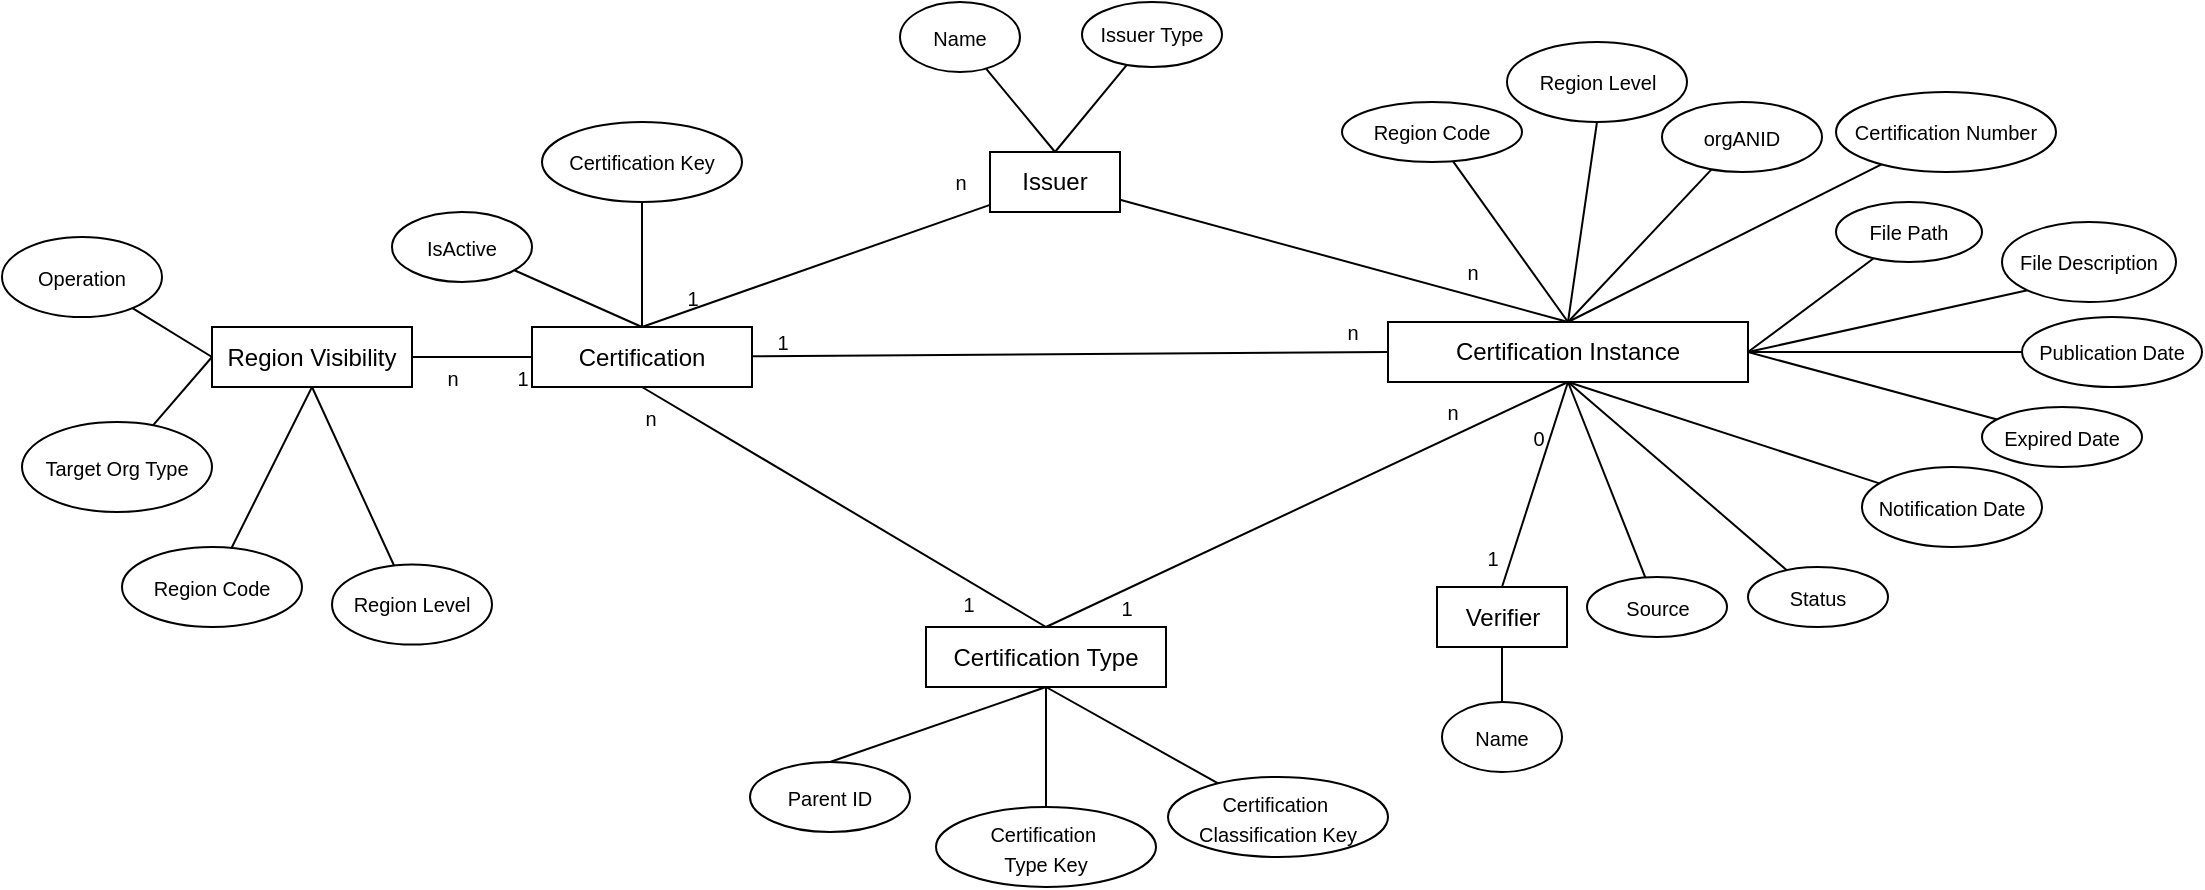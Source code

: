 <mxfile version="20.5.3" type="github" pages="8">
  <diagram id="ghnVkD6tve0hE08AzQ6Q" name="E-R">
    <mxGraphModel dx="1181" dy="645" grid="1" gridSize="10" guides="1" tooltips="1" connect="1" arrows="1" fold="1" page="1" pageScale="1" pageWidth="827" pageHeight="1169" math="0" shadow="0">
      <root>
        <mxCell id="0" />
        <mxCell id="1" parent="0" />
        <mxCell id="LWZ2hF4-umTnwbfKRss7-1" value="Certification" style="whiteSpace=wrap;html=1;align=center;" parent="1" vertex="1">
          <mxGeometry x="305" y="222.5" width="110" height="30" as="geometry" />
        </mxCell>
        <mxCell id="LWZ2hF4-umTnwbfKRss7-3" value="Certification Instance" style="whiteSpace=wrap;html=1;align=center;" parent="1" vertex="1">
          <mxGeometry x="733" y="220" width="180" height="30" as="geometry" />
        </mxCell>
        <mxCell id="E6MKo3onYPKLwcyL540l-29" style="edgeStyle=none;rounded=0;orthogonalLoop=1;jettySize=auto;html=1;entryX=0;entryY=0.5;entryDx=0;entryDy=0;fontSize=10;endArrow=none;endFill=0;" parent="1" source="LWZ2hF4-umTnwbfKRss7-1" target="LWZ2hF4-umTnwbfKRss7-3" edge="1">
          <mxGeometry relative="1" as="geometry" />
        </mxCell>
        <mxCell id="LWZ2hF4-umTnwbfKRss7-13" style="rounded=0;orthogonalLoop=1;jettySize=auto;html=1;endArrow=none;endFill=0;entryX=0.5;entryY=0;entryDx=0;entryDy=0;" parent="1" source="LWZ2hF4-umTnwbfKRss7-4" target="LWZ2hF4-umTnwbfKRss7-3" edge="1">
          <mxGeometry relative="1" as="geometry">
            <mxPoint x="773" y="215" as="targetPoint" />
          </mxGeometry>
        </mxCell>
        <mxCell id="LWZ2hF4-umTnwbfKRss7-4" value="&lt;font style=&quot;font-size: 10px;&quot;&gt;orgANID&lt;/font&gt;" style="ellipse;whiteSpace=wrap;html=1;align=center;" parent="1" vertex="1">
          <mxGeometry x="870" y="110" width="80" height="35" as="geometry" />
        </mxCell>
        <mxCell id="E6MKo3onYPKLwcyL540l-15" style="edgeStyle=none;rounded=0;orthogonalLoop=1;jettySize=auto;html=1;fontSize=10;endArrow=none;endFill=0;entryX=0.5;entryY=0;entryDx=0;entryDy=0;" parent="1" source="LWZ2hF4-umTnwbfKRss7-5" target="LWZ2hF4-umTnwbfKRss7-3" edge="1">
          <mxGeometry relative="1" as="geometry" />
        </mxCell>
        <mxCell id="LWZ2hF4-umTnwbfKRss7-5" value="&lt;font style=&quot;font-size: 10px;&quot;&gt;Certification Number&lt;/font&gt;" style="ellipse;whiteSpace=wrap;html=1;align=center;" parent="1" vertex="1">
          <mxGeometry x="957" y="105" width="110" height="40" as="geometry" />
        </mxCell>
        <mxCell id="E6MKo3onYPKLwcyL540l-16" style="edgeStyle=none;rounded=0;orthogonalLoop=1;jettySize=auto;html=1;entryX=1;entryY=0.5;entryDx=0;entryDy=0;fontSize=10;endArrow=none;endFill=0;" parent="1" source="LWZ2hF4-umTnwbfKRss7-6" target="LWZ2hF4-umTnwbfKRss7-3" edge="1">
          <mxGeometry relative="1" as="geometry" />
        </mxCell>
        <mxCell id="LWZ2hF4-umTnwbfKRss7-6" value="&lt;font style=&quot;font-size: 10px;&quot;&gt;File Path&lt;/font&gt;" style="ellipse;whiteSpace=wrap;html=1;align=center;" parent="1" vertex="1">
          <mxGeometry x="957" y="160" width="73" height="30" as="geometry" />
        </mxCell>
        <mxCell id="E6MKo3onYPKLwcyL540l-17" style="edgeStyle=none;rounded=0;orthogonalLoop=1;jettySize=auto;html=1;entryX=1;entryY=0.5;entryDx=0;entryDy=0;fontSize=10;endArrow=none;endFill=0;exitX=0;exitY=0.5;exitDx=0;exitDy=0;" parent="1" source="LWZ2hF4-umTnwbfKRss7-7" target="LWZ2hF4-umTnwbfKRss7-3" edge="1">
          <mxGeometry relative="1" as="geometry" />
        </mxCell>
        <mxCell id="LWZ2hF4-umTnwbfKRss7-7" value="&lt;font style=&quot;font-size: 10px;&quot;&gt;Publication Date&lt;/font&gt;" style="ellipse;whiteSpace=wrap;html=1;align=center;" parent="1" vertex="1">
          <mxGeometry x="1050" y="217.5" width="90" height="35" as="geometry" />
        </mxCell>
        <mxCell id="E6MKo3onYPKLwcyL540l-18" style="edgeStyle=none;rounded=0;orthogonalLoop=1;jettySize=auto;html=1;entryX=1;entryY=0.5;entryDx=0;entryDy=0;fontSize=10;endArrow=none;endFill=0;" parent="1" source="LWZ2hF4-umTnwbfKRss7-8" target="LWZ2hF4-umTnwbfKRss7-3" edge="1">
          <mxGeometry relative="1" as="geometry" />
        </mxCell>
        <mxCell id="LWZ2hF4-umTnwbfKRss7-8" value="&lt;font style=&quot;font-size: 10px;&quot;&gt;Expired Date&lt;/font&gt;" style="ellipse;whiteSpace=wrap;html=1;align=center;" parent="1" vertex="1">
          <mxGeometry x="1030" y="262.5" width="80" height="30" as="geometry" />
        </mxCell>
        <mxCell id="E6MKo3onYPKLwcyL540l-19" style="edgeStyle=none;rounded=0;orthogonalLoop=1;jettySize=auto;html=1;fontSize=10;endArrow=none;endFill=0;" parent="1" source="LWZ2hF4-umTnwbfKRss7-9" edge="1">
          <mxGeometry relative="1" as="geometry">
            <mxPoint x="823" y="250" as="targetPoint" />
          </mxGeometry>
        </mxCell>
        <mxCell id="LWZ2hF4-umTnwbfKRss7-9" value="&lt;font style=&quot;font-size: 10px;&quot;&gt;Notification Date&lt;/font&gt;" style="ellipse;whiteSpace=wrap;html=1;align=center;" parent="1" vertex="1">
          <mxGeometry x="970" y="292.5" width="90" height="40" as="geometry" />
        </mxCell>
        <mxCell id="E6MKo3onYPKLwcyL540l-20" style="edgeStyle=none;rounded=0;orthogonalLoop=1;jettySize=auto;html=1;fontSize=10;endArrow=none;endFill=0;" parent="1" source="LWZ2hF4-umTnwbfKRss7-10" edge="1">
          <mxGeometry relative="1" as="geometry">
            <mxPoint x="823" y="250" as="targetPoint" />
          </mxGeometry>
        </mxCell>
        <mxCell id="LWZ2hF4-umTnwbfKRss7-10" value="&lt;font style=&quot;font-size: 10px;&quot;&gt;Status&lt;/font&gt;" style="ellipse;whiteSpace=wrap;html=1;align=center;" parent="1" vertex="1">
          <mxGeometry x="913" y="342.5" width="70" height="30" as="geometry" />
        </mxCell>
        <mxCell id="E6MKo3onYPKLwcyL540l-21" style="edgeStyle=none;rounded=0;orthogonalLoop=1;jettySize=auto;html=1;entryX=0.5;entryY=1;entryDx=0;entryDy=0;fontSize=10;endArrow=none;endFill=0;" parent="1" source="LWZ2hF4-umTnwbfKRss7-11" target="LWZ2hF4-umTnwbfKRss7-3" edge="1">
          <mxGeometry relative="1" as="geometry" />
        </mxCell>
        <mxCell id="LWZ2hF4-umTnwbfKRss7-11" value="&lt;font style=&quot;font-size: 10px;&quot;&gt;Source&lt;/font&gt;" style="ellipse;whiteSpace=wrap;html=1;align=center;" parent="1" vertex="1">
          <mxGeometry x="832.5" y="347.5" width="70" height="30" as="geometry" />
        </mxCell>
        <mxCell id="E6MKo3onYPKLwcyL540l-22" style="edgeStyle=none;rounded=0;orthogonalLoop=1;jettySize=auto;html=1;fontSize=10;endArrow=none;endFill=0;entryX=0.5;entryY=0;entryDx=0;entryDy=0;" parent="1" source="LWZ2hF4-umTnwbfKRss7-12" target="LWZ2hF4-umTnwbfKRss7-3" edge="1">
          <mxGeometry relative="1" as="geometry">
            <mxPoint x="360" y="250" as="targetPoint" />
          </mxGeometry>
        </mxCell>
        <mxCell id="l9yIWknK_GIsD2RVR3FX-1" style="edgeStyle=none;rounded=0;orthogonalLoop=1;jettySize=auto;html=1;entryX=0.5;entryY=0;entryDx=0;entryDy=0;fontSize=10;endArrow=none;endFill=0;" parent="1" source="LWZ2hF4-umTnwbfKRss7-12" target="LWZ2hF4-umTnwbfKRss7-1" edge="1">
          <mxGeometry relative="1" as="geometry" />
        </mxCell>
        <mxCell id="LWZ2hF4-umTnwbfKRss7-12" value="Issuer" style="whiteSpace=wrap;html=1;align=center;" parent="1" vertex="1">
          <mxGeometry x="534" y="135" width="65" height="30" as="geometry" />
        </mxCell>
        <mxCell id="E6MKo3onYPKLwcyL540l-24" style="edgeStyle=none;rounded=0;orthogonalLoop=1;jettySize=auto;html=1;fontSize=10;endArrow=none;endFill=0;entryX=0.5;entryY=0;entryDx=0;entryDy=0;" parent="1" source="LWZ2hF4-umTnwbfKRss7-14" target="LWZ2hF4-umTnwbfKRss7-12" edge="1">
          <mxGeometry relative="1" as="geometry">
            <mxPoint x="643" y="287.5" as="targetPoint" />
          </mxGeometry>
        </mxCell>
        <mxCell id="LWZ2hF4-umTnwbfKRss7-14" value="&lt;font style=&quot;font-size: 10px;&quot;&gt;Issuer Type&lt;/font&gt;" style="ellipse;whiteSpace=wrap;html=1;align=center;" parent="1" vertex="1">
          <mxGeometry x="580" y="60" width="70" height="32.5" as="geometry" />
        </mxCell>
        <mxCell id="E6MKo3onYPKLwcyL540l-23" style="edgeStyle=none;rounded=0;orthogonalLoop=1;jettySize=auto;html=1;entryX=0.5;entryY=0;entryDx=0;entryDy=0;fontSize=10;endArrow=none;endFill=0;" parent="1" source="LWZ2hF4-umTnwbfKRss7-15" target="LWZ2hF4-umTnwbfKRss7-12" edge="1">
          <mxGeometry relative="1" as="geometry" />
        </mxCell>
        <mxCell id="LWZ2hF4-umTnwbfKRss7-15" value="&lt;font style=&quot;font-size: 10px;&quot;&gt;Name&lt;/font&gt;" style="ellipse;whiteSpace=wrap;html=1;align=center;" parent="1" vertex="1">
          <mxGeometry x="489" y="60" width="60" height="35" as="geometry" />
        </mxCell>
        <mxCell id="E6MKo3onYPKLwcyL540l-9" style="edgeStyle=none;rounded=0;orthogonalLoop=1;jettySize=auto;html=1;entryX=0.5;entryY=0;entryDx=0;entryDy=0;fontSize=10;endArrow=none;endFill=0;" parent="1" source="LWZ2hF4-umTnwbfKRss7-16" target="LWZ2hF4-umTnwbfKRss7-1" edge="1">
          <mxGeometry relative="1" as="geometry" />
        </mxCell>
        <mxCell id="LWZ2hF4-umTnwbfKRss7-16" value="&lt;font style=&quot;font-size: 10px;&quot;&gt;Certification Key&lt;/font&gt;" style="ellipse;whiteSpace=wrap;html=1;align=center;" parent="1" vertex="1">
          <mxGeometry x="310" y="120" width="100" height="40" as="geometry" />
        </mxCell>
        <mxCell id="E6MKo3onYPKLwcyL540l-5" style="edgeStyle=none;rounded=0;orthogonalLoop=1;jettySize=auto;html=1;entryX=0.5;entryY=0;entryDx=0;entryDy=0;fontSize=10;endArrow=none;endFill=0;" parent="1" source="R2yGXX2J1qQXYL6KwdlM-2" target="LWZ2hF4-umTnwbfKRss7-3" edge="1">
          <mxGeometry relative="1" as="geometry" />
        </mxCell>
        <mxCell id="R2yGXX2J1qQXYL6KwdlM-2" value="&lt;font style=&quot;font-size: 10px;&quot;&gt;Region Code&lt;/font&gt;" style="ellipse;whiteSpace=wrap;html=1;align=center;" parent="1" vertex="1">
          <mxGeometry x="710" y="110" width="90" height="30" as="geometry" />
        </mxCell>
        <mxCell id="R2yGXX2J1qQXYL6KwdlM-4" value="&lt;font style=&quot;font-size: 10px;&quot;&gt;Region Level&lt;/font&gt;" style="ellipse;whiteSpace=wrap;html=1;align=center;" parent="1" vertex="1">
          <mxGeometry x="792.5" y="80" width="90" height="40" as="geometry" />
        </mxCell>
        <mxCell id="E6MKo3onYPKLwcyL540l-11" style="edgeStyle=none;rounded=0;orthogonalLoop=1;jettySize=auto;html=1;exitX=0.5;exitY=0;exitDx=0;exitDy=0;entryX=0.5;entryY=1;entryDx=0;entryDy=0;fontSize=10;endArrow=none;endFill=0;" parent="1" source="LWZ2hF4-umTnwbfKRss7-3" target="R2yGXX2J1qQXYL6KwdlM-4" edge="1">
          <mxGeometry relative="1" as="geometry" />
        </mxCell>
        <mxCell id="E6MKo3onYPKLwcyL540l-8" style="edgeStyle=none;rounded=0;orthogonalLoop=1;jettySize=auto;html=1;entryX=0;entryY=0.5;entryDx=0;entryDy=0;fontSize=10;endArrow=none;endFill=0;exitX=1;exitY=0.5;exitDx=0;exitDy=0;" parent="1" source="R2yGXX2J1qQXYL6KwdlM-5" target="LWZ2hF4-umTnwbfKRss7-1" edge="1">
          <mxGeometry relative="1" as="geometry" />
        </mxCell>
        <mxCell id="R2yGXX2J1qQXYL6KwdlM-5" value="Region Visibility" style="whiteSpace=wrap;html=1;align=center;" parent="1" vertex="1">
          <mxGeometry x="145" y="222.5" width="100" height="30" as="geometry" />
        </mxCell>
        <mxCell id="E6MKo3onYPKLwcyL540l-10" style="edgeStyle=none;rounded=0;orthogonalLoop=1;jettySize=auto;html=1;fontSize=10;endArrow=none;endFill=0;entryX=0.5;entryY=0;entryDx=0;entryDy=0;" parent="1" source="R2yGXX2J1qQXYL6KwdlM-7" target="LWZ2hF4-umTnwbfKRss7-1" edge="1">
          <mxGeometry relative="1" as="geometry">
            <mxPoint x="360" y="220" as="targetPoint" />
          </mxGeometry>
        </mxCell>
        <mxCell id="R2yGXX2J1qQXYL6KwdlM-7" value="&lt;font style=&quot;font-size: 10px;&quot;&gt;IsActive&lt;/font&gt;" style="ellipse;whiteSpace=wrap;html=1;align=center;" parent="1" vertex="1">
          <mxGeometry x="235" y="165" width="70" height="35" as="geometry" />
        </mxCell>
        <mxCell id="E6MKo3onYPKLwcyL540l-13" style="edgeStyle=none;rounded=0;orthogonalLoop=1;jettySize=auto;html=1;fontSize=10;endArrow=none;endFill=0;entryX=0.5;entryY=1;entryDx=0;entryDy=0;" parent="1" source="E6MKo3onYPKLwcyL540l-6" target="R2yGXX2J1qQXYL6KwdlM-5" edge="1">
          <mxGeometry relative="1" as="geometry" />
        </mxCell>
        <mxCell id="E6MKo3onYPKLwcyL540l-6" value="&lt;font style=&quot;font-size: 10px;&quot;&gt;Region Code&lt;/font&gt;" style="ellipse;whiteSpace=wrap;html=1;align=center;" parent="1" vertex="1">
          <mxGeometry x="100" y="332.5" width="90" height="40" as="geometry" />
        </mxCell>
        <mxCell id="E6MKo3onYPKLwcyL540l-14" style="edgeStyle=none;rounded=0;orthogonalLoop=1;jettySize=auto;html=1;entryX=0.5;entryY=1;entryDx=0;entryDy=0;fontSize=10;endArrow=none;endFill=0;" parent="1" source="E6MKo3onYPKLwcyL540l-7" target="R2yGXX2J1qQXYL6KwdlM-5" edge="1">
          <mxGeometry relative="1" as="geometry" />
        </mxCell>
        <mxCell id="E6MKo3onYPKLwcyL540l-7" value="&lt;font style=&quot;font-size: 10px;&quot;&gt;Region Level&lt;/font&gt;" style="ellipse;whiteSpace=wrap;html=1;align=center;" parent="1" vertex="1">
          <mxGeometry x="205" y="341.25" width="80" height="40" as="geometry" />
        </mxCell>
        <mxCell id="E6MKo3onYPKLwcyL540l-26" style="edgeStyle=none;rounded=0;orthogonalLoop=1;jettySize=auto;html=1;entryX=0;entryY=0.5;entryDx=0;entryDy=0;fontSize=10;endArrow=none;endFill=0;" parent="1" source="E6MKo3onYPKLwcyL540l-25" target="R2yGXX2J1qQXYL6KwdlM-5" edge="1">
          <mxGeometry relative="1" as="geometry" />
        </mxCell>
        <mxCell id="E6MKo3onYPKLwcyL540l-25" value="&lt;font style=&quot;font-size: 10px;&quot;&gt;Operation&lt;/font&gt;" style="ellipse;whiteSpace=wrap;html=1;align=center;" parent="1" vertex="1">
          <mxGeometry x="40" y="177.5" width="80" height="40" as="geometry" />
        </mxCell>
        <mxCell id="E6MKo3onYPKLwcyL540l-28" style="edgeStyle=none;rounded=0;orthogonalLoop=1;jettySize=auto;html=1;entryX=0;entryY=0.5;entryDx=0;entryDy=0;fontSize=10;endArrow=none;endFill=0;" parent="1" source="E6MKo3onYPKLwcyL540l-27" target="R2yGXX2J1qQXYL6KwdlM-5" edge="1">
          <mxGeometry relative="1" as="geometry" />
        </mxCell>
        <mxCell id="E6MKo3onYPKLwcyL540l-27" value="&lt;font style=&quot;font-size: 10px;&quot;&gt;Target Org Type&lt;/font&gt;" style="ellipse;whiteSpace=wrap;html=1;align=center;" parent="1" vertex="1">
          <mxGeometry x="50" y="270" width="95" height="45" as="geometry" />
        </mxCell>
        <mxCell id="E6MKo3onYPKLwcyL540l-32" value="1" style="text;html=1;align=center;verticalAlign=middle;resizable=0;points=[];autosize=1;strokeColor=none;fillColor=none;fontSize=10;" parent="1" vertex="1">
          <mxGeometry x="285" y="232.5" width="30" height="30" as="geometry" />
        </mxCell>
        <mxCell id="E6MKo3onYPKLwcyL540l-34" value="n" style="text;html=1;align=center;verticalAlign=middle;resizable=0;points=[];autosize=1;strokeColor=none;fillColor=none;fontSize=10;" parent="1" vertex="1">
          <mxGeometry x="250" y="232.5" width="30" height="30" as="geometry" />
        </mxCell>
        <mxCell id="E6MKo3onYPKLwcyL540l-35" value="n" style="text;html=1;align=center;verticalAlign=middle;resizable=0;points=[];autosize=1;strokeColor=none;fillColor=none;fontSize=10;" parent="1" vertex="1">
          <mxGeometry x="349" y="252.5" width="30" height="30" as="geometry" />
        </mxCell>
        <mxCell id="E6MKo3onYPKLwcyL540l-37" value="1" style="text;html=1;align=center;verticalAlign=middle;resizable=0;points=[];autosize=1;strokeColor=none;fillColor=none;fontSize=10;" parent="1" vertex="1">
          <mxGeometry x="415" y="215" width="30" height="30" as="geometry" />
        </mxCell>
        <mxCell id="E6MKo3onYPKLwcyL540l-38" value="n" style="text;html=1;align=center;verticalAlign=middle;resizable=0;points=[];autosize=1;strokeColor=none;fillColor=none;fontSize=10;" parent="1" vertex="1">
          <mxGeometry x="700" y="210" width="30" height="30" as="geometry" />
        </mxCell>
        <mxCell id="E6MKo3onYPKLwcyL540l-40" value="1" style="text;html=1;align=center;verticalAlign=middle;resizable=0;points=[];autosize=1;strokeColor=none;fillColor=none;fontSize=10;" parent="1" vertex="1">
          <mxGeometry x="370" y="192.5" width="30" height="30" as="geometry" />
        </mxCell>
        <mxCell id="E6MKo3onYPKLwcyL540l-41" value="n" style="text;html=1;align=center;verticalAlign=middle;resizable=0;points=[];autosize=1;strokeColor=none;fillColor=none;fontSize=10;" parent="1" vertex="1">
          <mxGeometry x="504" y="135" width="30" height="30" as="geometry" />
        </mxCell>
        <mxCell id="sC_3_3hL9paIZXI0Wqpn-1" style="rounded=0;orthogonalLoop=1;jettySize=auto;html=1;fontSize=10;endArrow=none;endFill=0;exitX=0;exitY=1;exitDx=0;exitDy=0;entryX=1;entryY=0.5;entryDx=0;entryDy=0;" parent="1" source="8Fkrei-okvZs24utC5pO-3" target="LWZ2hF4-umTnwbfKRss7-3" edge="1">
          <mxGeometry relative="1" as="geometry" />
        </mxCell>
        <mxCell id="8Fkrei-okvZs24utC5pO-3" value="&lt;font style=&quot;font-size: 10px;&quot;&gt;File Description&lt;/font&gt;" style="ellipse;whiteSpace=wrap;html=1;align=center;" parent="1" vertex="1">
          <mxGeometry x="1040" y="170" width="87" height="40" as="geometry" />
        </mxCell>
        <mxCell id="l9yIWknK_GIsD2RVR3FX-6" style="edgeStyle=none;rounded=0;orthogonalLoop=1;jettySize=auto;html=1;entryX=0.5;entryY=1;entryDx=0;entryDy=0;fontSize=10;endArrow=none;endFill=0;exitX=0.5;exitY=0;exitDx=0;exitDy=0;" parent="1" source="l9yIWknK_GIsD2RVR3FX-7" target="LWZ2hF4-umTnwbfKRss7-3" edge="1">
          <mxGeometry relative="1" as="geometry">
            <mxPoint x="797.831" y="382.549" as="sourcePoint" />
          </mxGeometry>
        </mxCell>
        <mxCell id="sC_3_3hL9paIZXI0Wqpn-2" style="edgeStyle=none;rounded=0;orthogonalLoop=1;jettySize=auto;html=1;exitX=0.5;exitY=1;exitDx=0;exitDy=0;fontSize=10;endArrow=none;endFill=0;" parent="1" source="LWZ2hF4-umTnwbfKRss7-8" target="LWZ2hF4-umTnwbfKRss7-8" edge="1">
          <mxGeometry relative="1" as="geometry" />
        </mxCell>
        <mxCell id="l9yIWknK_GIsD2RVR3FX-2" value="1" style="text;html=1;align=center;verticalAlign=middle;resizable=0;points=[];autosize=1;strokeColor=none;fillColor=none;fontSize=10;" parent="1" vertex="1">
          <mxGeometry x="587" y="347.5" width="30" height="30" as="geometry" />
        </mxCell>
        <mxCell id="l9yIWknK_GIsD2RVR3FX-3" value="n" style="text;html=1;align=center;verticalAlign=middle;resizable=0;points=[];autosize=1;strokeColor=none;fillColor=none;fontSize=10;" parent="1" vertex="1">
          <mxGeometry x="750" y="250" width="30" height="30" as="geometry" />
        </mxCell>
        <mxCell id="l9yIWknK_GIsD2RVR3FX-7" value="Verifier" style="whiteSpace=wrap;html=1;align=center;" parent="1" vertex="1">
          <mxGeometry x="757.5" y="352.5" width="65" height="30" as="geometry" />
        </mxCell>
        <mxCell id="HUZYVByu_h3T8YSKySjD-2" value="&lt;font style=&quot;font-size: 10px;&quot;&gt;Name&lt;/font&gt;" style="ellipse;whiteSpace=wrap;html=1;align=center;" parent="1" vertex="1">
          <mxGeometry x="760" y="410" width="60" height="35" as="geometry" />
        </mxCell>
        <mxCell id="HUZYVByu_h3T8YSKySjD-3" style="edgeStyle=none;rounded=0;orthogonalLoop=1;jettySize=auto;html=1;exitX=0.5;exitY=1;exitDx=0;exitDy=0;entryX=0.5;entryY=0;entryDx=0;entryDy=0;fontSize=10;endArrow=none;endFill=0;" parent="1" source="l9yIWknK_GIsD2RVR3FX-7" target="HUZYVByu_h3T8YSKySjD-2" edge="1">
          <mxGeometry relative="1" as="geometry" />
        </mxCell>
        <mxCell id="abtLWYO7-knsBJB9RSrP-1" value="0" style="text;html=1;align=center;verticalAlign=middle;resizable=0;points=[];autosize=1;strokeColor=none;fillColor=none;fontSize=10;" parent="1" vertex="1">
          <mxGeometry x="792.5" y="262.5" width="30" height="30" as="geometry" />
        </mxCell>
        <mxCell id="abtLWYO7-knsBJB9RSrP-2" value="1" style="text;html=1;align=center;verticalAlign=middle;resizable=0;points=[];autosize=1;strokeColor=none;fillColor=none;fontSize=10;" parent="1" vertex="1">
          <mxGeometry x="770" y="322.5" width="30" height="30" as="geometry" />
        </mxCell>
        <mxCell id="DPwt7zfhKz9YilfjEtwA-7" style="rounded=0;orthogonalLoop=1;jettySize=auto;html=1;fontSize=10;endArrow=none;endFill=0;exitX=0.5;exitY=0;exitDx=0;exitDy=0;entryX=0.5;entryY=1;entryDx=0;entryDy=0;" edge="1" parent="1" source="DPwt7zfhKz9YilfjEtwA-1" target="LWZ2hF4-umTnwbfKRss7-1">
          <mxGeometry relative="1" as="geometry">
            <mxPoint x="350" y="270" as="targetPoint" />
          </mxGeometry>
        </mxCell>
        <mxCell id="c8TTuIQI9S3fHUBJsGlu-7" style="edgeStyle=none;rounded=0;orthogonalLoop=1;jettySize=auto;html=1;entryX=0.5;entryY=1;entryDx=0;entryDy=0;fontSize=10;endArrow=none;endFill=0;exitX=0.5;exitY=0;exitDx=0;exitDy=0;" edge="1" parent="1" source="DPwt7zfhKz9YilfjEtwA-1" target="LWZ2hF4-umTnwbfKRss7-3">
          <mxGeometry relative="1" as="geometry" />
        </mxCell>
        <mxCell id="DPwt7zfhKz9YilfjEtwA-1" value="Certification Type" style="whiteSpace=wrap;html=1;align=center;" vertex="1" parent="1">
          <mxGeometry x="502" y="372.5" width="120" height="30" as="geometry" />
        </mxCell>
        <mxCell id="DPwt7zfhKz9YilfjEtwA-2" style="edgeStyle=none;rounded=0;orthogonalLoop=1;jettySize=auto;html=1;entryX=0.5;entryY=1;entryDx=0;entryDy=0;fontSize=10;endArrow=none;endFill=0;exitX=0.5;exitY=0;exitDx=0;exitDy=0;" edge="1" parent="1" source="DPwt7zfhKz9YilfjEtwA-3" target="DPwt7zfhKz9YilfjEtwA-1">
          <mxGeometry relative="1" as="geometry">
            <mxPoint x="703" y="458.19" as="sourcePoint" />
          </mxGeometry>
        </mxCell>
        <mxCell id="DPwt7zfhKz9YilfjEtwA-3" value="&lt;font style=&quot;font-size: 10px;&quot;&gt;Certification&amp;nbsp;&lt;br&gt;Type&amp;nbsp;Key&lt;/font&gt;" style="ellipse;whiteSpace=wrap;html=1;align=center;" vertex="1" parent="1">
          <mxGeometry x="507" y="462.5" width="110" height="40" as="geometry" />
        </mxCell>
        <mxCell id="DPwt7zfhKz9YilfjEtwA-4" style="edgeStyle=none;rounded=0;orthogonalLoop=1;jettySize=auto;html=1;fontSize=10;endArrow=none;endFill=0;entryX=0.5;entryY=1;entryDx=0;entryDy=0;exitX=0.5;exitY=0;exitDx=0;exitDy=0;" edge="1" parent="1" source="DPwt7zfhKz9YilfjEtwA-5" target="DPwt7zfhKz9YilfjEtwA-1">
          <mxGeometry relative="1" as="geometry">
            <mxPoint x="522.489" y="443.865" as="sourcePoint" />
            <mxPoint x="562" y="400" as="targetPoint" />
          </mxGeometry>
        </mxCell>
        <mxCell id="DPwt7zfhKz9YilfjEtwA-5" value="&lt;span style=&quot;font-size: 10px;&quot;&gt;Parent ID&lt;/span&gt;" style="ellipse;whiteSpace=wrap;html=1;align=center;" vertex="1" parent="1">
          <mxGeometry x="414" y="440" width="80" height="35" as="geometry" />
        </mxCell>
        <mxCell id="DPwt7zfhKz9YilfjEtwA-9" value="1" style="text;html=1;align=center;verticalAlign=middle;resizable=0;points=[];autosize=1;strokeColor=none;fillColor=none;fontSize=10;" vertex="1" parent="1">
          <mxGeometry x="508" y="346.25" width="30" height="30" as="geometry" />
        </mxCell>
        <mxCell id="DPwt7zfhKz9YilfjEtwA-16" value="n" style="text;html=1;align=center;verticalAlign=middle;resizable=0;points=[];autosize=1;strokeColor=none;fillColor=none;fontSize=10;" vertex="1" parent="1">
          <mxGeometry x="760" y="180" width="30" height="30" as="geometry" />
        </mxCell>
        <mxCell id="c8TTuIQI9S3fHUBJsGlu-5" style="edgeStyle=none;rounded=0;orthogonalLoop=1;jettySize=auto;html=1;entryX=0.5;entryY=1;entryDx=0;entryDy=0;fontSize=10;endArrow=none;endFill=0;" edge="1" parent="1" source="c8TTuIQI9S3fHUBJsGlu-6" target="DPwt7zfhKz9YilfjEtwA-1">
          <mxGeometry relative="1" as="geometry">
            <mxPoint x="763" y="578.19" as="targetPoint" />
          </mxGeometry>
        </mxCell>
        <mxCell id="c8TTuIQI9S3fHUBJsGlu-6" value="&lt;font style=&quot;font-size: 10px;&quot;&gt;Certification&amp;nbsp;&lt;br&gt;Classification&amp;nbsp;Key&lt;/font&gt;" style="ellipse;whiteSpace=wrap;html=1;align=center;" vertex="1" parent="1">
          <mxGeometry x="623" y="447.5" width="110" height="40" as="geometry" />
        </mxCell>
      </root>
    </mxGraphModel>
  </diagram>
  <diagram id="R2lEEEUBdFMjLlhIrx00" name="Domain Model">
    <mxGraphModel dx="2066" dy="1129" grid="1" gridSize="10" guides="1" tooltips="1" connect="1" arrows="1" fold="1" page="1" pageScale="1" pageWidth="850" pageHeight="1100" math="0" shadow="0" extFonts="Permanent Marker^https://fonts.googleapis.com/css?family=Permanent+Marker">
      <root>
        <mxCell id="0" />
        <mxCell id="1" parent="0" />
        <mxCell id="bcJ9V6Jb7gAZAd-M-q_m-59" value="" style="rounded=0;whiteSpace=wrap;html=1;" parent="1" vertex="1">
          <mxGeometry x="20" y="30" width="950" height="950" as="geometry" />
        </mxCell>
        <mxCell id="HwOYXMxxk0n-8fZafsUR-879" value="CERTIFICATION" style="shape=table;startSize=30;container=1;collapsible=1;childLayout=tableLayout;fixedRows=1;rowLines=0;fontStyle=1;align=center;resizeLast=1;" parent="1" vertex="1">
          <mxGeometry x="75" y="70" width="210" height="220" as="geometry" />
        </mxCell>
        <mxCell id="HwOYXMxxk0n-8fZafsUR-880" value="" style="shape=tableRow;horizontal=0;startSize=0;swimlaneHead=0;swimlaneBody=0;fillColor=none;collapsible=0;dropTarget=0;points=[[0,0.5],[1,0.5]];portConstraint=eastwest;top=0;left=0;right=0;bottom=1;" parent="HwOYXMxxk0n-8fZafsUR-879" vertex="1">
          <mxGeometry y="30" width="210" height="30" as="geometry" />
        </mxCell>
        <mxCell id="HwOYXMxxk0n-8fZafsUR-881" value="PK" style="shape=partialRectangle;overflow=hidden;connectable=0;fillColor=none;top=0;left=0;bottom=0;right=0;fontStyle=1;" parent="HwOYXMxxk0n-8fZafsUR-880" vertex="1">
          <mxGeometry width="30" height="30" as="geometry">
            <mxRectangle width="30" height="30" as="alternateBounds" />
          </mxGeometry>
        </mxCell>
        <mxCell id="HwOYXMxxk0n-8fZafsUR-882" value="ID " style="shape=partialRectangle;overflow=hidden;connectable=0;fillColor=none;align=left;top=0;left=0;bottom=0;right=0;spacingLeft=6;fontStyle=5;" parent="HwOYXMxxk0n-8fZafsUR-880" vertex="1">
          <mxGeometry x="30" width="180" height="30" as="geometry">
            <mxRectangle width="180" height="30" as="alternateBounds" />
          </mxGeometry>
        </mxCell>
        <mxCell id="HwOYXMxxk0n-8fZafsUR-883" value="" style="shape=tableRow;horizontal=0;startSize=0;swimlaneHead=0;swimlaneBody=0;fillColor=none;collapsible=0;dropTarget=0;points=[[0,0.5],[1,0.5]];portConstraint=eastwest;top=0;left=0;right=0;bottom=0;" parent="HwOYXMxxk0n-8fZafsUR-879" vertex="1">
          <mxGeometry y="60" width="210" height="30" as="geometry" />
        </mxCell>
        <mxCell id="HwOYXMxxk0n-8fZafsUR-884" value="" style="shape=partialRectangle;overflow=hidden;connectable=0;fillColor=none;top=0;left=0;bottom=0;right=0;" parent="HwOYXMxxk0n-8fZafsUR-883" vertex="1">
          <mxGeometry width="30" height="30" as="geometry">
            <mxRectangle width="30" height="30" as="alternateBounds" />
          </mxGeometry>
        </mxCell>
        <mxCell id="HwOYXMxxk0n-8fZafsUR-885" value="CERTIFICATION_KEY" style="shape=partialRectangle;overflow=hidden;connectable=0;fillColor=none;align=left;top=0;left=0;bottom=0;right=0;spacingLeft=6;" parent="HwOYXMxxk0n-8fZafsUR-883" vertex="1">
          <mxGeometry x="30" width="180" height="30" as="geometry">
            <mxRectangle width="180" height="30" as="alternateBounds" />
          </mxGeometry>
        </mxCell>
        <mxCell id="HwOYXMxxk0n-8fZafsUR-1047" value="" style="shape=tableRow;horizontal=0;startSize=0;swimlaneHead=0;swimlaneBody=0;fillColor=none;collapsible=0;dropTarget=0;points=[[0,0.5],[1,0.5]];portConstraint=eastwest;top=0;left=0;right=0;bottom=0;" parent="HwOYXMxxk0n-8fZafsUR-879" vertex="1">
          <mxGeometry y="90" width="210" height="30" as="geometry" />
        </mxCell>
        <mxCell id="HwOYXMxxk0n-8fZafsUR-1048" value="" style="shape=partialRectangle;connectable=0;fillColor=none;top=0;left=0;bottom=0;right=0;editable=1;overflow=hidden;" parent="HwOYXMxxk0n-8fZafsUR-1047" vertex="1">
          <mxGeometry width="30" height="30" as="geometry">
            <mxRectangle width="30" height="30" as="alternateBounds" />
          </mxGeometry>
        </mxCell>
        <mxCell id="HwOYXMxxk0n-8fZafsUR-1049" value="ISACTIVE" style="shape=partialRectangle;connectable=0;fillColor=none;top=0;left=0;bottom=0;right=0;align=left;spacingLeft=6;overflow=hidden;" parent="HwOYXMxxk0n-8fZafsUR-1047" vertex="1">
          <mxGeometry x="30" width="180" height="30" as="geometry">
            <mxRectangle width="180" height="30" as="alternateBounds" />
          </mxGeometry>
        </mxCell>
        <mxCell id="y9PMed2xk3I_nks7TA4T-5" value="" style="shape=tableRow;horizontal=0;startSize=0;swimlaneHead=0;swimlaneBody=0;fillColor=none;collapsible=0;dropTarget=0;points=[[0,0.5],[1,0.5]];portConstraint=eastwest;top=0;left=0;right=0;bottom=0;fontSize=10;" parent="HwOYXMxxk0n-8fZafsUR-879" vertex="1">
          <mxGeometry y="120" width="210" height="30" as="geometry" />
        </mxCell>
        <mxCell id="y9PMed2xk3I_nks7TA4T-6" value="FK" style="shape=partialRectangle;connectable=0;fillColor=none;top=0;left=0;bottom=0;right=0;fontStyle=0;overflow=hidden;fontSize=12;" parent="y9PMed2xk3I_nks7TA4T-5" vertex="1">
          <mxGeometry width="30" height="30" as="geometry">
            <mxRectangle width="30" height="30" as="alternateBounds" />
          </mxGeometry>
        </mxCell>
        <mxCell id="y9PMed2xk3I_nks7TA4T-7" value="ISSUER_ID" style="shape=partialRectangle;connectable=0;fillColor=none;top=0;left=0;bottom=0;right=0;align=left;spacingLeft=6;fontStyle=0;overflow=hidden;fontSize=12;" parent="y9PMed2xk3I_nks7TA4T-5" vertex="1">
          <mxGeometry x="30" width="180" height="30" as="geometry">
            <mxRectangle width="180" height="30" as="alternateBounds" />
          </mxGeometry>
        </mxCell>
        <mxCell id="HwOYXMxxk0n-8fZafsUR-1001" value="" style="shape=tableRow;horizontal=0;startSize=0;swimlaneHead=0;swimlaneBody=0;fillColor=none;collapsible=0;dropTarget=0;points=[[0,0.5],[1,0.5]];portConstraint=eastwest;top=0;left=0;right=0;bottom=0;" parent="HwOYXMxxk0n-8fZafsUR-879" vertex="1">
          <mxGeometry y="150" width="210" height="30" as="geometry" />
        </mxCell>
        <mxCell id="HwOYXMxxk0n-8fZafsUR-1002" value="FK" style="shape=partialRectangle;connectable=0;fillColor=none;top=0;left=0;bottom=0;right=0;fontStyle=0;overflow=hidden;" parent="HwOYXMxxk0n-8fZafsUR-1001" vertex="1">
          <mxGeometry width="30" height="30" as="geometry">
            <mxRectangle width="30" height="30" as="alternateBounds" />
          </mxGeometry>
        </mxCell>
        <mxCell id="HwOYXMxxk0n-8fZafsUR-1003" value="CERTIFICATION_TYPE_ID" style="shape=partialRectangle;connectable=0;fillColor=none;top=0;left=0;bottom=0;right=0;align=left;spacingLeft=6;fontStyle=0;overflow=hidden;" parent="HwOYXMxxk0n-8fZafsUR-1001" vertex="1">
          <mxGeometry x="30" width="180" height="30" as="geometry">
            <mxRectangle width="180" height="30" as="alternateBounds" />
          </mxGeometry>
        </mxCell>
        <mxCell id="HwOYXMxxk0n-8fZafsUR-995" value="" style="shape=tableRow;horizontal=0;startSize=0;swimlaneHead=0;swimlaneBody=0;fillColor=none;collapsible=0;dropTarget=0;points=[[0,0.5],[1,0.5]];portConstraint=eastwest;top=0;left=0;right=0;bottom=0;" parent="HwOYXMxxk0n-8fZafsUR-879" vertex="1">
          <mxGeometry y="180" width="210" height="30" as="geometry" />
        </mxCell>
        <mxCell id="HwOYXMxxk0n-8fZafsUR-996" value="FK" style="shape=partialRectangle;connectable=0;fillColor=none;top=0;left=0;bottom=0;right=0;fontStyle=0;overflow=hidden;" parent="HwOYXMxxk0n-8fZafsUR-995" vertex="1">
          <mxGeometry width="30" height="30" as="geometry">
            <mxRectangle width="30" height="30" as="alternateBounds" />
          </mxGeometry>
        </mxCell>
        <mxCell id="HwOYXMxxk0n-8fZafsUR-997" value="REGION_VISIABILITY_ID" style="shape=partialRectangle;connectable=0;fillColor=none;top=0;left=0;bottom=0;right=0;align=left;spacingLeft=6;fontStyle=0;overflow=hidden;" parent="HwOYXMxxk0n-8fZafsUR-995" vertex="1">
          <mxGeometry x="30" width="180" height="30" as="geometry">
            <mxRectangle width="180" height="30" as="alternateBounds" />
          </mxGeometry>
        </mxCell>
        <mxCell id="HwOYXMxxk0n-8fZafsUR-904" value="CERTIFICATION_INSTANCE" style="shape=table;startSize=30;container=1;collapsible=1;childLayout=tableLayout;fixedRows=1;rowLines=0;fontStyle=1;align=center;resizeLast=1;" parent="1" vertex="1">
          <mxGeometry x="440" y="70" width="220" height="480" as="geometry" />
        </mxCell>
        <mxCell id="HwOYXMxxk0n-8fZafsUR-905" value="" style="shape=tableRow;horizontal=0;startSize=0;swimlaneHead=0;swimlaneBody=0;fillColor=none;collapsible=0;dropTarget=0;points=[[0,0.5],[1,0.5]];portConstraint=eastwest;top=0;left=0;right=0;bottom=1;" parent="HwOYXMxxk0n-8fZafsUR-904" vertex="1">
          <mxGeometry y="30" width="220" height="30" as="geometry" />
        </mxCell>
        <mxCell id="HwOYXMxxk0n-8fZafsUR-906" value="PK" style="shape=partialRectangle;overflow=hidden;connectable=0;fillColor=none;top=0;left=0;bottom=0;right=0;fontStyle=1;" parent="HwOYXMxxk0n-8fZafsUR-905" vertex="1">
          <mxGeometry width="30" height="30" as="geometry">
            <mxRectangle width="30" height="30" as="alternateBounds" />
          </mxGeometry>
        </mxCell>
        <mxCell id="HwOYXMxxk0n-8fZafsUR-907" value="ID " style="shape=partialRectangle;overflow=hidden;connectable=0;fillColor=none;align=left;top=0;left=0;bottom=0;right=0;spacingLeft=6;fontStyle=5;" parent="HwOYXMxxk0n-8fZafsUR-905" vertex="1">
          <mxGeometry x="30" width="190" height="30" as="geometry">
            <mxRectangle width="190" height="30" as="alternateBounds" />
          </mxGeometry>
        </mxCell>
        <mxCell id="HwOYXMxxk0n-8fZafsUR-908" value="" style="shape=tableRow;horizontal=0;startSize=0;swimlaneHead=0;swimlaneBody=0;fillColor=none;collapsible=0;dropTarget=0;points=[[0,0.5],[1,0.5]];portConstraint=eastwest;top=0;left=0;right=0;bottom=0;" parent="HwOYXMxxk0n-8fZafsUR-904" vertex="1">
          <mxGeometry y="60" width="220" height="30" as="geometry" />
        </mxCell>
        <mxCell id="HwOYXMxxk0n-8fZafsUR-909" value="" style="shape=partialRectangle;overflow=hidden;connectable=0;fillColor=none;top=0;left=0;bottom=0;right=0;" parent="HwOYXMxxk0n-8fZafsUR-908" vertex="1">
          <mxGeometry width="30" height="30" as="geometry">
            <mxRectangle width="30" height="30" as="alternateBounds" />
          </mxGeometry>
        </mxCell>
        <mxCell id="HwOYXMxxk0n-8fZafsUR-910" value="ORG_ANID" style="shape=partialRectangle;overflow=hidden;connectable=0;fillColor=none;align=left;top=0;left=0;bottom=0;right=0;spacingLeft=6;" parent="HwOYXMxxk0n-8fZafsUR-908" vertex="1">
          <mxGeometry x="30" width="190" height="30" as="geometry">
            <mxRectangle width="190" height="30" as="alternateBounds" />
          </mxGeometry>
        </mxCell>
        <mxCell id="HwOYXMxxk0n-8fZafsUR-911" value="" style="shape=tableRow;horizontal=0;startSize=0;swimlaneHead=0;swimlaneBody=0;fillColor=none;collapsible=0;dropTarget=0;points=[[0,0.5],[1,0.5]];portConstraint=eastwest;top=0;left=0;right=0;bottom=0;" parent="HwOYXMxxk0n-8fZafsUR-904" vertex="1">
          <mxGeometry y="90" width="220" height="30" as="geometry" />
        </mxCell>
        <mxCell id="HwOYXMxxk0n-8fZafsUR-912" value="" style="shape=partialRectangle;overflow=hidden;connectable=0;fillColor=none;top=0;left=0;bottom=0;right=0;" parent="HwOYXMxxk0n-8fZafsUR-911" vertex="1">
          <mxGeometry width="30" height="30" as="geometry">
            <mxRectangle width="30" height="30" as="alternateBounds" />
          </mxGeometry>
        </mxCell>
        <mxCell id="HwOYXMxxk0n-8fZafsUR-913" value="CERTIFICATION_NUMBER" style="shape=partialRectangle;overflow=hidden;connectable=0;fillColor=none;align=left;top=0;left=0;bottom=0;right=0;spacingLeft=6;" parent="HwOYXMxxk0n-8fZafsUR-911" vertex="1">
          <mxGeometry x="30" width="190" height="30" as="geometry">
            <mxRectangle width="190" height="30" as="alternateBounds" />
          </mxGeometry>
        </mxCell>
        <mxCell id="HwOYXMxxk0n-8fZafsUR-914" value="" style="shape=tableRow;horizontal=0;startSize=0;swimlaneHead=0;swimlaneBody=0;fillColor=none;collapsible=0;dropTarget=0;points=[[0,0.5],[1,0.5]];portConstraint=eastwest;top=0;left=0;right=0;bottom=0;" parent="HwOYXMxxk0n-8fZafsUR-904" vertex="1">
          <mxGeometry y="120" width="220" height="30" as="geometry" />
        </mxCell>
        <mxCell id="HwOYXMxxk0n-8fZafsUR-915" value="" style="shape=partialRectangle;overflow=hidden;connectable=0;fillColor=none;top=0;left=0;bottom=0;right=0;" parent="HwOYXMxxk0n-8fZafsUR-914" vertex="1">
          <mxGeometry width="30" height="30" as="geometry">
            <mxRectangle width="30" height="30" as="alternateBounds" />
          </mxGeometry>
        </mxCell>
        <mxCell id="HwOYXMxxk0n-8fZafsUR-916" value="FILE_PATH" style="shape=partialRectangle;overflow=hidden;connectable=0;fillColor=none;align=left;top=0;left=0;bottom=0;right=0;spacingLeft=6;" parent="HwOYXMxxk0n-8fZafsUR-914" vertex="1">
          <mxGeometry x="30" width="190" height="30" as="geometry">
            <mxRectangle width="190" height="30" as="alternateBounds" />
          </mxGeometry>
        </mxCell>
        <mxCell id="fxK5m1e0fFyKVH530Rsc-1" value="" style="shape=tableRow;horizontal=0;startSize=0;swimlaneHead=0;swimlaneBody=0;fillColor=none;collapsible=0;dropTarget=0;points=[[0,0.5],[1,0.5]];portConstraint=eastwest;top=0;left=0;right=0;bottom=0;fontSize=12;" parent="HwOYXMxxk0n-8fZafsUR-904" vertex="1">
          <mxGeometry y="150" width="220" height="30" as="geometry" />
        </mxCell>
        <mxCell id="fxK5m1e0fFyKVH530Rsc-2" value="" style="shape=partialRectangle;connectable=0;fillColor=none;top=0;left=0;bottom=0;right=0;editable=1;overflow=hidden;fontSize=12;" parent="fxK5m1e0fFyKVH530Rsc-1" vertex="1">
          <mxGeometry width="30" height="30" as="geometry">
            <mxRectangle width="30" height="30" as="alternateBounds" />
          </mxGeometry>
        </mxCell>
        <mxCell id="fxK5m1e0fFyKVH530Rsc-3" value="FILE_DESCRIPTION" style="shape=partialRectangle;connectable=0;fillColor=none;top=0;left=0;bottom=0;right=0;align=left;spacingLeft=6;overflow=hidden;fontSize=12;" parent="fxK5m1e0fFyKVH530Rsc-1" vertex="1">
          <mxGeometry x="30" width="190" height="30" as="geometry">
            <mxRectangle width="190" height="30" as="alternateBounds" />
          </mxGeometry>
        </mxCell>
        <mxCell id="HwOYXMxxk0n-8fZafsUR-923" value="" style="shape=tableRow;horizontal=0;startSize=0;swimlaneHead=0;swimlaneBody=0;fillColor=none;collapsible=0;dropTarget=0;points=[[0,0.5],[1,0.5]];portConstraint=eastwest;top=0;left=0;right=0;bottom=0;" parent="HwOYXMxxk0n-8fZafsUR-904" vertex="1">
          <mxGeometry y="180" width="220" height="30" as="geometry" />
        </mxCell>
        <mxCell id="HwOYXMxxk0n-8fZafsUR-924" value="" style="shape=partialRectangle;overflow=hidden;connectable=0;fillColor=none;top=0;left=0;bottom=0;right=0;" parent="HwOYXMxxk0n-8fZafsUR-923" vertex="1">
          <mxGeometry width="30" height="30" as="geometry">
            <mxRectangle width="30" height="30" as="alternateBounds" />
          </mxGeometry>
        </mxCell>
        <mxCell id="HwOYXMxxk0n-8fZafsUR-925" value="PUBLICATION_DATE" style="shape=partialRectangle;overflow=hidden;connectable=0;fillColor=none;align=left;top=0;left=0;bottom=0;right=0;spacingLeft=6;" parent="HwOYXMxxk0n-8fZafsUR-923" vertex="1">
          <mxGeometry x="30" width="190" height="30" as="geometry">
            <mxRectangle width="190" height="30" as="alternateBounds" />
          </mxGeometry>
        </mxCell>
        <mxCell id="HwOYXMxxk0n-8fZafsUR-920" value="" style="shape=tableRow;horizontal=0;startSize=0;swimlaneHead=0;swimlaneBody=0;fillColor=none;collapsible=0;dropTarget=0;points=[[0,0.5],[1,0.5]];portConstraint=eastwest;top=0;left=0;right=0;bottom=0;" parent="HwOYXMxxk0n-8fZafsUR-904" vertex="1">
          <mxGeometry y="210" width="220" height="20" as="geometry" />
        </mxCell>
        <mxCell id="HwOYXMxxk0n-8fZafsUR-921" value="" style="shape=partialRectangle;overflow=hidden;connectable=0;fillColor=none;top=0;left=0;bottom=0;right=0;" parent="HwOYXMxxk0n-8fZafsUR-920" vertex="1">
          <mxGeometry width="30" height="20" as="geometry">
            <mxRectangle width="30" height="20" as="alternateBounds" />
          </mxGeometry>
        </mxCell>
        <mxCell id="HwOYXMxxk0n-8fZafsUR-922" value="EXPIRED_DATE" style="shape=partialRectangle;overflow=hidden;connectable=0;fillColor=none;align=left;top=0;left=0;bottom=0;right=0;spacingLeft=6;" parent="HwOYXMxxk0n-8fZafsUR-920" vertex="1">
          <mxGeometry x="30" width="190" height="20" as="geometry">
            <mxRectangle width="190" height="20" as="alternateBounds" />
          </mxGeometry>
        </mxCell>
        <mxCell id="bcJ9V6Jb7gAZAd-M-q_m-17" value="" style="shape=tableRow;horizontal=0;startSize=0;swimlaneHead=0;swimlaneBody=0;fillColor=none;collapsible=0;dropTarget=0;points=[[0,0.5],[1,0.5]];portConstraint=eastwest;top=0;left=0;right=0;bottom=0;" parent="HwOYXMxxk0n-8fZafsUR-904" vertex="1">
          <mxGeometry y="230" width="220" height="30" as="geometry" />
        </mxCell>
        <mxCell id="bcJ9V6Jb7gAZAd-M-q_m-18" value="" style="shape=partialRectangle;connectable=0;fillColor=none;top=0;left=0;bottom=0;right=0;editable=1;overflow=hidden;" parent="bcJ9V6Jb7gAZAd-M-q_m-17" vertex="1">
          <mxGeometry width="30" height="30" as="geometry">
            <mxRectangle width="30" height="30" as="alternateBounds" />
          </mxGeometry>
        </mxCell>
        <mxCell id="bcJ9V6Jb7gAZAd-M-q_m-19" value="NOTITICATION_DATE" style="shape=partialRectangle;connectable=0;fillColor=none;top=0;left=0;bottom=0;right=0;align=left;spacingLeft=6;overflow=hidden;" parent="bcJ9V6Jb7gAZAd-M-q_m-17" vertex="1">
          <mxGeometry x="30" width="190" height="30" as="geometry">
            <mxRectangle width="190" height="30" as="alternateBounds" />
          </mxGeometry>
        </mxCell>
        <mxCell id="HwOYXMxxk0n-8fZafsUR-898" value="" style="shape=tableRow;horizontal=0;startSize=0;swimlaneHead=0;swimlaneBody=0;fillColor=none;collapsible=0;dropTarget=0;points=[[0,0.5],[1,0.5]];portConstraint=eastwest;top=0;left=0;right=0;bottom=0;" parent="HwOYXMxxk0n-8fZafsUR-904" vertex="1">
          <mxGeometry y="260" width="220" height="30" as="geometry" />
        </mxCell>
        <mxCell id="HwOYXMxxk0n-8fZafsUR-899" value="" style="shape=partialRectangle;overflow=hidden;connectable=0;fillColor=none;top=0;left=0;bottom=0;right=0;" parent="HwOYXMxxk0n-8fZafsUR-898" vertex="1">
          <mxGeometry width="30" height="30" as="geometry">
            <mxRectangle width="30" height="30" as="alternateBounds" />
          </mxGeometry>
        </mxCell>
        <mxCell id="HwOYXMxxk0n-8fZafsUR-900" value="STATUS" style="shape=partialRectangle;overflow=hidden;connectable=0;fillColor=none;align=left;top=0;left=0;bottom=0;right=0;spacingLeft=6;" parent="HwOYXMxxk0n-8fZafsUR-898" vertex="1">
          <mxGeometry x="30" width="190" height="30" as="geometry">
            <mxRectangle width="190" height="30" as="alternateBounds" />
          </mxGeometry>
        </mxCell>
        <mxCell id="HwOYXMxxk0n-8fZafsUR-1010" value="" style="shape=tableRow;horizontal=0;startSize=0;swimlaneHead=0;swimlaneBody=0;fillColor=none;collapsible=0;dropTarget=0;points=[[0,0.5],[1,0.5]];portConstraint=eastwest;top=0;left=0;right=0;bottom=0;" parent="HwOYXMxxk0n-8fZafsUR-904" vertex="1">
          <mxGeometry y="290" width="220" height="30" as="geometry" />
        </mxCell>
        <mxCell id="HwOYXMxxk0n-8fZafsUR-1011" value="" style="shape=partialRectangle;connectable=0;fillColor=none;top=0;left=0;bottom=0;right=0;fontStyle=0;overflow=hidden;" parent="HwOYXMxxk0n-8fZafsUR-1010" vertex="1">
          <mxGeometry width="30" height="30" as="geometry">
            <mxRectangle width="30" height="30" as="alternateBounds" />
          </mxGeometry>
        </mxCell>
        <mxCell id="HwOYXMxxk0n-8fZafsUR-1012" value="SOURCE" style="shape=partialRectangle;connectable=0;fillColor=none;top=0;left=0;bottom=0;right=0;align=left;spacingLeft=6;fontStyle=0;overflow=hidden;" parent="HwOYXMxxk0n-8fZafsUR-1010" vertex="1">
          <mxGeometry x="30" width="190" height="30" as="geometry">
            <mxRectangle width="190" height="30" as="alternateBounds" />
          </mxGeometry>
        </mxCell>
        <mxCell id="HwOYXMxxk0n-8fZafsUR-889" value="" style="shape=tableRow;horizontal=0;startSize=0;swimlaneHead=0;swimlaneBody=0;fillColor=none;collapsible=0;dropTarget=0;points=[[0,0.5],[1,0.5]];portConstraint=eastwest;top=0;left=0;right=0;bottom=0;" parent="HwOYXMxxk0n-8fZafsUR-904" vertex="1">
          <mxGeometry y="320" width="220" height="30" as="geometry" />
        </mxCell>
        <mxCell id="HwOYXMxxk0n-8fZafsUR-890" value="" style="shape=partialRectangle;overflow=hidden;connectable=0;fillColor=none;top=0;left=0;bottom=0;right=0;" parent="HwOYXMxxk0n-8fZafsUR-889" vertex="1">
          <mxGeometry width="30" height="30" as="geometry">
            <mxRectangle width="30" height="30" as="alternateBounds" />
          </mxGeometry>
        </mxCell>
        <mxCell id="HwOYXMxxk0n-8fZafsUR-891" value="REGION_CODE" style="shape=partialRectangle;overflow=hidden;connectable=0;fillColor=none;align=left;top=0;left=0;bottom=0;right=0;spacingLeft=6;" parent="HwOYXMxxk0n-8fZafsUR-889" vertex="1">
          <mxGeometry x="30" width="190" height="30" as="geometry">
            <mxRectangle width="190" height="30" as="alternateBounds" />
          </mxGeometry>
        </mxCell>
        <mxCell id="TLkynrV5W0dQxBqXvJrA-4" value="" style="shape=tableRow;horizontal=0;startSize=0;swimlaneHead=0;swimlaneBody=0;fillColor=none;collapsible=0;dropTarget=0;points=[[0,0.5],[1,0.5]];portConstraint=eastwest;top=0;left=0;right=0;bottom=0;fontSize=12;" parent="HwOYXMxxk0n-8fZafsUR-904" vertex="1">
          <mxGeometry y="350" width="220" height="30" as="geometry" />
        </mxCell>
        <mxCell id="TLkynrV5W0dQxBqXvJrA-5" value="" style="shape=partialRectangle;connectable=0;fillColor=none;top=0;left=0;bottom=0;right=0;editable=1;overflow=hidden;fontSize=10;" parent="TLkynrV5W0dQxBqXvJrA-4" vertex="1">
          <mxGeometry width="30" height="30" as="geometry">
            <mxRectangle width="30" height="30" as="alternateBounds" />
          </mxGeometry>
        </mxCell>
        <mxCell id="TLkynrV5W0dQxBqXvJrA-6" value="REGION_LEVEL" style="shape=partialRectangle;connectable=0;fillColor=none;top=0;left=0;bottom=0;right=0;align=left;spacingLeft=6;overflow=hidden;fontSize=12;" parent="TLkynrV5W0dQxBqXvJrA-4" vertex="1">
          <mxGeometry x="30" width="190" height="30" as="geometry">
            <mxRectangle width="190" height="30" as="alternateBounds" />
          </mxGeometry>
        </mxCell>
        <mxCell id="NrpuXJ1RSO6rNZ5J4HlJ-11" value="" style="shape=tableRow;horizontal=0;startSize=0;swimlaneHead=0;swimlaneBody=0;fillColor=none;collapsible=0;dropTarget=0;points=[[0,0.5],[1,0.5]];portConstraint=eastwest;top=0;left=0;right=0;bottom=0;fontSize=12;" parent="HwOYXMxxk0n-8fZafsUR-904" vertex="1">
          <mxGeometry y="380" width="220" height="30" as="geometry" />
        </mxCell>
        <mxCell id="NrpuXJ1RSO6rNZ5J4HlJ-12" value="FK" style="shape=partialRectangle;connectable=0;fillColor=none;top=0;left=0;bottom=0;right=0;fontStyle=0;overflow=hidden;fontSize=12;" parent="NrpuXJ1RSO6rNZ5J4HlJ-11" vertex="1">
          <mxGeometry width="30" height="30" as="geometry">
            <mxRectangle width="30" height="30" as="alternateBounds" />
          </mxGeometry>
        </mxCell>
        <mxCell id="NrpuXJ1RSO6rNZ5J4HlJ-13" value="VERIFIER_ID" style="shape=partialRectangle;connectable=0;fillColor=none;top=0;left=0;bottom=0;right=0;align=left;spacingLeft=6;fontStyle=0;overflow=hidden;fontSize=12;" parent="NrpuXJ1RSO6rNZ5J4HlJ-11" vertex="1">
          <mxGeometry x="30" width="190" height="30" as="geometry">
            <mxRectangle width="190" height="30" as="alternateBounds" />
          </mxGeometry>
        </mxCell>
        <mxCell id="HwOYXMxxk0n-8fZafsUR-1005" value="" style="shape=tableRow;horizontal=0;startSize=0;swimlaneHead=0;swimlaneBody=0;fillColor=none;collapsible=0;dropTarget=0;points=[[0,0.5],[1,0.5]];portConstraint=eastwest;top=0;left=0;right=0;bottom=0;" parent="HwOYXMxxk0n-8fZafsUR-904" vertex="1">
          <mxGeometry y="410" width="220" height="30" as="geometry" />
        </mxCell>
        <mxCell id="HwOYXMxxk0n-8fZafsUR-1006" value="FK" style="shape=partialRectangle;connectable=0;fillColor=none;top=0;left=0;bottom=0;right=0;fontStyle=0;overflow=hidden;" parent="HwOYXMxxk0n-8fZafsUR-1005" vertex="1">
          <mxGeometry width="30" height="30" as="geometry">
            <mxRectangle width="30" height="30" as="alternateBounds" />
          </mxGeometry>
        </mxCell>
        <mxCell id="HwOYXMxxk0n-8fZafsUR-1007" value="ISSUER_ID" style="shape=partialRectangle;connectable=0;fillColor=none;top=0;left=0;bottom=0;right=0;align=left;spacingLeft=6;fontStyle=0;overflow=hidden;" parent="HwOYXMxxk0n-8fZafsUR-1005" vertex="1">
          <mxGeometry x="30" width="190" height="30" as="geometry">
            <mxRectangle width="190" height="30" as="alternateBounds" />
          </mxGeometry>
        </mxCell>
        <mxCell id="HwOYXMxxk0n-8fZafsUR-991" value="" style="shape=tableRow;horizontal=0;startSize=0;swimlaneHead=0;swimlaneBody=0;fillColor=none;collapsible=0;dropTarget=0;points=[[0,0.5],[1,0.5]];portConstraint=eastwest;top=0;left=0;right=0;bottom=0;" parent="HwOYXMxxk0n-8fZafsUR-904" vertex="1">
          <mxGeometry y="440" width="220" height="30" as="geometry" />
        </mxCell>
        <mxCell id="HwOYXMxxk0n-8fZafsUR-992" value="FK" style="shape=partialRectangle;connectable=0;fillColor=none;top=0;left=0;bottom=0;right=0;fontStyle=0;overflow=hidden;" parent="HwOYXMxxk0n-8fZafsUR-991" vertex="1">
          <mxGeometry width="30" height="30" as="geometry">
            <mxRectangle width="30" height="30" as="alternateBounds" />
          </mxGeometry>
        </mxCell>
        <mxCell id="HwOYXMxxk0n-8fZafsUR-993" value="CERTIFICATION_ID" style="shape=partialRectangle;connectable=0;fillColor=none;top=0;left=0;bottom=0;right=0;align=left;spacingLeft=6;fontStyle=0;overflow=hidden;" parent="HwOYXMxxk0n-8fZafsUR-991" vertex="1">
          <mxGeometry x="30" width="190" height="30" as="geometry">
            <mxRectangle width="190" height="30" as="alternateBounds" />
          </mxGeometry>
        </mxCell>
        <mxCell id="HwOYXMxxk0n-8fZafsUR-945" value="CERTIFICATION_TYPE" style="shape=table;startSize=30;container=1;collapsible=1;childLayout=tableLayout;fixedRows=1;rowLines=0;fontStyle=1;align=center;resizeLast=1;" parent="1" vertex="1">
          <mxGeometry x="75" y="520" width="295" height="160" as="geometry" />
        </mxCell>
        <mxCell id="HwOYXMxxk0n-8fZafsUR-946" value="" style="shape=tableRow;horizontal=0;startSize=0;swimlaneHead=0;swimlaneBody=0;fillColor=none;collapsible=0;dropTarget=0;points=[[0,0.5],[1,0.5]];portConstraint=eastwest;top=0;left=0;right=0;bottom=1;" parent="HwOYXMxxk0n-8fZafsUR-945" vertex="1">
          <mxGeometry y="30" width="295" height="30" as="geometry" />
        </mxCell>
        <mxCell id="HwOYXMxxk0n-8fZafsUR-947" value="PK" style="shape=partialRectangle;overflow=hidden;connectable=0;fillColor=none;top=0;left=0;bottom=0;right=0;fontStyle=1;" parent="HwOYXMxxk0n-8fZafsUR-946" vertex="1">
          <mxGeometry width="30" height="30" as="geometry">
            <mxRectangle width="30" height="30" as="alternateBounds" />
          </mxGeometry>
        </mxCell>
        <mxCell id="HwOYXMxxk0n-8fZafsUR-948" value="ID " style="shape=partialRectangle;overflow=hidden;connectable=0;fillColor=none;align=left;top=0;left=0;bottom=0;right=0;spacingLeft=6;fontStyle=5;" parent="HwOYXMxxk0n-8fZafsUR-946" vertex="1">
          <mxGeometry x="30" width="265" height="30" as="geometry">
            <mxRectangle width="265" height="30" as="alternateBounds" />
          </mxGeometry>
        </mxCell>
        <mxCell id="HwOYXMxxk0n-8fZafsUR-949" value="" style="shape=tableRow;horizontal=0;startSize=0;swimlaneHead=0;swimlaneBody=0;fillColor=none;collapsible=0;dropTarget=0;points=[[0,0.5],[1,0.5]];portConstraint=eastwest;top=0;left=0;right=0;bottom=0;" parent="HwOYXMxxk0n-8fZafsUR-945" vertex="1">
          <mxGeometry y="60" width="295" height="30" as="geometry" />
        </mxCell>
        <mxCell id="HwOYXMxxk0n-8fZafsUR-950" value="" style="shape=partialRectangle;overflow=hidden;connectable=0;fillColor=none;top=0;left=0;bottom=0;right=0;" parent="HwOYXMxxk0n-8fZafsUR-949" vertex="1">
          <mxGeometry width="30" height="30" as="geometry">
            <mxRectangle width="30" height="30" as="alternateBounds" />
          </mxGeometry>
        </mxCell>
        <mxCell id="HwOYXMxxk0n-8fZafsUR-951" value="CERTIFICATION_TYPE_KEY" style="shape=partialRectangle;overflow=hidden;connectable=0;fillColor=none;align=left;top=0;left=0;bottom=0;right=0;spacingLeft=6;" parent="HwOYXMxxk0n-8fZafsUR-949" vertex="1">
          <mxGeometry x="30" width="265" height="30" as="geometry">
            <mxRectangle width="265" height="30" as="alternateBounds" />
          </mxGeometry>
        </mxCell>
        <mxCell id="HwOYXMxxk0n-8fZafsUR-952" value="" style="shape=tableRow;horizontal=0;startSize=0;swimlaneHead=0;swimlaneBody=0;fillColor=none;collapsible=0;dropTarget=0;points=[[0,0.5],[1,0.5]];portConstraint=eastwest;top=0;left=0;right=0;bottom=0;" parent="HwOYXMxxk0n-8fZafsUR-945" vertex="1">
          <mxGeometry y="90" width="295" height="30" as="geometry" />
        </mxCell>
        <mxCell id="HwOYXMxxk0n-8fZafsUR-953" value="" style="shape=partialRectangle;overflow=hidden;connectable=0;fillColor=none;top=0;left=0;bottom=0;right=0;" parent="HwOYXMxxk0n-8fZafsUR-952" vertex="1">
          <mxGeometry width="30" height="30" as="geometry">
            <mxRectangle width="30" height="30" as="alternateBounds" />
          </mxGeometry>
        </mxCell>
        <mxCell id="HwOYXMxxk0n-8fZafsUR-954" value="PARENT_ID" style="shape=partialRectangle;overflow=hidden;connectable=0;fillColor=none;align=left;top=0;left=0;bottom=0;right=0;spacingLeft=6;" parent="HwOYXMxxk0n-8fZafsUR-952" vertex="1">
          <mxGeometry x="30" width="265" height="30" as="geometry">
            <mxRectangle width="265" height="30" as="alternateBounds" />
          </mxGeometry>
        </mxCell>
        <mxCell id="JQ_VU-85_Bpu13LLqWFg-1" value="" style="shape=tableRow;horizontal=0;startSize=0;swimlaneHead=0;swimlaneBody=0;fillColor=none;collapsible=0;dropTarget=0;points=[[0,0.5],[1,0.5]];portConstraint=eastwest;top=0;left=0;right=0;bottom=0;fontSize=10;" vertex="1" parent="HwOYXMxxk0n-8fZafsUR-945">
          <mxGeometry y="120" width="295" height="30" as="geometry" />
        </mxCell>
        <mxCell id="JQ_VU-85_Bpu13LLqWFg-2" value="" style="shape=partialRectangle;connectable=0;fillColor=none;top=0;left=0;bottom=0;right=0;editable=1;overflow=hidden;fontSize=10;" vertex="1" parent="JQ_VU-85_Bpu13LLqWFg-1">
          <mxGeometry width="30" height="30" as="geometry">
            <mxRectangle width="30" height="30" as="alternateBounds" />
          </mxGeometry>
        </mxCell>
        <mxCell id="JQ_VU-85_Bpu13LLqWFg-3" value="CERTIFICATION_CLASSIFICATION_KEY" style="shape=partialRectangle;connectable=0;fillColor=none;top=0;left=0;bottom=0;right=0;align=left;spacingLeft=6;overflow=hidden;fontSize=12;" vertex="1" parent="JQ_VU-85_Bpu13LLqWFg-1">
          <mxGeometry x="30" width="265" height="30" as="geometry">
            <mxRectangle width="265" height="30" as="alternateBounds" />
          </mxGeometry>
        </mxCell>
        <mxCell id="HwOYXMxxk0n-8fZafsUR-958" value="ISSUER" style="shape=table;startSize=30;container=1;collapsible=1;childLayout=tableLayout;fixedRows=1;rowLines=0;fontStyle=1;align=center;resizeLast=1;" parent="1" vertex="1">
          <mxGeometry x="440" y="602" width="220" height="130" as="geometry" />
        </mxCell>
        <mxCell id="HwOYXMxxk0n-8fZafsUR-959" value="" style="shape=tableRow;horizontal=0;startSize=0;swimlaneHead=0;swimlaneBody=0;fillColor=none;collapsible=0;dropTarget=0;points=[[0,0.5],[1,0.5]];portConstraint=eastwest;top=0;left=0;right=0;bottom=1;" parent="HwOYXMxxk0n-8fZafsUR-958" vertex="1">
          <mxGeometry y="30" width="220" height="30" as="geometry" />
        </mxCell>
        <mxCell id="HwOYXMxxk0n-8fZafsUR-960" value="PK" style="shape=partialRectangle;overflow=hidden;connectable=0;fillColor=none;top=0;left=0;bottom=0;right=0;fontStyle=1;" parent="HwOYXMxxk0n-8fZafsUR-959" vertex="1">
          <mxGeometry width="30" height="30" as="geometry">
            <mxRectangle width="30" height="30" as="alternateBounds" />
          </mxGeometry>
        </mxCell>
        <mxCell id="HwOYXMxxk0n-8fZafsUR-961" value="ID " style="shape=partialRectangle;overflow=hidden;connectable=0;fillColor=none;align=left;top=0;left=0;bottom=0;right=0;spacingLeft=6;fontStyle=5;" parent="HwOYXMxxk0n-8fZafsUR-959" vertex="1">
          <mxGeometry x="30" width="190" height="30" as="geometry">
            <mxRectangle width="190" height="30" as="alternateBounds" />
          </mxGeometry>
        </mxCell>
        <mxCell id="HwOYXMxxk0n-8fZafsUR-962" value="" style="shape=tableRow;horizontal=0;startSize=0;swimlaneHead=0;swimlaneBody=0;fillColor=none;collapsible=0;dropTarget=0;points=[[0,0.5],[1,0.5]];portConstraint=eastwest;top=0;left=0;right=0;bottom=0;" parent="HwOYXMxxk0n-8fZafsUR-958" vertex="1">
          <mxGeometry y="60" width="220" height="30" as="geometry" />
        </mxCell>
        <mxCell id="HwOYXMxxk0n-8fZafsUR-963" value="" style="shape=partialRectangle;overflow=hidden;connectable=0;fillColor=none;top=0;left=0;bottom=0;right=0;" parent="HwOYXMxxk0n-8fZafsUR-962" vertex="1">
          <mxGeometry width="30" height="30" as="geometry">
            <mxRectangle width="30" height="30" as="alternateBounds" />
          </mxGeometry>
        </mxCell>
        <mxCell id="HwOYXMxxk0n-8fZafsUR-964" value="NAME" style="shape=partialRectangle;overflow=hidden;connectable=0;fillColor=none;align=left;top=0;left=0;bottom=0;right=0;spacingLeft=6;" parent="HwOYXMxxk0n-8fZafsUR-962" vertex="1">
          <mxGeometry x="30" width="190" height="30" as="geometry">
            <mxRectangle width="190" height="30" as="alternateBounds" />
          </mxGeometry>
        </mxCell>
        <mxCell id="HwOYXMxxk0n-8fZafsUR-965" value="" style="shape=tableRow;horizontal=0;startSize=0;swimlaneHead=0;swimlaneBody=0;fillColor=none;collapsible=0;dropTarget=0;points=[[0,0.5],[1,0.5]];portConstraint=eastwest;top=0;left=0;right=0;bottom=0;" parent="HwOYXMxxk0n-8fZafsUR-958" vertex="1">
          <mxGeometry y="90" width="220" height="30" as="geometry" />
        </mxCell>
        <mxCell id="HwOYXMxxk0n-8fZafsUR-966" value="" style="shape=partialRectangle;overflow=hidden;connectable=0;fillColor=none;top=0;left=0;bottom=0;right=0;" parent="HwOYXMxxk0n-8fZafsUR-965" vertex="1">
          <mxGeometry width="30" height="30" as="geometry">
            <mxRectangle width="30" height="30" as="alternateBounds" />
          </mxGeometry>
        </mxCell>
        <mxCell id="HwOYXMxxk0n-8fZafsUR-967" value="TYPE" style="shape=partialRectangle;overflow=hidden;connectable=0;fillColor=none;align=left;top=0;left=0;bottom=0;right=0;spacingLeft=6;" parent="HwOYXMxxk0n-8fZafsUR-965" vertex="1">
          <mxGeometry x="30" width="190" height="30" as="geometry">
            <mxRectangle width="190" height="30" as="alternateBounds" />
          </mxGeometry>
        </mxCell>
        <mxCell id="HwOYXMxxk0n-8fZafsUR-968" value="REGION_VISIABILITY" style="shape=table;startSize=30;container=1;collapsible=1;childLayout=tableLayout;fixedRows=1;rowLines=0;fontStyle=1;align=center;resizeLast=1;" parent="1" vertex="1">
          <mxGeometry x="75" y="310" width="210" height="190" as="geometry" />
        </mxCell>
        <mxCell id="HwOYXMxxk0n-8fZafsUR-969" value="" style="shape=tableRow;horizontal=0;startSize=0;swimlaneHead=0;swimlaneBody=0;fillColor=none;collapsible=0;dropTarget=0;points=[[0,0.5],[1,0.5]];portConstraint=eastwest;top=0;left=0;right=0;bottom=1;" parent="HwOYXMxxk0n-8fZafsUR-968" vertex="1">
          <mxGeometry y="30" width="210" height="30" as="geometry" />
        </mxCell>
        <mxCell id="HwOYXMxxk0n-8fZafsUR-970" value="PK" style="shape=partialRectangle;overflow=hidden;connectable=0;fillColor=none;top=0;left=0;bottom=0;right=0;fontStyle=1;" parent="HwOYXMxxk0n-8fZafsUR-969" vertex="1">
          <mxGeometry width="30" height="30" as="geometry">
            <mxRectangle width="30" height="30" as="alternateBounds" />
          </mxGeometry>
        </mxCell>
        <mxCell id="HwOYXMxxk0n-8fZafsUR-971" value="ID " style="shape=partialRectangle;overflow=hidden;connectable=0;fillColor=none;align=left;top=0;left=0;bottom=0;right=0;spacingLeft=6;fontStyle=5;" parent="HwOYXMxxk0n-8fZafsUR-969" vertex="1">
          <mxGeometry x="30" width="180" height="30" as="geometry">
            <mxRectangle width="180" height="30" as="alternateBounds" />
          </mxGeometry>
        </mxCell>
        <mxCell id="HwOYXMxxk0n-8fZafsUR-972" value="" style="shape=tableRow;horizontal=0;startSize=0;swimlaneHead=0;swimlaneBody=0;fillColor=none;collapsible=0;dropTarget=0;points=[[0,0.5],[1,0.5]];portConstraint=eastwest;top=0;left=0;right=0;bottom=0;" parent="HwOYXMxxk0n-8fZafsUR-968" vertex="1">
          <mxGeometry y="60" width="210" height="30" as="geometry" />
        </mxCell>
        <mxCell id="HwOYXMxxk0n-8fZafsUR-973" value="" style="shape=partialRectangle;overflow=hidden;connectable=0;fillColor=none;top=0;left=0;bottom=0;right=0;" parent="HwOYXMxxk0n-8fZafsUR-972" vertex="1">
          <mxGeometry width="30" height="30" as="geometry">
            <mxRectangle width="30" height="30" as="alternateBounds" />
          </mxGeometry>
        </mxCell>
        <mxCell id="HwOYXMxxk0n-8fZafsUR-974" value="REGION_CODE" style="shape=partialRectangle;overflow=hidden;connectable=0;fillColor=none;align=left;top=0;left=0;bottom=0;right=0;spacingLeft=6;" parent="HwOYXMxxk0n-8fZafsUR-972" vertex="1">
          <mxGeometry x="30" width="180" height="30" as="geometry">
            <mxRectangle width="180" height="30" as="alternateBounds" />
          </mxGeometry>
        </mxCell>
        <mxCell id="HwOYXMxxk0n-8fZafsUR-975" value="" style="shape=tableRow;horizontal=0;startSize=0;swimlaneHead=0;swimlaneBody=0;fillColor=none;collapsible=0;dropTarget=0;points=[[0,0.5],[1,0.5]];portConstraint=eastwest;top=0;left=0;right=0;bottom=0;" parent="HwOYXMxxk0n-8fZafsUR-968" vertex="1">
          <mxGeometry y="90" width="210" height="30" as="geometry" />
        </mxCell>
        <mxCell id="HwOYXMxxk0n-8fZafsUR-976" value="" style="shape=partialRectangle;overflow=hidden;connectable=0;fillColor=none;top=0;left=0;bottom=0;right=0;" parent="HwOYXMxxk0n-8fZafsUR-975" vertex="1">
          <mxGeometry width="30" height="30" as="geometry">
            <mxRectangle width="30" height="30" as="alternateBounds" />
          </mxGeometry>
        </mxCell>
        <mxCell id="HwOYXMxxk0n-8fZafsUR-977" value="REGION_LEVEL" style="shape=partialRectangle;overflow=hidden;connectable=0;fillColor=none;align=left;top=0;left=0;bottom=0;right=0;spacingLeft=6;" parent="HwOYXMxxk0n-8fZafsUR-975" vertex="1">
          <mxGeometry x="30" width="180" height="30" as="geometry">
            <mxRectangle width="180" height="30" as="alternateBounds" />
          </mxGeometry>
        </mxCell>
        <mxCell id="HwOYXMxxk0n-8fZafsUR-978" value="" style="shape=tableRow;horizontal=0;startSize=0;swimlaneHead=0;swimlaneBody=0;fillColor=none;collapsible=0;dropTarget=0;points=[[0,0.5],[1,0.5]];portConstraint=eastwest;top=0;left=0;right=0;bottom=0;" parent="HwOYXMxxk0n-8fZafsUR-968" vertex="1">
          <mxGeometry y="120" width="210" height="30" as="geometry" />
        </mxCell>
        <mxCell id="HwOYXMxxk0n-8fZafsUR-979" value="" style="shape=partialRectangle;overflow=hidden;connectable=0;fillColor=none;top=0;left=0;bottom=0;right=0;" parent="HwOYXMxxk0n-8fZafsUR-978" vertex="1">
          <mxGeometry width="30" height="30" as="geometry">
            <mxRectangle width="30" height="30" as="alternateBounds" />
          </mxGeometry>
        </mxCell>
        <mxCell id="HwOYXMxxk0n-8fZafsUR-980" value="OPERATION" style="shape=partialRectangle;overflow=hidden;connectable=0;fillColor=none;align=left;top=0;left=0;bottom=0;right=0;spacingLeft=6;" parent="HwOYXMxxk0n-8fZafsUR-978" vertex="1">
          <mxGeometry x="30" width="180" height="30" as="geometry">
            <mxRectangle width="180" height="30" as="alternateBounds" />
          </mxGeometry>
        </mxCell>
        <mxCell id="HwOYXMxxk0n-8fZafsUR-981" value="" style="shape=tableRow;horizontal=0;startSize=0;swimlaneHead=0;swimlaneBody=0;fillColor=none;collapsible=0;dropTarget=0;points=[[0,0.5],[1,0.5]];portConstraint=eastwest;top=0;left=0;right=0;bottom=0;" parent="HwOYXMxxk0n-8fZafsUR-968" vertex="1">
          <mxGeometry y="150" width="210" height="30" as="geometry" />
        </mxCell>
        <mxCell id="HwOYXMxxk0n-8fZafsUR-982" value="" style="shape=partialRectangle;overflow=hidden;connectable=0;fillColor=none;top=0;left=0;bottom=0;right=0;" parent="HwOYXMxxk0n-8fZafsUR-981" vertex="1">
          <mxGeometry width="30" height="30" as="geometry">
            <mxRectangle width="30" height="30" as="alternateBounds" />
          </mxGeometry>
        </mxCell>
        <mxCell id="HwOYXMxxk0n-8fZafsUR-983" value="TARGET_ORG_TYPE" style="shape=partialRectangle;overflow=hidden;connectable=0;fillColor=none;align=left;top=0;left=0;bottom=0;right=0;spacingLeft=6;" parent="HwOYXMxxk0n-8fZafsUR-981" vertex="1">
          <mxGeometry x="30" width="180" height="30" as="geometry">
            <mxRectangle width="180" height="30" as="alternateBounds" />
          </mxGeometry>
        </mxCell>
        <mxCell id="HwOYXMxxk0n-8fZafsUR-994" value="" style="edgeStyle=entityRelationEdgeStyle;fontSize=12;html=1;endArrow=ERmandOne;startArrow=ERmandOne;rounded=0;" parent="1" source="HwOYXMxxk0n-8fZafsUR-991" target="HwOYXMxxk0n-8fZafsUR-880" edge="1">
          <mxGeometry width="100" height="100" relative="1" as="geometry">
            <mxPoint x="-40" y="670" as="sourcePoint" />
            <mxPoint x="60" y="570" as="targetPoint" />
          </mxGeometry>
        </mxCell>
        <mxCell id="HwOYXMxxk0n-8fZafsUR-1004" value="" style="edgeStyle=entityRelationEdgeStyle;fontSize=12;html=1;endArrow=ERmandOne;startArrow=ERmandOne;rounded=0;" parent="1" source="HwOYXMxxk0n-8fZafsUR-1001" target="HwOYXMxxk0n-8fZafsUR-946" edge="1">
          <mxGeometry width="100" height="100" relative="1" as="geometry">
            <mxPoint x="520" y="480" as="sourcePoint" />
            <mxPoint x="620" y="380" as="targetPoint" />
          </mxGeometry>
        </mxCell>
        <mxCell id="HwOYXMxxk0n-8fZafsUR-1008" value="" style="edgeStyle=entityRelationEdgeStyle;fontSize=12;html=1;endArrow=ERmandOne;startArrow=ERmandOne;rounded=0;" parent="1" source="HwOYXMxxk0n-8fZafsUR-1005" target="HwOYXMxxk0n-8fZafsUR-959" edge="1">
          <mxGeometry width="100" height="100" relative="1" as="geometry">
            <mxPoint x="840" y="470" as="sourcePoint" />
            <mxPoint x="940" y="370" as="targetPoint" />
          </mxGeometry>
        </mxCell>
        <mxCell id="HwOYXMxxk0n-8fZafsUR-1026" value="" style="edgeStyle=entityRelationEdgeStyle;fontSize=12;html=1;endArrow=ERmandOne;startArrow=ERmandOne;rounded=0;exitX=1;exitY=0.5;exitDx=0;exitDy=0;" parent="1" source="HwOYXMxxk0n-8fZafsUR-1010" target="HwOYXMxxk0n-8fZafsUR-1032" edge="1">
          <mxGeometry width="100" height="100" relative="1" as="geometry">
            <mxPoint x="650" y="530" as="sourcePoint" />
            <mxPoint x="721.08" y="77.84" as="targetPoint" />
          </mxGeometry>
        </mxCell>
        <mxCell id="HwOYXMxxk0n-8fZafsUR-1027" value="ISSUER_TYPE" style="swimlane;fontStyle=0;childLayout=stackLayout;horizontal=1;startSize=26;horizontalStack=0;resizeParent=1;resizeParentMax=0;resizeLast=0;collapsible=1;marginBottom=0;align=center;fontSize=14;" parent="1" vertex="1">
          <mxGeometry x="720" y="594" width="220" height="146" as="geometry" />
        </mxCell>
        <mxCell id="HwOYXMxxk0n-8fZafsUR-1028" value="CERTIFICATION_AUTHORITY" style="text;strokeColor=none;fillColor=none;spacingLeft=4;spacingRight=4;overflow=hidden;rotatable=0;points=[[0,0.5],[1,0.5]];portConstraint=eastwest;fontSize=12;" parent="HwOYXMxxk0n-8fZafsUR-1027" vertex="1">
          <mxGeometry y="26" width="220" height="30" as="geometry" />
        </mxCell>
        <mxCell id="bcJ9V6Jb7gAZAd-M-q_m-22" value="STATE_GOVERNMENT" style="text;strokeColor=none;fillColor=none;spacingLeft=4;spacingRight=4;overflow=hidden;rotatable=0;points=[[0,0.5],[1,0.5]];portConstraint=eastwest;fontSize=12;" parent="HwOYXMxxk0n-8fZafsUR-1027" vertex="1">
          <mxGeometry y="56" width="220" height="30" as="geometry" />
        </mxCell>
        <mxCell id="bcJ9V6Jb7gAZAd-M-q_m-23" value="REGIONAL_COUNCIL" style="text;strokeColor=none;fillColor=none;spacingLeft=4;spacingRight=4;overflow=hidden;rotatable=0;points=[[0,0.5],[1,0.5]];portConstraint=eastwest;fontSize=12;" parent="HwOYXMxxk0n-8fZafsUR-1027" vertex="1">
          <mxGeometry y="86" width="220" height="30" as="geometry" />
        </mxCell>
        <mxCell id="bcJ9V6Jb7gAZAd-M-q_m-24" value="OTHERS" style="text;strokeColor=none;fillColor=none;spacingLeft=4;spacingRight=4;overflow=hidden;rotatable=0;points=[[0,0.5],[1,0.5]];portConstraint=eastwest;fontSize=12;" parent="HwOYXMxxk0n-8fZafsUR-1027" vertex="1">
          <mxGeometry y="116" width="220" height="30" as="geometry" />
        </mxCell>
        <mxCell id="HwOYXMxxk0n-8fZafsUR-1031" value="" style="edgeStyle=entityRelationEdgeStyle;fontSize=12;html=1;endArrow=ERmandOne;startArrow=ERmandOne;rounded=0;" parent="1" source="HwOYXMxxk0n-8fZafsUR-1028" target="HwOYXMxxk0n-8fZafsUR-965" edge="1">
          <mxGeometry width="100" height="100" relative="1" as="geometry">
            <mxPoint x="620" y="650" as="sourcePoint" />
            <mxPoint x="720" y="550" as="targetPoint" />
          </mxGeometry>
        </mxCell>
        <mxCell id="HwOYXMxxk0n-8fZafsUR-1032" value="Source" style="swimlane;fontStyle=0;childLayout=stackLayout;horizontal=1;startSize=26;horizontalStack=0;resizeParent=1;resizeParentMax=0;resizeLast=0;collapsible=1;marginBottom=0;align=center;fontSize=14;" parent="1" vertex="1">
          <mxGeometry x="720" y="310" width="220" height="86" as="geometry" />
        </mxCell>
        <mxCell id="HwOYXMxxk0n-8fZafsUR-1033" value="AN" style="text;strokeColor=none;fillColor=none;spacingLeft=4;spacingRight=4;overflow=hidden;rotatable=0;points=[[0,0.5],[1,0.5]];portConstraint=eastwest;fontSize=12;" parent="HwOYXMxxk0n-8fZafsUR-1032" vertex="1">
          <mxGeometry y="26" width="220" height="30" as="geometry" />
        </mxCell>
        <mxCell id="bcJ9V6Jb7gAZAd-M-q_m-39" value="CERTIFICATION_SERVICE" style="text;strokeColor=none;fillColor=none;spacingLeft=4;spacingRight=4;overflow=hidden;rotatable=0;points=[[0,0.5],[1,0.5]];portConstraint=eastwest;fontSize=12;" parent="HwOYXMxxk0n-8fZafsUR-1032" vertex="1">
          <mxGeometry y="56" width="220" height="30" as="geometry" />
        </mxCell>
        <mxCell id="bcJ9V6Jb7gAZAd-M-q_m-53" value="STATUS" style="swimlane;fontStyle=0;childLayout=stackLayout;horizontal=1;startSize=26;horizontalStack=0;resizeParent=1;resizeParentMax=0;resizeLast=0;collapsible=1;marginBottom=0;align=center;fontSize=14;" parent="1" vertex="1">
          <mxGeometry x="720" y="70" width="220" height="176" as="geometry" />
        </mxCell>
        <mxCell id="bcJ9V6Jb7gAZAd-M-q_m-54" value="FOR_VERIFICATION" style="text;strokeColor=none;fillColor=none;spacingLeft=4;spacingRight=4;overflow=hidden;rotatable=0;points=[[0,0.5],[1,0.5]];portConstraint=eastwest;fontSize=12;" parent="bcJ9V6Jb7gAZAd-M-q_m-53" vertex="1">
          <mxGeometry y="26" width="220" height="30" as="geometry" />
        </mxCell>
        <mxCell id="bcJ9V6Jb7gAZAd-M-q_m-55" value="SUPPLIER_UPLOAD" style="text;strokeColor=none;fillColor=none;spacingLeft=4;spacingRight=4;overflow=hidden;rotatable=0;points=[[0,0.5],[1,0.5]];portConstraint=eastwest;fontSize=12;" parent="bcJ9V6Jb7gAZAd-M-q_m-53" vertex="1">
          <mxGeometry y="56" width="220" height="30" as="geometry" />
        </mxCell>
        <mxCell id="GSxZOMDkY0MWK6_BLv-n-2" value="VERIFIED" style="text;strokeColor=none;fillColor=none;spacingLeft=4;spacingRight=4;overflow=hidden;rotatable=0;points=[[0,0.5],[1,0.5]];portConstraint=eastwest;fontSize=12;" parent="bcJ9V6Jb7gAZAd-M-q_m-53" vertex="1">
          <mxGeometry y="86" width="220" height="30" as="geometry" />
        </mxCell>
        <mxCell id="bcJ9V6Jb7gAZAd-M-q_m-56" value="NOT_MATCHED" style="text;strokeColor=none;fillColor=none;spacingLeft=4;spacingRight=4;overflow=hidden;rotatable=0;points=[[0,0.5],[1,0.5]];portConstraint=eastwest;fontSize=12;" parent="bcJ9V6Jb7gAZAd-M-q_m-53" vertex="1">
          <mxGeometry y="116" width="220" height="30" as="geometry" />
        </mxCell>
        <mxCell id="GSxZOMDkY0MWK6_BLv-n-1" value="EXPIRED" style="text;strokeColor=none;fillColor=none;spacingLeft=4;spacingRight=4;overflow=hidden;rotatable=0;points=[[0,0.5],[1,0.5]];portConstraint=eastwest;fontSize=12;" parent="bcJ9V6Jb7gAZAd-M-q_m-53" vertex="1">
          <mxGeometry y="146" width="220" height="30" as="geometry" />
        </mxCell>
        <mxCell id="bcJ9V6Jb7gAZAd-M-q_m-57" value="" style="edgeStyle=entityRelationEdgeStyle;fontSize=12;html=1;endArrow=ERmandOne;startArrow=ERmandOne;rounded=0;entryX=0;entryY=0.5;entryDx=0;entryDy=0;exitX=1;exitY=0.5;exitDx=0;exitDy=0;" parent="1" source="HwOYXMxxk0n-8fZafsUR-898" target="bcJ9V6Jb7gAZAd-M-q_m-54" edge="1">
          <mxGeometry width="100" height="100" relative="1" as="geometry">
            <mxPoint x="620" y="220" as="sourcePoint" />
            <mxPoint x="720" y="120" as="targetPoint" />
          </mxGeometry>
        </mxCell>
        <mxCell id="y9PMed2xk3I_nks7TA4T-1" value="" style="edgeStyle=entityRelationEdgeStyle;fontSize=12;html=1;endArrow=ERzeroToMany;startArrow=ERzeroToOne;rounded=0;" parent="1" source="HwOYXMxxk0n-8fZafsUR-995" target="HwOYXMxxk0n-8fZafsUR-969" edge="1">
          <mxGeometry width="100" height="100" relative="1" as="geometry">
            <mxPoint x="200" y="430" as="sourcePoint" />
            <mxPoint x="300" y="330" as="targetPoint" />
          </mxGeometry>
        </mxCell>
        <mxCell id="y9PMed2xk3I_nks7TA4T-8" value="" style="edgeStyle=entityRelationEdgeStyle;fontSize=12;html=1;endArrow=ERzeroToMany;startArrow=ERzeroToOne;rounded=0;entryX=0;entryY=0.5;entryDx=0;entryDy=0;" parent="1" source="y9PMed2xk3I_nks7TA4T-5" target="HwOYXMxxk0n-8fZafsUR-959" edge="1">
          <mxGeometry width="100" height="100" relative="1" as="geometry">
            <mxPoint x="1100" y="520" as="sourcePoint" />
            <mxPoint x="1200" y="420" as="targetPoint" />
          </mxGeometry>
        </mxCell>
        <mxCell id="NrpuXJ1RSO6rNZ5J4HlJ-1" value="VERIFIER" style="shape=table;startSize=30;container=1;collapsible=1;childLayout=tableLayout;fixedRows=1;rowLines=0;fontStyle=1;align=center;resizeLast=1;" parent="1" vertex="1">
          <mxGeometry x="720" y="420" width="220" height="100" as="geometry" />
        </mxCell>
        <mxCell id="NrpuXJ1RSO6rNZ5J4HlJ-2" value="" style="shape=tableRow;horizontal=0;startSize=0;swimlaneHead=0;swimlaneBody=0;fillColor=none;collapsible=0;dropTarget=0;points=[[0,0.5],[1,0.5]];portConstraint=eastwest;top=0;left=0;right=0;bottom=1;" parent="NrpuXJ1RSO6rNZ5J4HlJ-1" vertex="1">
          <mxGeometry y="30" width="220" height="30" as="geometry" />
        </mxCell>
        <mxCell id="NrpuXJ1RSO6rNZ5J4HlJ-3" value="PK" style="shape=partialRectangle;overflow=hidden;connectable=0;fillColor=none;top=0;left=0;bottom=0;right=0;fontStyle=1;" parent="NrpuXJ1RSO6rNZ5J4HlJ-2" vertex="1">
          <mxGeometry width="30" height="30" as="geometry">
            <mxRectangle width="30" height="30" as="alternateBounds" />
          </mxGeometry>
        </mxCell>
        <mxCell id="NrpuXJ1RSO6rNZ5J4HlJ-4" value="ID " style="shape=partialRectangle;overflow=hidden;connectable=0;fillColor=none;align=left;top=0;left=0;bottom=0;right=0;spacingLeft=6;fontStyle=5;" parent="NrpuXJ1RSO6rNZ5J4HlJ-2" vertex="1">
          <mxGeometry x="30" width="190" height="30" as="geometry">
            <mxRectangle width="190" height="30" as="alternateBounds" />
          </mxGeometry>
        </mxCell>
        <mxCell id="NrpuXJ1RSO6rNZ5J4HlJ-5" value="" style="shape=tableRow;horizontal=0;startSize=0;swimlaneHead=0;swimlaneBody=0;fillColor=none;collapsible=0;dropTarget=0;points=[[0,0.5],[1,0.5]];portConstraint=eastwest;top=0;left=0;right=0;bottom=0;" parent="NrpuXJ1RSO6rNZ5J4HlJ-1" vertex="1">
          <mxGeometry y="60" width="220" height="30" as="geometry" />
        </mxCell>
        <mxCell id="NrpuXJ1RSO6rNZ5J4HlJ-6" value="" style="shape=partialRectangle;overflow=hidden;connectable=0;fillColor=none;top=0;left=0;bottom=0;right=0;" parent="NrpuXJ1RSO6rNZ5J4HlJ-5" vertex="1">
          <mxGeometry width="30" height="30" as="geometry">
            <mxRectangle width="30" height="30" as="alternateBounds" />
          </mxGeometry>
        </mxCell>
        <mxCell id="NrpuXJ1RSO6rNZ5J4HlJ-7" value="NAME" style="shape=partialRectangle;overflow=hidden;connectable=0;fillColor=none;align=left;top=0;left=0;bottom=0;right=0;spacingLeft=6;" parent="NrpuXJ1RSO6rNZ5J4HlJ-5" vertex="1">
          <mxGeometry x="30" width="190" height="30" as="geometry">
            <mxRectangle width="190" height="30" as="alternateBounds" />
          </mxGeometry>
        </mxCell>
        <mxCell id="NrpuXJ1RSO6rNZ5J4HlJ-14" value="" style="edgeStyle=entityRelationEdgeStyle;fontSize=12;html=1;endArrow=ERzeroToOne;endFill=1;rounded=0;entryX=0;entryY=0.5;entryDx=0;entryDy=0;" parent="1" source="NrpuXJ1RSO6rNZ5J4HlJ-11" target="NrpuXJ1RSO6rNZ5J4HlJ-2" edge="1">
          <mxGeometry width="100" height="100" relative="1" as="geometry">
            <mxPoint x="1060" y="560" as="sourcePoint" />
            <mxPoint x="1160" y="460" as="targetPoint" />
          </mxGeometry>
        </mxCell>
        <mxCell id="JQ_VU-85_Bpu13LLqWFg-4" value="CERTIFICATION_CLASSIFICATION_KEY" style="swimlane;fontStyle=0;childLayout=stackLayout;horizontal=1;startSize=26;horizontalStack=0;resizeParent=1;resizeParentMax=0;resizeLast=0;collapsible=1;marginBottom=0;align=center;fontSize=14;" vertex="1" parent="1">
          <mxGeometry x="75" y="700" width="295" height="236" as="geometry" />
        </mxCell>
        <mxCell id="JQ_VU-85_Bpu13LLqWFg-5" value="SUPPLIER_DIVERSITY" style="text;strokeColor=none;fillColor=none;spacingLeft=4;spacingRight=4;overflow=hidden;rotatable=0;points=[[0,0.5],[1,0.5]];portConstraint=eastwest;fontSize=12;" vertex="1" parent="JQ_VU-85_Bpu13LLqWFg-4">
          <mxGeometry y="26" width="295" height="30" as="geometry" />
        </mxCell>
        <mxCell id="JQ_VU-85_Bpu13LLqWFg-6" value="SOCIAL_ENTERPRISE" style="text;strokeColor=none;fillColor=none;spacingLeft=4;spacingRight=4;overflow=hidden;rotatable=0;points=[[0,0.5],[1,0.5]];portConstraint=eastwest;fontSize=12;" vertex="1" parent="JQ_VU-85_Bpu13LLqWFg-4">
          <mxGeometry y="56" width="295" height="30" as="geometry" />
        </mxCell>
        <mxCell id="JQ_VU-85_Bpu13LLqWFg-7" value="QUALITY" style="text;strokeColor=none;fillColor=none;spacingLeft=4;spacingRight=4;overflow=hidden;rotatable=0;points=[[0,0.5],[1,0.5]];portConstraint=eastwest;fontSize=12;" vertex="1" parent="JQ_VU-85_Bpu13LLqWFg-4">
          <mxGeometry y="86" width="295" height="30" as="geometry" />
        </mxCell>
        <mxCell id="JQ_VU-85_Bpu13LLqWFg-8" value="SECURITY" style="text;strokeColor=none;fillColor=none;spacingLeft=4;spacingRight=4;overflow=hidden;rotatable=0;points=[[0,0.5],[1,0.5]];portConstraint=eastwest;fontSize=12;" vertex="1" parent="JQ_VU-85_Bpu13LLqWFg-4">
          <mxGeometry y="116" width="295" height="30" as="geometry" />
        </mxCell>
        <mxCell id="JQ_VU-85_Bpu13LLqWFg-9" value="ENERGY" style="text;strokeColor=none;fillColor=none;spacingLeft=4;spacingRight=4;overflow=hidden;rotatable=0;points=[[0,0.5],[1,0.5]];portConstraint=eastwest;fontSize=12;" vertex="1" parent="JQ_VU-85_Bpu13LLqWFg-4">
          <mxGeometry y="146" width="295" height="30" as="geometry" />
        </mxCell>
        <mxCell id="JQ_VU-85_Bpu13LLqWFg-10" value="ENVIRONMENT" style="text;strokeColor=none;fillColor=none;spacingLeft=4;spacingRight=4;overflow=hidden;rotatable=0;points=[[0,0.5],[1,0.5]];portConstraint=eastwest;fontSize=12;" vertex="1" parent="JQ_VU-85_Bpu13LLqWFg-4">
          <mxGeometry y="176" width="295" height="30" as="geometry" />
        </mxCell>
        <mxCell id="JQ_VU-85_Bpu13LLqWFg-11" value="OTHER" style="text;strokeColor=none;fillColor=none;spacingLeft=4;spacingRight=4;overflow=hidden;rotatable=0;points=[[0,0.5],[1,0.5]];portConstraint=eastwest;fontSize=12;" vertex="1" parent="JQ_VU-85_Bpu13LLqWFg-4">
          <mxGeometry y="206" width="295" height="30" as="geometry" />
        </mxCell>
        <mxCell id="JQ_VU-85_Bpu13LLqWFg-12" value="" style="edgeStyle=entityRelationEdgeStyle;fontSize=12;html=1;endArrow=ERmandOne;startArrow=ERmandOne;rounded=0;" edge="1" parent="1" source="JQ_VU-85_Bpu13LLqWFg-4" target="JQ_VU-85_Bpu13LLqWFg-1">
          <mxGeometry width="100" height="100" relative="1" as="geometry">
            <mxPoint x="400" y="900" as="sourcePoint" />
            <mxPoint x="500" y="800" as="targetPoint" />
          </mxGeometry>
        </mxCell>
      </root>
    </mxGraphModel>
  </diagram>
  <diagram id="zik0tjSHEK5kzd_n2NhF" name="Block">
    <mxGraphModel dx="1722" dy="2110" grid="1" gridSize="10" guides="1" tooltips="1" connect="1" arrows="1" fold="1" page="1" pageScale="1" pageWidth="827" pageHeight="1169" math="0" shadow="0">
      <root>
        <mxCell id="0" />
        <mxCell id="1" parent="0" />
        <mxCell id="0JiQ8_6DaGaywJ_kZJoJ-73" value="" style="group" parent="1" vertex="1" connectable="0">
          <mxGeometry x="50" y="-1150" width="1420" height="830" as="geometry" />
        </mxCell>
        <mxCell id="0JiQ8_6DaGaywJ_kZJoJ-1" value="" style="rounded=0;whiteSpace=wrap;html=1;dashed=1;fillColor=#fff2cc;strokeColor=#d6b656;" parent="0JiQ8_6DaGaywJ_kZJoJ-73" vertex="1">
          <mxGeometry x="74.087" y="143.725" width="284" height="227.565" as="geometry" />
        </mxCell>
        <mxCell id="0JiQ8_6DaGaywJ_kZJoJ-2" value="" style="rounded=0;whiteSpace=wrap;html=1;" parent="0JiQ8_6DaGaywJ_kZJoJ-73" vertex="1">
          <mxGeometry x="382.783" y="143.725" width="852" height="479.083" as="geometry" />
        </mxCell>
        <mxCell id="0JiQ8_6DaGaywJ_kZJoJ-3" style="edgeStyle=orthogonalEdgeStyle;rounded=0;orthogonalLoop=1;jettySize=auto;html=1;fontFamily=Helvetica;fontSize=11;" parent="0JiQ8_6DaGaywJ_kZJoJ-73" edge="1">
          <mxGeometry relative="1" as="geometry">
            <mxPoint x="605.043" y="107.794" as="sourcePoint" />
            <mxPoint x="605.043" y="179.656" as="targetPoint" />
          </mxGeometry>
        </mxCell>
        <mxCell id="0JiQ8_6DaGaywJ_kZJoJ-4" value="Supplier" style="shape=umlActor;verticalLabelPosition=bottom;verticalAlign=top;html=1;outlineConnect=0;" parent="0JiQ8_6DaGaywJ_kZJoJ-73" vertex="1">
          <mxGeometry x="588.991" width="37.043" height="71.863" as="geometry" />
        </mxCell>
        <mxCell id="0JiQ8_6DaGaywJ_kZJoJ-5" value="&lt;font style=&quot;font-size: 11px;&quot;&gt;NFS&lt;/font&gt;" style="ellipse;shape=cloud;whiteSpace=wrap;html=1;fillColor=#ffe6cc;strokeColor=#d79b00;" parent="0JiQ8_6DaGaywJ_kZJoJ-73" vertex="1">
          <mxGeometry x="1271.826" y="302.421" width="148.174" height="95.817" as="geometry" />
        </mxCell>
        <mxCell id="0JiQ8_6DaGaywJ_kZJoJ-6" value="&lt;font style=&quot;font-size: 11px;&quot;&gt;Certification Portal&lt;/font&gt;" style="whiteSpace=wrap;html=1;shadow=1;fontSize=18;fillColor=#d5e8d4;strokeColor=#82b366;" parent="0JiQ8_6DaGaywJ_kZJoJ-73" vertex="1">
          <mxGeometry x="419.826" y="179.656" width="518.609" height="65.874" as="geometry" />
        </mxCell>
        <mxCell id="0JiQ8_6DaGaywJ_kZJoJ-7" value="" style="whiteSpace=wrap;html=1;shadow=1;fontSize=18;fillColor=#d5e8d4;strokeColor=#82b366;" parent="0JiQ8_6DaGaywJ_kZJoJ-73" vertex="1">
          <mxGeometry x="419.826" y="266.49" width="518.609" height="272.479" as="geometry" />
        </mxCell>
        <mxCell id="0JiQ8_6DaGaywJ_kZJoJ-8" value="&lt;font style=&quot;font-size: 11px;&quot;&gt;SCT&lt;/font&gt;" style="whiteSpace=wrap;html=1;shadow=1;fontSize=18;fillColor=#dae8fc;strokeColor=#6c8ebf;" parent="0JiQ8_6DaGaywJ_kZJoJ-73" vertex="1">
          <mxGeometry x="120.996" y="179.656" width="172.87" height="59.885" as="geometry" />
        </mxCell>
        <mxCell id="0JiQ8_6DaGaywJ_kZJoJ-9" style="edgeStyle=orthogonalEdgeStyle;rounded=0;orthogonalLoop=1;jettySize=auto;html=1;" parent="0JiQ8_6DaGaywJ_kZJoJ-73" source="0JiQ8_6DaGaywJ_kZJoJ-10" target="0JiQ8_6DaGaywJ_kZJoJ-5" edge="1">
          <mxGeometry relative="1" as="geometry" />
        </mxCell>
        <mxCell id="0JiQ8_6DaGaywJ_kZJoJ-10" value="&lt;font style=&quot;font-size: 11px;&quot;&gt;Attachment Service&lt;/font&gt;" style="whiteSpace=wrap;html=1;shadow=1;fontSize=18;fillColor=#dae8fc;strokeColor=#6c8ebf;" parent="0JiQ8_6DaGaywJ_kZJoJ-73" vertex="1">
          <mxGeometry x="1024.87" y="317.393" width="153.57" height="65.874" as="geometry" />
        </mxCell>
        <mxCell id="0JiQ8_6DaGaywJ_kZJoJ-11" style="edgeStyle=orthogonalEdgeStyle;rounded=0;orthogonalLoop=1;jettySize=auto;html=1;exitX=1;exitY=0.5;exitDx=0;exitDy=0;entryX=0.5;entryY=0;entryDx=0;entryDy=0;fontFamily=Helvetica;" parent="0JiQ8_6DaGaywJ_kZJoJ-73" source="0JiQ8_6DaGaywJ_kZJoJ-6" target="0JiQ8_6DaGaywJ_kZJoJ-10" edge="1">
          <mxGeometry relative="1" as="geometry" />
        </mxCell>
        <mxCell id="0JiQ8_6DaGaywJ_kZJoJ-12" value="upload" style="edgeLabel;html=1;align=center;verticalAlign=middle;resizable=0;points=[];fontSize=11;fontFamily=Helvetica;" parent="0JiQ8_6DaGaywJ_kZJoJ-11" vertex="1" connectable="0">
          <mxGeometry x="-0.252" relative="1" as="geometry">
            <mxPoint as="offset" />
          </mxGeometry>
        </mxCell>
        <mxCell id="0JiQ8_6DaGaywJ_kZJoJ-13" value="" style="rounded=0;whiteSpace=wrap;html=1;" parent="0JiQ8_6DaGaywJ_kZJoJ-73" vertex="1">
          <mxGeometry x="74.087" y="491.06" width="284" height="335.358" as="geometry" />
        </mxCell>
        <mxCell id="0JiQ8_6DaGaywJ_kZJoJ-14" value="&lt;font style=&quot;font-size: 11px;&quot;&gt;AN&lt;/font&gt;" style="text;html=1;align=center;verticalAlign=middle;resizable=0;points=[];autosize=1;strokeColor=none;fillColor=none;" parent="0JiQ8_6DaGaywJ_kZJoJ-73" vertex="1">
          <mxGeometry x="73.704" y="491.06" width="40" height="30" as="geometry" />
        </mxCell>
        <mxCell id="0JiQ8_6DaGaywJ_kZJoJ-15" value="" style="group" parent="0JiQ8_6DaGaywJ_kZJoJ-73" vertex="1" connectable="0">
          <mxGeometry x="234.609" y="682.694" width="74.087" height="147.306" as="geometry" />
        </mxCell>
        <mxCell id="0JiQ8_6DaGaywJ_kZJoJ-16" value="" style="shape=cylinder3;whiteSpace=wrap;html=1;boundedLbl=1;backgroundOutline=1;size=15;fillColor=#ffe6cc;strokeColor=#d79b00;" parent="0JiQ8_6DaGaywJ_kZJoJ-15" vertex="1">
          <mxGeometry width="74.087" height="107.132" as="geometry" />
        </mxCell>
        <mxCell id="0JiQ8_6DaGaywJ_kZJoJ-18" value="&lt;font style=&quot;font-size: 11px;&quot;&gt;3rd Certification Service&lt;/font&gt;" style="rounded=0;whiteSpace=wrap;html=1;shadow=1;" parent="0JiQ8_6DaGaywJ_kZJoJ-73" vertex="1">
          <mxGeometry x="123.095" y="299.427" width="172.87" height="59.885" as="geometry" />
        </mxCell>
        <mxCell id="0JiQ8_6DaGaywJ_kZJoJ-19" style="edgeStyle=orthogonalEdgeStyle;rounded=0;orthogonalLoop=1;jettySize=auto;html=1;entryX=0;entryY=0.5;entryDx=0;entryDy=0;fontFamily=Helvetica;fontSize=11;" parent="0JiQ8_6DaGaywJ_kZJoJ-73" source="0JiQ8_6DaGaywJ_kZJoJ-20" target="0JiQ8_6DaGaywJ_kZJoJ-1" edge="1">
          <mxGeometry relative="1" as="geometry" />
        </mxCell>
        <mxCell id="0JiQ8_6DaGaywJ_kZJoJ-20" value="Supplier" style="shape=umlActor;verticalLabelPosition=bottom;verticalAlign=top;html=1;outlineConnect=0;" parent="0JiQ8_6DaGaywJ_kZJoJ-73" vertex="1">
          <mxGeometry y="221.576" width="37.043" height="71.863" as="geometry" />
        </mxCell>
        <mxCell id="0JiQ8_6DaGaywJ_kZJoJ-21" value="&lt;font style=&quot;font-size: 10px;&quot;&gt;NFS Storage&lt;/font&gt;" style="ellipse;shape=cloud;whiteSpace=wrap;html=1;fillColor=#ffe6cc;strokeColor=#d79b00;" parent="0JiQ8_6DaGaywJ_kZJoJ-73" vertex="1">
          <mxGeometry x="74.087" y="681.496" width="148.174" height="95.817" as="geometry" />
        </mxCell>
        <mxCell id="0JiQ8_6DaGaywJ_kZJoJ-22" value="" style="whiteSpace=wrap;html=1;shadow=1;fontSize=18;fillColor=#dae8fc;strokeColor=#6c8ebf;" parent="0JiQ8_6DaGaywJ_kZJoJ-73" vertex="1">
          <mxGeometry x="120.996" y="526.992" width="172.87" height="121.016" as="geometry" />
        </mxCell>
        <mxCell id="0JiQ8_6DaGaywJ_kZJoJ-23" value="&lt;font style=&quot;font-size: 10px;&quot;&gt;OpenAPI&lt;/font&gt;" style="text;html=1;align=center;verticalAlign=middle;resizable=0;points=[];autosize=1;strokeColor=none;fillColor=none;" parent="0JiQ8_6DaGaywJ_kZJoJ-73" vertex="1">
          <mxGeometry x="120.996" y="526.992" width="60" height="30" as="geometry" />
        </mxCell>
        <mxCell id="0JiQ8_6DaGaywJ_kZJoJ-24" value="" style="group" parent="0JiQ8_6DaGaywJ_kZJoJ-73" vertex="1" connectable="0">
          <mxGeometry x="412.417" y="679.997" width="74.087" height="147.306" as="geometry" />
        </mxCell>
        <mxCell id="0JiQ8_6DaGaywJ_kZJoJ-25" value="" style="shape=cylinder3;whiteSpace=wrap;html=1;boundedLbl=1;backgroundOutline=1;size=15;fillColor=#ffe6cc;strokeColor=#d79b00;" parent="0JiQ8_6DaGaywJ_kZJoJ-24" vertex="1">
          <mxGeometry width="74.087" height="107.132" as="geometry" />
        </mxCell>
        <mxCell id="0JiQ8_6DaGaywJ_kZJoJ-26" value="&lt;font style=&quot;font-size: 11px;&quot;&gt;HANA&lt;/font&gt;" style="text;html=1;align=center;verticalAlign=middle;resizable=0;points=[];autosize=1;strokeColor=none;fillColor=none;" parent="0JiQ8_6DaGaywJ_kZJoJ-24" vertex="1">
          <mxGeometry x="12.044" y="107.132" width="50" height="30" as="geometry" />
        </mxCell>
        <mxCell id="0JiQ8_6DaGaywJ_kZJoJ-27" value="&lt;span style=&quot;&quot;&gt;Certification Service&lt;/span&gt;" style="text;html=1;align=center;verticalAlign=middle;resizable=0;points=[];autosize=1;strokeColor=none;fillColor=none;fontFamily=Helvetica;" parent="0JiQ8_6DaGaywJ_kZJoJ-73" vertex="1">
          <mxGeometry x="419.209" y="266.49" width="130" height="30" as="geometry" />
        </mxCell>
        <mxCell id="0JiQ8_6DaGaywJ_kZJoJ-28" value="&lt;span style=&quot;&quot;&gt;&lt;font style=&quot;font-size: 10px;&quot;&gt;OpenProfileController&lt;/font&gt;&lt;/span&gt;" style="rounded=0;whiteSpace=wrap;html=1;" parent="0JiQ8_6DaGaywJ_kZJoJ-73" vertex="1">
          <mxGeometry x="138.666" y="574.9" width="137.542" height="47.908" as="geometry" />
        </mxCell>
        <mxCell id="0JiQ8_6DaGaywJ_kZJoJ-29" style="edgeStyle=orthogonalEdgeStyle;rounded=0;orthogonalLoop=1;jettySize=auto;html=1;fontFamily=Helvetica;" parent="0JiQ8_6DaGaywJ_kZJoJ-73" target="0JiQ8_6DaGaywJ_kZJoJ-21" edge="1">
          <mxGeometry relative="1" as="geometry">
            <mxPoint x="149.409" y="622.808" as="sourcePoint" />
            <Array as="points">
              <mxPoint x="149.409" y="634.785" />
              <mxPoint x="149.409" y="634.785" />
            </Array>
          </mxGeometry>
        </mxCell>
        <mxCell id="0JiQ8_6DaGaywJ_kZJoJ-30" value="query" style="edgeLabel;html=1;align=center;verticalAlign=middle;resizable=0;points=[];fontSize=11;fontFamily=Helvetica;" parent="0JiQ8_6DaGaywJ_kZJoJ-29" vertex="1" connectable="0">
          <mxGeometry x="-0.242" relative="1" as="geometry">
            <mxPoint y="8" as="offset" />
          </mxGeometry>
        </mxCell>
        <mxCell id="0JiQ8_6DaGaywJ_kZJoJ-31" style="edgeStyle=orthogonalEdgeStyle;rounded=0;orthogonalLoop=1;jettySize=auto;html=1;exitX=0.96;exitY=0.991;exitDx=0;exitDy=0;exitPerimeter=0;" parent="0JiQ8_6DaGaywJ_kZJoJ-73" source="0JiQ8_6DaGaywJ_kZJoJ-28" target="0JiQ8_6DaGaywJ_kZJoJ-16" edge="1">
          <mxGeometry relative="1" as="geometry" />
        </mxCell>
        <mxCell id="0JiQ8_6DaGaywJ_kZJoJ-32" value="query" style="edgeLabel;html=1;align=center;verticalAlign=middle;resizable=0;points=[];fontSize=11;fontFamily=Helvetica;" parent="0JiQ8_6DaGaywJ_kZJoJ-31" vertex="1" connectable="0">
          <mxGeometry x="-0.258" y="1" relative="1" as="geometry">
            <mxPoint x="-1" y="9" as="offset" />
          </mxGeometry>
        </mxCell>
        <mxCell id="0JiQ8_6DaGaywJ_kZJoJ-33" value="" style="rounded=0;whiteSpace=wrap;html=1;shadow=1;fillColor=#ffe6cc;strokeColor=#d79b00;" parent="0JiQ8_6DaGaywJ_kZJoJ-73" vertex="1">
          <mxGeometry x="913.739" y="689.904" width="321.043" height="112.561" as="geometry" />
        </mxCell>
        <mxCell id="0JiQ8_6DaGaywJ_kZJoJ-34" value="&lt;font style=&quot;font-size: 11px;&quot;&gt;Kafka&lt;/font&gt;" style="text;html=1;align=center;verticalAlign=middle;resizable=0;points=[];autosize=1;strokeColor=none;fillColor=none;" parent="0JiQ8_6DaGaywJ_kZJoJ-73" vertex="1">
          <mxGeometry x="913.739" y="689.844" width="50" height="30" as="geometry" />
        </mxCell>
        <mxCell id="0JiQ8_6DaGaywJ_kZJoJ-35" value="&lt;font style=&quot;font-size: 11px;&quot;&gt;Notification Event topic&lt;/font&gt;" style="whiteSpace=wrap;html=1;shadow=0;fontSize=18;" parent="0JiQ8_6DaGaywJ_kZJoJ-73" vertex="1">
          <mxGeometry x="987.826" y="711.439" width="197.565" height="65.874" as="geometry" />
        </mxCell>
        <mxCell id="0JiQ8_6DaGaywJ_kZJoJ-36" value="" style="rounded=0;whiteSpace=wrap;html=1;shadow=1;fillColor=#ffe6cc;strokeColor=#d79b00;" parent="0JiQ8_6DaGaywJ_kZJoJ-73" vertex="1">
          <mxGeometry x="530.957" y="689.904" width="358.087" height="112.561" as="geometry" />
        </mxCell>
        <mxCell id="0JiQ8_6DaGaywJ_kZJoJ-37" value="&lt;font style=&quot;font-size: 10px;&quot;&gt;ESS&lt;/font&gt;" style="text;html=1;align=center;verticalAlign=middle;resizable=0;points=[];autosize=1;strokeColor=none;fillColor=none;" parent="0JiQ8_6DaGaywJ_kZJoJ-73" vertex="1">
          <mxGeometry x="530.339" y="689.904" width="40" height="30" as="geometry" />
        </mxCell>
        <mxCell id="0JiQ8_6DaGaywJ_kZJoJ-38" value="&lt;font style=&quot;font-size: 11px;&quot;&gt;AN Certification Migration Topic&lt;/font&gt;" style="whiteSpace=wrap;html=1;shadow=0;fontSize=18;" parent="0JiQ8_6DaGaywJ_kZJoJ-73" vertex="1">
          <mxGeometry x="580.348" y="711.451" width="284" height="65.874" as="geometry" />
        </mxCell>
        <mxCell id="0JiQ8_6DaGaywJ_kZJoJ-39" style="edgeStyle=orthogonalEdgeStyle;rounded=0;orthogonalLoop=1;jettySize=auto;html=1;fontFamily=Helvetica;fontSize=10;exitX=0.781;exitY=0.997;exitDx=0;exitDy=0;exitPerimeter=0;entryX=0.358;entryY=0.01;entryDx=0;entryDy=0;entryPerimeter=0;" parent="0JiQ8_6DaGaywJ_kZJoJ-73" source="0JiQ8_6DaGaywJ_kZJoJ-43" target="0JiQ8_6DaGaywJ_kZJoJ-38" edge="1">
          <mxGeometry relative="1" as="geometry">
            <mxPoint x="682.835" y="706.648" as="targetPoint" />
            <Array as="points" />
          </mxGeometry>
        </mxCell>
        <mxCell id="0JiQ8_6DaGaywJ_kZJoJ-40" value="push" style="edgeLabel;html=1;align=center;verticalAlign=middle;resizable=0;points=[];fontSize=11;fontFamily=Helvetica;" parent="0JiQ8_6DaGaywJ_kZJoJ-39" vertex="1" connectable="0">
          <mxGeometry x="-0.162" y="-1" relative="1" as="geometry">
            <mxPoint y="2" as="offset" />
          </mxGeometry>
        </mxCell>
        <mxCell id="0JiQ8_6DaGaywJ_kZJoJ-41" style="edgeStyle=orthogonalEdgeStyle;rounded=0;orthogonalLoop=1;jettySize=auto;html=1;fontFamily=Helvetica;fontSize=10;exitX=0.997;exitY=0.161;exitDx=0;exitDy=0;entryX=0;entryY=0.5;entryDx=0;entryDy=0;exitPerimeter=0;" parent="0JiQ8_6DaGaywJ_kZJoJ-73" source="0JiQ8_6DaGaywJ_kZJoJ-43" target="0JiQ8_6DaGaywJ_kZJoJ-10" edge="1">
          <mxGeometry relative="1" as="geometry">
            <Array as="points" />
          </mxGeometry>
        </mxCell>
        <mxCell id="0JiQ8_6DaGaywJ_kZJoJ-42" value="upload" style="edgeLabel;html=1;align=center;verticalAlign=middle;resizable=0;points=[];fontSize=11;fontFamily=Helvetica;" parent="0JiQ8_6DaGaywJ_kZJoJ-41" vertex="1" connectable="0">
          <mxGeometry x="-0.038" y="2" relative="1" as="geometry">
            <mxPoint as="offset" />
          </mxGeometry>
        </mxCell>
        <mxCell id="0JiQ8_6DaGaywJ_kZJoJ-43" value="&lt;span style=&quot;&quot;&gt;&lt;font style=&quot;font-size: 10px;&quot;&gt;Certification Management&lt;/font&gt;&lt;/span&gt;" style="rounded=0;whiteSpace=wrap;html=1;" parent="0JiQ8_6DaGaywJ_kZJoJ-73" vertex="1">
          <mxGeometry x="474.157" y="317.393" width="266.713" height="185.645" as="geometry" />
        </mxCell>
        <mxCell id="0JiQ8_6DaGaywJ_kZJoJ-44" style="edgeStyle=orthogonalEdgeStyle;rounded=0;orthogonalLoop=1;jettySize=auto;html=1;entryX=0.088;entryY=-0.018;entryDx=0;entryDy=0;fontFamily=Helvetica;fontSize=10;entryPerimeter=0;exitX=1;exitY=0.5;exitDx=0;exitDy=0;" parent="0JiQ8_6DaGaywJ_kZJoJ-73" source="0JiQ8_6DaGaywJ_kZJoJ-47" target="0JiQ8_6DaGaywJ_kZJoJ-35" edge="1">
          <mxGeometry relative="1" as="geometry">
            <Array as="points">
              <mxPoint x="1005.113" y="401.232" />
            </Array>
          </mxGeometry>
        </mxCell>
        <mxCell id="0JiQ8_6DaGaywJ_kZJoJ-45" value="push" style="edgeLabel;html=1;align=center;verticalAlign=middle;resizable=0;points=[];fontSize=11;fontFamily=Helvetica;" parent="0JiQ8_6DaGaywJ_kZJoJ-44" vertex="1" connectable="0">
          <mxGeometry x="-0.023" y="2" relative="1" as="geometry">
            <mxPoint x="-2" y="83" as="offset" />
          </mxGeometry>
        </mxCell>
        <mxCell id="0JiQ8_6DaGaywJ_kZJoJ-46" style="edgeStyle=orthogonalEdgeStyle;rounded=0;orthogonalLoop=1;jettySize=auto;html=1;fontFamily=Helvetica;fontSize=10;entryX=1.001;entryY=0.461;entryDx=0;entryDy=0;entryPerimeter=0;" parent="0JiQ8_6DaGaywJ_kZJoJ-73" source="0JiQ8_6DaGaywJ_kZJoJ-47" target="0JiQ8_6DaGaywJ_kZJoJ-43" edge="1">
          <mxGeometry relative="1" as="geometry">
            <mxPoint x="740.87" y="401.232" as="targetPoint" />
          </mxGeometry>
        </mxCell>
        <mxCell id="0JiQ8_6DaGaywJ_kZJoJ-47" value="&lt;span style=&quot;&quot;&gt;&lt;font style=&quot;font-size: 10px;&quot;&gt;Expired&amp;nbsp;Certification &lt;br&gt;Notification&lt;/font&gt;&lt;/span&gt;" style="rounded=0;whiteSpace=wrap;html=1;" parent="0JiQ8_6DaGaywJ_kZJoJ-73" vertex="1">
          <mxGeometry x="777.913" y="372.787" width="148.174" height="59.885" as="geometry" />
        </mxCell>
        <mxCell id="0JiQ8_6DaGaywJ_kZJoJ-48" style="edgeStyle=orthogonalEdgeStyle;rounded=0;orthogonalLoop=1;jettySize=auto;html=1;fontFamily=Helvetica;fontSize=10;exitX=0.331;exitY=1.019;exitDx=0;exitDy=0;entryX=0.872;entryY=-0.001;entryDx=0;entryDy=0;entryPerimeter=0;exitPerimeter=0;" parent="0JiQ8_6DaGaywJ_kZJoJ-73" source="0JiQ8_6DaGaywJ_kZJoJ-51" target="0JiQ8_6DaGaywJ_kZJoJ-38" edge="1">
          <mxGeometry relative="1" as="geometry">
            <mxPoint x="765.565" y="395.244" as="sourcePoint" />
            <mxPoint x="765.565" y="766.533" as="targetPoint" />
          </mxGeometry>
        </mxCell>
        <mxCell id="0JiQ8_6DaGaywJ_kZJoJ-49" value="consume" style="edgeLabel;html=1;align=center;verticalAlign=middle;resizable=0;points=[];fontSize=11;fontFamily=Helvetica;" parent="0JiQ8_6DaGaywJ_kZJoJ-48" vertex="1" connectable="0">
          <mxGeometry x="-0.005" y="3" relative="1" as="geometry">
            <mxPoint x="-4" y="-14" as="offset" />
          </mxGeometry>
        </mxCell>
        <mxCell id="0JiQ8_6DaGaywJ_kZJoJ-50" style="edgeStyle=orthogonalEdgeStyle;rounded=0;orthogonalLoop=1;jettySize=auto;html=1;entryX=0.999;entryY=0.859;entryDx=0;entryDy=0;entryPerimeter=0;fontFamily=Helvetica;fontSize=10;" parent="0JiQ8_6DaGaywJ_kZJoJ-73" source="0JiQ8_6DaGaywJ_kZJoJ-51" target="0JiQ8_6DaGaywJ_kZJoJ-43" edge="1">
          <mxGeometry relative="1" as="geometry" />
        </mxCell>
        <mxCell id="0JiQ8_6DaGaywJ_kZJoJ-51" value="&lt;span style=&quot;&quot;&gt;&lt;font style=&quot;font-size: 10px;&quot;&gt;Certification Migration Management&lt;/font&gt;&lt;/span&gt;" style="rounded=0;whiteSpace=wrap;html=1;" parent="0JiQ8_6DaGaywJ_kZJoJ-73" vertex="1">
          <mxGeometry x="777.913" y="446.745" width="149.409" height="59.885" as="geometry" />
        </mxCell>
        <mxCell id="0JiQ8_6DaGaywJ_kZJoJ-52" style="edgeStyle=orthogonalEdgeStyle;rounded=0;orthogonalLoop=1;jettySize=auto;html=1;entryX=-0.003;entryY=0.065;entryDx=0;entryDy=0;entryPerimeter=0;" parent="0JiQ8_6DaGaywJ_kZJoJ-73" source="0JiQ8_6DaGaywJ_kZJoJ-18" target="0JiQ8_6DaGaywJ_kZJoJ-43" edge="1">
          <mxGeometry relative="1" as="geometry">
            <mxPoint x="469.217" y="331.765" as="targetPoint" />
          </mxGeometry>
        </mxCell>
        <mxCell id="0JiQ8_6DaGaywJ_kZJoJ-53" style="edgeStyle=orthogonalEdgeStyle;rounded=0;orthogonalLoop=1;jettySize=auto;html=1;fontFamily=Helvetica;exitX=0.123;exitY=1.003;exitDx=0;exitDy=0;exitPerimeter=0;" parent="0JiQ8_6DaGaywJ_kZJoJ-73" source="0JiQ8_6DaGaywJ_kZJoJ-43" target="0JiQ8_6DaGaywJ_kZJoJ-25" edge="1">
          <mxGeometry relative="1" as="geometry">
            <mxPoint x="506.261" y="503.038" as="sourcePoint" />
            <Array as="points">
              <mxPoint x="506.261" y="724.614" />
            </Array>
          </mxGeometry>
        </mxCell>
        <mxCell id="0JiQ8_6DaGaywJ_kZJoJ-54" value="query" style="edgeLabel;html=1;align=center;verticalAlign=middle;resizable=0;points=[];fontSize=11;fontFamily=Helvetica;" parent="0JiQ8_6DaGaywJ_kZJoJ-53" vertex="1" connectable="0">
          <mxGeometry x="-0.215" y="-3" relative="1" as="geometry">
            <mxPoint x="2" y="-4" as="offset" />
          </mxGeometry>
        </mxCell>
        <mxCell id="0JiQ8_6DaGaywJ_kZJoJ-55" style="edgeStyle=orthogonalEdgeStyle;rounded=0;orthogonalLoop=1;jettySize=auto;html=1;exitX=-0.001;exitY=0.931;exitDx=0;exitDy=0;exitPerimeter=0;entryX=0.999;entryY=0.388;entryDx=0;entryDy=0;entryPerimeter=0;" parent="0JiQ8_6DaGaywJ_kZJoJ-73" source="0JiQ8_6DaGaywJ_kZJoJ-43" target="0JiQ8_6DaGaywJ_kZJoJ-28" edge="1">
          <mxGeometry relative="1" as="geometry">
            <mxPoint x="469.217" y="479.083" as="sourcePoint" />
            <mxPoint x="308.696" y="586.877" as="targetPoint" />
            <Array as="points">
              <mxPoint x="474.157" y="485.072" />
              <mxPoint x="444.522" y="485.072" />
              <mxPoint x="444.522" y="594.063" />
            </Array>
          </mxGeometry>
        </mxCell>
        <mxCell id="0JiQ8_6DaGaywJ_kZJoJ-56" value="query" style="edgeLabel;html=1;align=center;verticalAlign=middle;resizable=0;points=[];fontSize=11;fontFamily=Helvetica;" parent="0JiQ8_6DaGaywJ_kZJoJ-55" vertex="1" connectable="0">
          <mxGeometry x="0.315" y="-1" relative="1" as="geometry">
            <mxPoint x="20" as="offset" />
          </mxGeometry>
        </mxCell>
        <mxCell id="0JiQ8_6DaGaywJ_kZJoJ-57" value="" style="edgeStyle=orthogonalEdgeStyle;rounded=0;orthogonalLoop=1;jettySize=auto;html=1;fontFamily=Helvetica;fontSize=11;" parent="0JiQ8_6DaGaywJ_kZJoJ-73" source="0JiQ8_6DaGaywJ_kZJoJ-58" target="0JiQ8_6DaGaywJ_kZJoJ-10" edge="1">
          <mxGeometry relative="1" as="geometry" />
        </mxCell>
        <mxCell id="0JiQ8_6DaGaywJ_kZJoJ-58" value="&lt;font style=&quot;font-size: 11px;&quot;&gt;Notification Service&lt;/font&gt;" style="whiteSpace=wrap;html=1;shadow=1;fontSize=18;fillColor=#dae8fc;strokeColor=#6c8ebf;" parent="0JiQ8_6DaGaywJ_kZJoJ-73" vertex="1">
          <mxGeometry x="1024.87" y="404.825" width="153.57" height="65.874" as="geometry" />
        </mxCell>
        <mxCell id="0JiQ8_6DaGaywJ_kZJoJ-59" style="edgeStyle=orthogonalEdgeStyle;rounded=0;orthogonalLoop=1;jettySize=auto;html=1;exitX=0.578;exitY=0.011;exitDx=0;exitDy=0;entryX=0.5;entryY=1;entryDx=0;entryDy=0;fontFamily=Helvetica;fontSize=10;exitPerimeter=0;" parent="0JiQ8_6DaGaywJ_kZJoJ-73" source="0JiQ8_6DaGaywJ_kZJoJ-35" target="0JiQ8_6DaGaywJ_kZJoJ-58" edge="1">
          <mxGeometry relative="1" as="geometry" />
        </mxCell>
        <mxCell id="0JiQ8_6DaGaywJ_kZJoJ-60" value="consume" style="edgeLabel;html=1;align=center;verticalAlign=middle;resizable=0;points=[];fontSize=11;fontFamily=Helvetica;" parent="0JiQ8_6DaGaywJ_kZJoJ-59" vertex="1" connectable="0">
          <mxGeometry x="0.067" relative="1" as="geometry">
            <mxPoint y="9" as="offset" />
          </mxGeometry>
        </mxCell>
        <mxCell id="0JiQ8_6DaGaywJ_kZJoJ-61" value="..." style="text;html=1;align=center;verticalAlign=middle;resizable=0;points=[];autosize=1;strokeColor=none;fillColor=none;fontSize=11;fontFamily=Helvetica;" parent="0JiQ8_6DaGaywJ_kZJoJ-73" vertex="1">
          <mxGeometry x="191.009" y="239.542" width="30" height="30" as="geometry" />
        </mxCell>
        <mxCell id="0JiQ8_6DaGaywJ_kZJoJ-62" value="TPP" style="text;html=1;align=center;verticalAlign=middle;resizable=0;points=[];autosize=1;strokeColor=none;fillColor=none;fontSize=11;fontFamily=Helvetica;" parent="0JiQ8_6DaGaywJ_kZJoJ-73" vertex="1">
          <mxGeometry x="382.783" y="143.725" width="40" height="30" as="geometry" />
        </mxCell>
        <mxCell id="0JiQ8_6DaGaywJ_kZJoJ-63" value="3rd Party" style="text;html=1;align=center;verticalAlign=middle;resizable=0;points=[];autosize=1;strokeColor=none;fillColor=none;fontSize=11;fontFamily=Helvetica;" parent="0JiQ8_6DaGaywJ_kZJoJ-73" vertex="1">
          <mxGeometry x="75.803" y="143.725" width="70" height="30" as="geometry" />
        </mxCell>
        <mxCell id="0JiQ8_6DaGaywJ_kZJoJ-64" value="" style="rounded=0;whiteSpace=wrap;html=1;shadow=0;glass=0;labelBackgroundColor=#000000;sketch=0;strokeColor=#000000;fontFamily=Helvetica;fontSize=11;fillColor=default;gradientColor=none;" parent="0JiQ8_6DaGaywJ_kZJoJ-73" vertex="1">
          <mxGeometry x="74.087" y="383.267" width="284" height="95.817" as="geometry" />
        </mxCell>
        <mxCell id="0JiQ8_6DaGaywJ_kZJoJ-65" value="&lt;font style=&quot;font-size: 11px;&quot;&gt;Masterdata-service&lt;/font&gt;" style="rounded=0;whiteSpace=wrap;html=1;shadow=1;fillColor=#dae8fc;strokeColor=#6c8ebf;" parent="0JiQ8_6DaGaywJ_kZJoJ-73" vertex="1">
          <mxGeometry x="120.996" y="398.837" width="172.87" height="59.885" as="geometry" />
        </mxCell>
        <mxCell id="0JiQ8_6DaGaywJ_kZJoJ-66" value="TPS" style="text;html=1;align=center;verticalAlign=middle;resizable=0;points=[];autosize=1;strokeColor=none;fillColor=none;fontSize=11;fontFamily=Helvetica;" parent="0JiQ8_6DaGaywJ_kZJoJ-73" vertex="1">
          <mxGeometry x="74.087" y="383.267" width="40" height="30" as="geometry" />
        </mxCell>
        <mxCell id="0JiQ8_6DaGaywJ_kZJoJ-67" style="edgeStyle=orthogonalEdgeStyle;rounded=0;orthogonalLoop=1;jettySize=auto;html=1;entryX=1;entryY=0.5;entryDx=0;entryDy=0;fontFamily=Helvetica;fontSize=11;exitX=-0.001;exitY=0.6;exitDx=0;exitDy=0;exitPerimeter=0;" parent="0JiQ8_6DaGaywJ_kZJoJ-73" source="0JiQ8_6DaGaywJ_kZJoJ-43" target="0JiQ8_6DaGaywJ_kZJoJ-65" edge="1">
          <mxGeometry relative="1" as="geometry" />
        </mxCell>
        <mxCell id="0JiQ8_6DaGaywJ_kZJoJ-68" style="edgeStyle=orthogonalEdgeStyle;rounded=0;orthogonalLoop=1;jettySize=auto;html=1;fontFamily=Helvetica;fontSize=11;" parent="0JiQ8_6DaGaywJ_kZJoJ-73" edge="1">
          <mxGeometry relative="1" as="geometry">
            <mxPoint x="747.043" y="107.794" as="sourcePoint" />
            <mxPoint x="747.043" y="179.656" as="targetPoint" />
          </mxGeometry>
        </mxCell>
        <mxCell id="0JiQ8_6DaGaywJ_kZJoJ-69" value="Buyer" style="shape=umlActor;verticalLabelPosition=bottom;verticalAlign=top;html=1;outlineConnect=0;" parent="0JiQ8_6DaGaywJ_kZJoJ-73" vertex="1">
          <mxGeometry x="728.522" width="37.043" height="71.863" as="geometry" />
        </mxCell>
        <mxCell id="0JiQ8_6DaGaywJ_kZJoJ-70" style="edgeStyle=orthogonalEdgeStyle;rounded=0;orthogonalLoop=1;jettySize=auto;html=1;entryX=0.769;entryY=0.001;entryDx=0;entryDy=0;entryPerimeter=0;fontFamily=Helvetica;fontSize=11;" parent="0JiQ8_6DaGaywJ_kZJoJ-73" source="0JiQ8_6DaGaywJ_kZJoJ-6" target="0JiQ8_6DaGaywJ_kZJoJ-43" edge="1">
          <mxGeometry relative="1" as="geometry" />
        </mxCell>
        <mxCell id="0JiQ8_6DaGaywJ_kZJoJ-71" style="edgeStyle=orthogonalEdgeStyle;rounded=0;orthogonalLoop=1;jettySize=auto;html=1;entryX=0.935;entryY=0.006;entryDx=0;entryDy=0;entryPerimeter=0;fontSize=10;" parent="0JiQ8_6DaGaywJ_kZJoJ-73" source="0JiQ8_6DaGaywJ_kZJoJ-72" target="0JiQ8_6DaGaywJ_kZJoJ-43" edge="1">
          <mxGeometry relative="1" as="geometry" />
        </mxCell>
        <mxCell id="0JiQ8_6DaGaywJ_kZJoJ-72" value="&lt;font style=&quot;font-size: 10px;&quot;&gt;OCR&lt;/font&gt;" style="rounded=0;whiteSpace=wrap;html=1;dashed=1;" parent="0JiQ8_6DaGaywJ_kZJoJ-73" vertex="1">
          <mxGeometry x="777.913" y="275.473" width="148.174" height="35.931" as="geometry" />
        </mxCell>
        <mxCell id="0JiQ8_6DaGaywJ_kZJoJ-17" value="&lt;font style=&quot;font-size: 11px;&quot;&gt;HANA&lt;/font&gt;" style="text;html=1;align=center;verticalAlign=middle;resizable=0;points=[];autosize=1;strokeColor=none;fillColor=none;" parent="0JiQ8_6DaGaywJ_kZJoJ-73" vertex="1">
          <mxGeometry x="246.653" y="789.826" width="50" height="30" as="geometry" />
        </mxCell>
      </root>
    </mxGraphModel>
  </diagram>
  <diagram id="tZHMGH4_jEhnHI6SbxUS" name="lifecycle">
    <mxGraphModel dx="1008" dy="551" grid="1" gridSize="10" guides="1" tooltips="1" connect="1" arrows="1" fold="1" page="1" pageScale="1" pageWidth="827" pageHeight="1169" math="0" shadow="0">
      <root>
        <mxCell id="0" />
        <mxCell id="1" parent="0" />
        <mxCell id="xRnIe5TNUHbQ9Y2keQyt-10" value="" style="group" vertex="1" connectable="0" parent="1">
          <mxGeometry x="40" y="40" width="530" height="330" as="geometry" />
        </mxCell>
        <mxCell id="SZ44zUhCbqAsbL8ilunV-1" value="Supplier" style="shape=umlActor;verticalLabelPosition=bottom;verticalAlign=top;html=1;fontSize=12;" parent="xRnIe5TNUHbQ9Y2keQyt-10" vertex="1">
          <mxGeometry y="150" width="30" height="60" as="geometry" />
        </mxCell>
        <mxCell id="SZ44zUhCbqAsbL8ilunV-2" value="For Verification" style="ellipse;whiteSpace=wrap;html=1;aspect=fixed;fontSize=12;fillColor=#fff2cc;strokeColor=#d6b656;" parent="xRnIe5TNUHbQ9Y2keQyt-10" vertex="1">
          <mxGeometry x="110" y="140" width="80" height="80" as="geometry" />
        </mxCell>
        <mxCell id="SZ44zUhCbqAsbL8ilunV-9" style="edgeStyle=none;rounded=0;orthogonalLoop=1;jettySize=auto;html=1;entryX=0;entryY=0.5;entryDx=0;entryDy=0;fontSize=12;endArrow=classic;endFill=1;" parent="xRnIe5TNUHbQ9Y2keQyt-10" source="SZ44zUhCbqAsbL8ilunV-1" target="SZ44zUhCbqAsbL8ilunV-2" edge="1">
          <mxGeometry relative="1" as="geometry" />
        </mxCell>
        <mxCell id="SZ44zUhCbqAsbL8ilunV-10" value="&lt;font style=&quot;font-size: 10px;&quot;&gt;Upload&lt;/font&gt;" style="edgeLabel;html=1;align=center;verticalAlign=middle;resizable=0;points=[];fontSize=12;" parent="SZ44zUhCbqAsbL8ilunV-9" vertex="1" connectable="0">
          <mxGeometry x="0.02" y="1" relative="1" as="geometry">
            <mxPoint y="-9" as="offset" />
          </mxGeometry>
        </mxCell>
        <mxCell id="SZ44zUhCbqAsbL8ilunV-3" value="Verified" style="ellipse;whiteSpace=wrap;html=1;aspect=fixed;fontSize=12;fillColor=#d5e8d4;strokeColor=#82b366;" parent="xRnIe5TNUHbQ9Y2keQyt-10" vertex="1">
          <mxGeometry x="450" width="80" height="80" as="geometry" />
        </mxCell>
        <mxCell id="SZ44zUhCbqAsbL8ilunV-4" value="Supplier upload" style="ellipse;whiteSpace=wrap;html=1;aspect=fixed;fontSize=12;fillColor=#ffe6cc;strokeColor=#d79b00;" parent="xRnIe5TNUHbQ9Y2keQyt-10" vertex="1">
          <mxGeometry x="260" width="80" height="80" as="geometry" />
        </mxCell>
        <mxCell id="SZ44zUhCbqAsbL8ilunV-5" value="Not matched" style="ellipse;whiteSpace=wrap;html=1;aspect=fixed;fontSize=12;fillColor=#f8cecc;strokeColor=#b85450;" parent="xRnIe5TNUHbQ9Y2keQyt-10" vertex="1">
          <mxGeometry x="260" y="250" width="80" height="80" as="geometry" />
        </mxCell>
        <mxCell id="SZ44zUhCbqAsbL8ilunV-6" value="Expired" style="ellipse;whiteSpace=wrap;html=1;aspect=fixed;fontSize=12;fillColor=#f8cecc;strokeColor=#b85450;" parent="xRnIe5TNUHbQ9Y2keQyt-10" vertex="1">
          <mxGeometry x="450" y="140" width="80" height="80" as="geometry" />
        </mxCell>
        <mxCell id="SZ44zUhCbqAsbL8ilunV-7" value="" style="curved=1;endArrow=classic;html=1;rounded=0;fontSize=12;" parent="xRnIe5TNUHbQ9Y2keQyt-10" edge="1">
          <mxGeometry width="50" height="50" relative="1" as="geometry">
            <mxPoint x="150" y="130" as="sourcePoint" />
            <mxPoint x="250" y="50" as="targetPoint" />
            <Array as="points">
              <mxPoint x="150" y="100" />
              <mxPoint x="180" y="70" />
              <mxPoint x="220" y="50" />
            </Array>
          </mxGeometry>
        </mxCell>
        <mxCell id="KTCazTZFHu3odRTCHhft-3" value="Values matched" style="edgeLabel;html=1;align=center;verticalAlign=middle;resizable=0;points=[];fontSize=10;" parent="SZ44zUhCbqAsbL8ilunV-7" vertex="1" connectable="0">
          <mxGeometry x="0.142" y="-4" relative="1" as="geometry">
            <mxPoint x="-12" y="2" as="offset" />
          </mxGeometry>
        </mxCell>
        <mxCell id="SZ44zUhCbqAsbL8ilunV-8" value="&lt;font style=&quot;font-size: 10px;&quot;&gt;Values not matched&lt;/font&gt;" style="curved=1;endArrow=classic;html=1;rounded=0;fontSize=12;" parent="xRnIe5TNUHbQ9Y2keQyt-10" edge="1">
          <mxGeometry x="-0.293" width="50" height="50" relative="1" as="geometry">
            <mxPoint x="150" y="230" as="sourcePoint" />
            <mxPoint x="250" y="290" as="targetPoint" />
            <Array as="points">
              <mxPoint x="150" y="250" />
              <mxPoint x="190" y="290" />
            </Array>
            <mxPoint as="offset" />
          </mxGeometry>
        </mxCell>
        <mxCell id="SZ44zUhCbqAsbL8ilunV-12" value="" style="endArrow=classic;html=1;rounded=0;fontSize=10;entryX=0;entryY=0.5;entryDx=0;entryDy=0;exitX=1;exitY=0.5;exitDx=0;exitDy=0;" parent="xRnIe5TNUHbQ9Y2keQyt-10" edge="1" target="SZ44zUhCbqAsbL8ilunV-6" source="SZ44zUhCbqAsbL8ilunV-2">
          <mxGeometry width="50" height="50" relative="1" as="geometry">
            <mxPoint x="200" y="180" as="sourcePoint" />
            <mxPoint x="440" y="180" as="targetPoint" />
            <Array as="points">
              <mxPoint x="260" y="180" />
            </Array>
          </mxGeometry>
        </mxCell>
        <mxCell id="KTCazTZFHu3odRTCHhft-2" value="Outdate" style="edgeLabel;html=1;align=center;verticalAlign=middle;resizable=0;points=[];fontSize=10;" parent="SZ44zUhCbqAsbL8ilunV-12" vertex="1" connectable="0">
          <mxGeometry x="-0.211" y="1" relative="1" as="geometry">
            <mxPoint y="-9" as="offset" />
          </mxGeometry>
        </mxCell>
        <mxCell id="xRnIe5TNUHbQ9Y2keQyt-2" value="" style="endArrow=classic;html=1;rounded=0;fontSize=12;entryX=0.205;entryY=0.092;entryDx=0;entryDy=0;entryPerimeter=0;" edge="1" parent="xRnIe5TNUHbQ9Y2keQyt-10" source="SZ44zUhCbqAsbL8ilunV-4" target="SZ44zUhCbqAsbL8ilunV-6">
          <mxGeometry width="50" height="50" relative="1" as="geometry">
            <mxPoint x="360" y="140" as="sourcePoint" />
            <mxPoint x="420" y="130" as="targetPoint" />
          </mxGeometry>
        </mxCell>
        <mxCell id="xRnIe5TNUHbQ9Y2keQyt-9" value="&lt;span style=&quot;font-size: 10px;&quot;&gt;Outdate&lt;/span&gt;" style="edgeLabel;html=1;align=center;verticalAlign=middle;resizable=0;points=[];fontSize=12;" vertex="1" connectable="0" parent="xRnIe5TNUHbQ9Y2keQyt-2">
          <mxGeometry x="-0.22" y="-1" relative="1" as="geometry">
            <mxPoint x="5" as="offset" />
          </mxGeometry>
        </mxCell>
        <mxCell id="xRnIe5TNUHbQ9Y2keQyt-3" value="" style="endArrow=classic;html=1;rounded=0;fontSize=12;exitX=1;exitY=0.5;exitDx=0;exitDy=0;entryX=0;entryY=0.5;entryDx=0;entryDy=0;" edge="1" parent="xRnIe5TNUHbQ9Y2keQyt-10" source="SZ44zUhCbqAsbL8ilunV-4" target="SZ44zUhCbqAsbL8ilunV-3">
          <mxGeometry width="50" height="50" relative="1" as="geometry">
            <mxPoint x="360" y="90" as="sourcePoint" />
            <mxPoint x="410" y="40" as="targetPoint" />
          </mxGeometry>
        </mxCell>
        <mxCell id="xRnIe5TNUHbQ9Y2keQyt-4" value="&lt;span style=&quot;font-size: 10px; background-color: rgb(248, 249, 250);&quot;&gt;Verified&amp;nbsp;&lt;/span&gt;" style="edgeLabel;html=1;align=center;verticalAlign=middle;resizable=0;points=[];fontSize=12;" vertex="1" connectable="0" parent="xRnIe5TNUHbQ9Y2keQyt-3">
          <mxGeometry x="-0.208" y="2" relative="1" as="geometry">
            <mxPoint x="6" y="2" as="offset" />
          </mxGeometry>
        </mxCell>
        <mxCell id="xRnIe5TNUHbQ9Y2keQyt-7" value="" style="endArrow=classic;html=1;rounded=0;fontSize=12;exitX=0.5;exitY=1;exitDx=0;exitDy=0;entryX=0.5;entryY=0;entryDx=0;entryDy=0;" edge="1" parent="xRnIe5TNUHbQ9Y2keQyt-10" source="SZ44zUhCbqAsbL8ilunV-3" target="SZ44zUhCbqAsbL8ilunV-6">
          <mxGeometry width="50" height="50" relative="1" as="geometry">
            <mxPoint x="590" y="150" as="sourcePoint" />
            <mxPoint x="640" y="100" as="targetPoint" />
          </mxGeometry>
        </mxCell>
        <mxCell id="xRnIe5TNUHbQ9Y2keQyt-8" value="&lt;span style=&quot;font-size: 10px;&quot;&gt;Outdate&lt;/span&gt;" style="edgeLabel;html=1;align=center;verticalAlign=middle;resizable=0;points=[];fontSize=12;" vertex="1" connectable="0" parent="xRnIe5TNUHbQ9Y2keQyt-7">
          <mxGeometry x="-0.258" y="-2" relative="1" as="geometry">
            <mxPoint as="offset" />
          </mxGeometry>
        </mxCell>
      </root>
    </mxGraphModel>
  </diagram>
  <diagram id="rLJ_gQPO9-7p6FHxFeeL" name="Migration Flow">
    <mxGraphModel dx="1722" dy="941" grid="1" gridSize="10" guides="1" tooltips="1" connect="1" arrows="1" fold="1" page="1" pageScale="1" pageWidth="827" pageHeight="1169" math="0" shadow="0">
      <root>
        <mxCell id="0" />
        <mxCell id="1" parent="0" />
        <mxCell id="Wek4X1jMQaB5_ZMsoESv-2" value="" style="group" parent="1" vertex="1" connectable="0">
          <mxGeometry x="9" y="10" width="810" height="830" as="geometry" />
        </mxCell>
        <mxCell id="rlEzOVAzrjYBlNNykahO-39" value="" style="rounded=0;whiteSpace=wrap;html=1;fontSize=10;fillColor=#FFFFFF;" parent="Wek4X1jMQaB5_ZMsoESv-2" vertex="1">
          <mxGeometry x="420" width="390" height="830" as="geometry" />
        </mxCell>
        <mxCell id="rlEzOVAzrjYBlNNykahO-38" value="" style="rounded=0;whiteSpace=wrap;html=1;fontSize=10;fillColor=#FFFFFF;" parent="Wek4X1jMQaB5_ZMsoESv-2" vertex="1">
          <mxGeometry width="420" height="830" as="geometry" />
        </mxCell>
        <mxCell id="0vSu8MLoJGdvWdAyovR1-17" value="Start" style="strokeWidth=2;html=1;shape=mxgraph.flowchart.start_1;whiteSpace=wrap;fontSize=10;" parent="Wek4X1jMQaB5_ZMsoESv-2" vertex="1">
          <mxGeometry x="160" y="50" width="60" height="30" as="geometry" />
        </mxCell>
        <mxCell id="0vSu8MLoJGdvWdAyovR1-18" value="Get certification list" style="rounded=1;whiteSpace=wrap;html=1;absoluteArcSize=1;arcSize=14;strokeWidth=2;fontSize=10;" parent="Wek4X1jMQaB5_ZMsoESv-2" vertex="1">
          <mxGeometry x="140" y="120" width="100" height="30" as="geometry" />
        </mxCell>
        <mxCell id="0vSu8MLoJGdvWdAyovR1-36" style="edgeStyle=none;rounded=0;sketch=0;orthogonalLoop=1;jettySize=auto;html=1;entryX=0.5;entryY=0;entryDx=0;entryDy=0;fontSize=10;endArrow=classic;endFill=1;" parent="Wek4X1jMQaB5_ZMsoESv-2" source="0vSu8MLoJGdvWdAyovR1-17" target="0vSu8MLoJGdvWdAyovR1-18" edge="1">
          <mxGeometry relative="1" as="geometry" />
        </mxCell>
        <mxCell id="0vSu8MLoJGdvWdAyovR1-19" value="Find any certification&lt;br&gt;belongs to current user in Certification Service" style="strokeWidth=2;html=1;shape=mxgraph.flowchart.decision;whiteSpace=wrap;fontSize=10;" parent="Wek4X1jMQaB5_ZMsoESv-2" vertex="1">
          <mxGeometry x="115" y="190" width="150" height="80" as="geometry" />
        </mxCell>
        <mxCell id="0vSu8MLoJGdvWdAyovR1-37" style="edgeStyle=none;rounded=0;sketch=0;orthogonalLoop=1;jettySize=auto;html=1;entryX=0.5;entryY=0;entryDx=0;entryDy=0;entryPerimeter=0;fontSize=10;endArrow=classic;endFill=1;" parent="Wek4X1jMQaB5_ZMsoESv-2" source="0vSu8MLoJGdvWdAyovR1-18" target="0vSu8MLoJGdvWdAyovR1-19" edge="1">
          <mxGeometry relative="1" as="geometry" />
        </mxCell>
        <mxCell id="0vSu8MLoJGdvWdAyovR1-26" value="" style="group" parent="Wek4X1jMQaB5_ZMsoESv-2" vertex="1" connectable="0">
          <mxGeometry x="180" y="599" width="30" height="30" as="geometry" />
        </mxCell>
        <mxCell id="0vSu8MLoJGdvWdAyovR1-25" value="" style="verticalLabelPosition=bottom;verticalAlign=top;html=1;shape=mxgraph.flowchart.on-page_reference;fontSize=10;" parent="0vSu8MLoJGdvWdAyovR1-26" vertex="1">
          <mxGeometry width="30" height="30" as="geometry" />
        </mxCell>
        <mxCell id="0vSu8MLoJGdvWdAyovR1-22" value="" style="verticalLabelPosition=bottom;verticalAlign=top;html=1;shape=mxgraph.flowchart.on-page_reference;fontSize=10;fillColor=#000000;" parent="0vSu8MLoJGdvWdAyovR1-26" vertex="1">
          <mxGeometry x="5" y="5" width="20" height="20" as="geometry" />
        </mxCell>
        <mxCell id="rlEzOVAzrjYBlNNykahO-4" value="" style="edgeStyle=orthogonalEdgeStyle;rounded=0;sketch=0;orthogonalLoop=1;jettySize=auto;html=1;fontSize=10;endArrow=classic;endFill=1;entryX=0.5;entryY=0;entryDx=0;entryDy=0;" parent="Wek4X1jMQaB5_ZMsoESv-2" source="0vSu8MLoJGdvWdAyovR1-33" edge="1">
          <mxGeometry relative="1" as="geometry">
            <mxPoint x="325" y="370" as="targetPoint" />
          </mxGeometry>
        </mxCell>
        <mxCell id="0vSu8MLoJGdvWdAyovR1-33" value="Get Certification From AN" style="rounded=1;whiteSpace=wrap;html=1;absoluteArcSize=1;arcSize=14;strokeWidth=2;fontSize=10;fillColor=#FFFFFF;" parent="Wek4X1jMQaB5_ZMsoESv-2" vertex="1">
          <mxGeometry x="270" y="300" width="110" height="40" as="geometry" />
        </mxCell>
        <mxCell id="0vSu8MLoJGdvWdAyovR1-35" style="edgeStyle=orthogonalEdgeStyle;rounded=0;sketch=0;orthogonalLoop=1;jettySize=auto;html=1;entryX=0.5;entryY=0;entryDx=0;entryDy=0;fontSize=10;endArrow=classic;endFill=1;" parent="Wek4X1jMQaB5_ZMsoESv-2" source="0vSu8MLoJGdvWdAyovR1-19" target="0vSu8MLoJGdvWdAyovR1-33" edge="1">
          <mxGeometry relative="1" as="geometry" />
        </mxCell>
        <mxCell id="rlEzOVAzrjYBlNNykahO-1" value="N" style="edgeLabel;html=1;align=center;verticalAlign=middle;resizable=0;points=[];fontSize=10;" parent="0vSu8MLoJGdvWdAyovR1-35" vertex="1" connectable="0">
          <mxGeometry x="-0.322" y="1" relative="1" as="geometry">
            <mxPoint y="1" as="offset" />
          </mxGeometry>
        </mxCell>
        <mxCell id="rlEzOVAzrjYBlNNykahO-5" value="Consume migration event Kafka topic with ANID" style="whiteSpace=wrap;html=1;fontSize=10;fillColor=#FFFFFF;rounded=1;arcSize=14;strokeWidth=2;" parent="Wek4X1jMQaB5_ZMsoESv-2" vertex="1">
          <mxGeometry x="530" y="415" width="110" height="40" as="geometry" />
        </mxCell>
        <mxCell id="rlEzOVAzrjYBlNNykahO-11" value="Map to Certification Service POJO" style="rounded=1;whiteSpace=wrap;html=1;absoluteArcSize=1;arcSize=14;strokeWidth=2;fontSize=10;fillColor=#FFFFFF;" parent="Wek4X1jMQaB5_ZMsoESv-2" vertex="1">
          <mxGeometry x="270" y="420" width="110" height="40" as="geometry" />
        </mxCell>
        <mxCell id="rlEzOVAzrjYBlNNykahO-12" value="" style="endArrow=classic;html=1;rounded=0;shadow=0;sketch=0;fontSize=10;entryX=0.5;entryY=0;entryDx=0;entryDy=0;exitX=0.5;exitY=1;exitDx=0;exitDy=0;" parent="Wek4X1jMQaB5_ZMsoESv-2" target="rlEzOVAzrjYBlNNykahO-11" edge="1" source="8eQqz3a7vZyKT_4WtO3I-1">
          <mxGeometry width="50" height="50" relative="1" as="geometry">
            <mxPoint x="325" y="370" as="sourcePoint" />
            <mxPoint x="520" y="280" as="targetPoint" />
          </mxGeometry>
        </mxCell>
        <mxCell id="rlEzOVAzrjYBlNNykahO-13" value="" style="endArrow=classic;html=1;rounded=0;shadow=0;sketch=0;fontSize=10;entryX=0.5;entryY=0;entryDx=0;entryDy=0;exitX=0.5;exitY=1;exitDx=0;exitDy=0;" parent="Wek4X1jMQaB5_ZMsoESv-2" target="rlEzOVAzrjYBlNNykahO-5" edge="1" source="8eQqz3a7vZyKT_4WtO3I-1">
          <mxGeometry width="50" height="50" relative="1" as="geometry">
            <mxPoint x="330" y="370" as="sourcePoint" />
            <mxPoint x="610" y="340" as="targetPoint" />
          </mxGeometry>
        </mxCell>
        <mxCell id="rlEzOVAzrjYBlNNykahO-17" style="edgeStyle=orthogonalEdgeStyle;rounded=0;sketch=0;orthogonalLoop=1;jettySize=auto;html=1;entryX=0.5;entryY=0;entryDx=0;entryDy=0;entryPerimeter=0;shadow=0;fontSize=10;endArrow=classic;endFill=1;" parent="Wek4X1jMQaB5_ZMsoESv-2" source="rlEzOVAzrjYBlNNykahO-14" target="0vSu8MLoJGdvWdAyovR1-25" edge="1">
          <mxGeometry relative="1" as="geometry" />
        </mxCell>
        <mxCell id="rlEzOVAzrjYBlNNykahO-14" value="Return" style="rounded=1;whiteSpace=wrap;html=1;absoluteArcSize=1;arcSize=14;strokeWidth=2;fontSize=10;fillColor=#FFFFFF;" parent="Wek4X1jMQaB5_ZMsoESv-2" vertex="1">
          <mxGeometry x="140" y="510" width="110" height="40" as="geometry" />
        </mxCell>
        <mxCell id="rlEzOVAzrjYBlNNykahO-15" style="edgeStyle=orthogonalEdgeStyle;rounded=0;sketch=0;orthogonalLoop=1;jettySize=auto;html=1;entryX=0;entryY=0.5;entryDx=0;entryDy=0;shadow=0;fontSize=10;endArrow=classic;endFill=1;" parent="Wek4X1jMQaB5_ZMsoESv-2" source="0vSu8MLoJGdvWdAyovR1-19" target="rlEzOVAzrjYBlNNykahO-14" edge="1">
          <mxGeometry relative="1" as="geometry">
            <Array as="points">
              <mxPoint x="60" y="230" />
              <mxPoint x="60" y="530" />
            </Array>
          </mxGeometry>
        </mxCell>
        <mxCell id="rlEzOVAzrjYBlNNykahO-21" style="edgeStyle=orthogonalEdgeStyle;rounded=0;sketch=0;orthogonalLoop=1;jettySize=auto;html=1;entryX=1;entryY=0.5;entryDx=0;entryDy=0;shadow=0;fontSize=10;endArrow=classic;endFill=1;exitX=0.5;exitY=1;exitDx=0;exitDy=0;" parent="Wek4X1jMQaB5_ZMsoESv-2" source="rlEzOVAzrjYBlNNykahO-11" target="rlEzOVAzrjYBlNNykahO-14" edge="1">
          <mxGeometry relative="1" as="geometry" />
        </mxCell>
        <mxCell id="rlEzOVAzrjYBlNNykahO-18" value="" style="group" parent="Wek4X1jMQaB5_ZMsoESv-2" vertex="1" connectable="0">
          <mxGeometry x="570" y="765" width="30" height="30" as="geometry" />
        </mxCell>
        <mxCell id="rlEzOVAzrjYBlNNykahO-19" value="" style="verticalLabelPosition=bottom;verticalAlign=top;html=1;shape=mxgraph.flowchart.on-page_reference;fontSize=10;" parent="rlEzOVAzrjYBlNNykahO-18" vertex="1">
          <mxGeometry width="30" height="30" as="geometry" />
        </mxCell>
        <mxCell id="rlEzOVAzrjYBlNNykahO-20" value="" style="verticalLabelPosition=bottom;verticalAlign=top;html=1;shape=mxgraph.flowchart.on-page_reference;fontSize=10;fillColor=#000000;" parent="rlEzOVAzrjYBlNNykahO-18" vertex="1">
          <mxGeometry x="5" y="5" width="20" height="20" as="geometry" />
        </mxCell>
        <mxCell id="rlEzOVAzrjYBlNNykahO-28" value="Get certification info from AN" style="whiteSpace=wrap;html=1;fontSize=10;fillColor=#FFFFFF;rounded=1;arcSize=14;strokeWidth=2;" parent="Wek4X1jMQaB5_ZMsoESv-2" vertex="1">
          <mxGeometry x="680" y="545" width="110" height="40" as="geometry" />
        </mxCell>
        <mxCell id="rlEzOVAzrjYBlNNykahO-29" value="Upload certification file to attachment" style="whiteSpace=wrap;html=1;fontSize=10;fillColor=#FFFFFF;rounded=1;arcSize=14;strokeWidth=2;" parent="Wek4X1jMQaB5_ZMsoESv-2" vertex="1">
          <mxGeometry x="680" y="624" width="110" height="40" as="geometry" />
        </mxCell>
        <mxCell id="rlEzOVAzrjYBlNNykahO-27" style="edgeStyle=orthogonalEdgeStyle;rounded=0;sketch=0;orthogonalLoop=1;jettySize=auto;html=1;shadow=0;fontSize=10;endArrow=classic;endFill=1;" parent="Wek4X1jMQaB5_ZMsoESv-2" source="rlEzOVAzrjYBlNNykahO-28" target="rlEzOVAzrjYBlNNykahO-29" edge="1">
          <mxGeometry relative="1" as="geometry" />
        </mxCell>
        <mxCell id="rlEzOVAzrjYBlNNykahO-32" style="edgeStyle=orthogonalEdgeStyle;rounded=0;sketch=0;orthogonalLoop=1;jettySize=auto;html=1;entryX=0.5;entryY=0;entryDx=0;entryDy=0;shadow=0;fontSize=10;endArrow=classic;endFill=1;" parent="Wek4X1jMQaB5_ZMsoESv-2" source="rlEzOVAzrjYBlNNykahO-31" target="rlEzOVAzrjYBlNNykahO-28" edge="1">
          <mxGeometry relative="1" as="geometry" />
        </mxCell>
        <mxCell id="rlEzOVAzrjYBlNNykahO-33" style="edgeStyle=orthogonalEdgeStyle;rounded=0;sketch=0;orthogonalLoop=1;jettySize=auto;html=1;entryX=0;entryY=0.5;entryDx=0;entryDy=0;entryPerimeter=0;shadow=0;fontSize=10;endArrow=classic;endFill=1;exitX=0;exitY=0.5;exitDx=0;exitDy=0;exitPerimeter=0;" parent="Wek4X1jMQaB5_ZMsoESv-2" source="rlEzOVAzrjYBlNNykahO-31" target="rlEzOVAzrjYBlNNykahO-19" edge="1">
          <mxGeometry relative="1" as="geometry">
            <Array as="points">
              <mxPoint x="480" y="525" />
              <mxPoint x="480" y="780" />
            </Array>
          </mxGeometry>
        </mxCell>
        <mxCell id="rlEzOVAzrjYBlNNykahO-31" value="Find any certification &lt;br&gt;belongs to current user in Certification Service" style="strokeWidth=2;html=1;shape=mxgraph.flowchart.decision;whiteSpace=wrap;fontSize=10;" parent="Wek4X1jMQaB5_ZMsoESv-2" vertex="1">
          <mxGeometry x="510" y="485" width="150" height="80" as="geometry" />
        </mxCell>
        <mxCell id="rlEzOVAzrjYBlNNykahO-24" style="edgeStyle=orthogonalEdgeStyle;rounded=0;sketch=0;orthogonalLoop=1;jettySize=auto;html=1;entryX=0.5;entryY=0;entryDx=0;entryDy=0;shadow=0;fontSize=10;endArrow=classic;endFill=1;entryPerimeter=0;" parent="Wek4X1jMQaB5_ZMsoESv-2" source="rlEzOVAzrjYBlNNykahO-5" target="rlEzOVAzrjYBlNNykahO-31" edge="1">
          <mxGeometry relative="1" as="geometry">
            <mxPoint x="555" y="490" as="targetPoint" />
          </mxGeometry>
        </mxCell>
        <mxCell id="rlEzOVAzrjYBlNNykahO-36" style="edgeStyle=orthogonalEdgeStyle;rounded=0;sketch=0;orthogonalLoop=1;jettySize=auto;html=1;entryX=1;entryY=0.5;entryDx=0;entryDy=0;entryPerimeter=0;shadow=0;fontSize=10;endArrow=classic;endFill=1;exitX=0.5;exitY=1;exitDx=0;exitDy=0;" parent="Wek4X1jMQaB5_ZMsoESv-2" source="rlEzOVAzrjYBlNNykahO-34" target="rlEzOVAzrjYBlNNykahO-19" edge="1">
          <mxGeometry relative="1" as="geometry" />
        </mxCell>
        <mxCell id="rlEzOVAzrjYBlNNykahO-34" value="Save to Certificiation Service DB" style="whiteSpace=wrap;html=1;fontSize=10;fillColor=#FFFFFF;rounded=1;arcSize=14;strokeWidth=2;" parent="Wek4X1jMQaB5_ZMsoESv-2" vertex="1">
          <mxGeometry x="680" y="695" width="110" height="40" as="geometry" />
        </mxCell>
        <mxCell id="rlEzOVAzrjYBlNNykahO-35" style="edgeStyle=orthogonalEdgeStyle;rounded=0;sketch=0;orthogonalLoop=1;jettySize=auto;html=1;entryX=0.5;entryY=0;entryDx=0;entryDy=0;shadow=0;fontSize=10;endArrow=classic;endFill=1;" parent="Wek4X1jMQaB5_ZMsoESv-2" source="rlEzOVAzrjYBlNNykahO-29" target="rlEzOVAzrjYBlNNykahO-34" edge="1">
          <mxGeometry relative="1" as="geometry" />
        </mxCell>
        <mxCell id="rlEzOVAzrjYBlNNykahO-40" value="&lt;span style=&quot;&quot;&gt;Certification Migration Management&lt;/span&gt;" style="text;html=1;align=center;verticalAlign=middle;resizable=0;points=[];autosize=1;strokeColor=none;fillColor=none;fontSize=10;" parent="Wek4X1jMQaB5_ZMsoESv-2" vertex="1">
          <mxGeometry x="520" width="180" height="30" as="geometry" />
        </mxCell>
        <mxCell id="Wek4X1jMQaB5_ZMsoESv-1" value="&lt;span style=&quot;&quot;&gt;Certification Management&lt;/span&gt;" style="text;html=1;align=center;verticalAlign=middle;resizable=0;points=[];autosize=1;strokeColor=none;fillColor=none;fontSize=10;" parent="Wek4X1jMQaB5_ZMsoESv-2" vertex="1">
          <mxGeometry x="120" width="140" height="30" as="geometry" />
        </mxCell>
        <mxCell id="8eQqz3a7vZyKT_4WtO3I-1" value="" style="rounded=0;whiteSpace=wrap;html=1;fontSize=12;fillColor=#000000;" vertex="1" parent="Wek4X1jMQaB5_ZMsoESv-2">
          <mxGeometry x="270" y="370" width="110" height="5" as="geometry" />
        </mxCell>
      </root>
    </mxGraphModel>
  </diagram>
  <diagram id="HY1VVbe6A5z9STmJ_-Pz" name="Main flow">
    <mxGraphModel dx="1589" dy="868" grid="1" gridSize="10" guides="1" tooltips="1" connect="1" arrows="1" fold="1" page="1" pageScale="1" pageWidth="827" pageHeight="1169" math="0" shadow="0">
      <root>
        <mxCell id="0" />
        <mxCell id="1" parent="0" />
        <mxCell id="WdlkIxb8tzntDEZREHPs-1" value="" style="shape=umlLifeline;participant=umlActor;perimeter=lifelinePerimeter;whiteSpace=wrap;html=1;container=1;collapsible=0;recursiveResize=0;verticalAlign=top;spacingTop=36;outlineConnect=0;fontSize=12;" parent="1" vertex="1">
          <mxGeometry x="40" y="40" width="20" height="520" as="geometry" />
        </mxCell>
        <mxCell id="WdlkIxb8tzntDEZREHPs-2" value="Certification Portal" style="shape=umlLifeline;perimeter=lifelinePerimeter;whiteSpace=wrap;html=1;container=1;collapsible=0;recursiveResize=0;outlineConnect=0;fontSize=12;" parent="1" vertex="1">
          <mxGeometry x="120" y="40" width="100" height="520" as="geometry" />
        </mxCell>
        <mxCell id="WdlkIxb8tzntDEZREHPs-3" value="" style="html=1;points=[];perimeter=orthogonalPerimeter;fontSize=12;" parent="WdlkIxb8tzntDEZREHPs-2" vertex="1">
          <mxGeometry x="45" y="70" width="10" height="160" as="geometry" />
        </mxCell>
        <mxCell id="WdlkIxb8tzntDEZREHPs-4" value="&lt;font style=&quot;font-size: 10px;&quot;&gt;Upload&lt;/font&gt;" style="html=1;verticalAlign=bottom;endArrow=block;entryX=0;entryY=0;rounded=0;fontSize=12;" parent="1" source="WdlkIxb8tzntDEZREHPs-1" target="WdlkIxb8tzntDEZREHPs-3" edge="1">
          <mxGeometry relative="1" as="geometry">
            <mxPoint x="59.999" y="160" as="sourcePoint" />
          </mxGeometry>
        </mxCell>
        <mxCell id="WdlkIxb8tzntDEZREHPs-5" value="return" style="html=1;verticalAlign=bottom;endArrow=open;dashed=1;endSize=8;exitX=0;exitY=0.95;rounded=0;fontSize=12;" parent="1" source="WdlkIxb8tzntDEZREHPs-3" target="WdlkIxb8tzntDEZREHPs-1" edge="1">
          <mxGeometry relative="1" as="geometry">
            <mxPoint x="59.999" y="236" as="targetPoint" />
          </mxGeometry>
        </mxCell>
        <mxCell id="VA1GHRT89_loKYufggLz-1" value="Attachment Service" style="shape=umlLifeline;perimeter=lifelinePerimeter;whiteSpace=wrap;html=1;container=1;collapsible=0;recursiveResize=0;outlineConnect=0;fontSize=12;" parent="1" vertex="1">
          <mxGeometry x="260" y="40" width="100" height="520" as="geometry" />
        </mxCell>
        <mxCell id="VA1GHRT89_loKYufggLz-2" value="" style="html=1;points=[];perimeter=orthogonalPerimeter;fontSize=12;" parent="VA1GHRT89_loKYufggLz-1" vertex="1">
          <mxGeometry x="45" y="90" width="10" height="40" as="geometry" />
        </mxCell>
        <mxCell id="VA1GHRT89_loKYufggLz-3" value="upload" style="html=1;verticalAlign=bottom;endArrow=block;rounded=0;fontSize=10;exitX=0.993;exitY=0.126;exitDx=0;exitDy=0;exitPerimeter=0;" parent="VA1GHRT89_loKYufggLz-1" source="WdlkIxb8tzntDEZREHPs-3" edge="1">
          <mxGeometry width="80" relative="1" as="geometry">
            <mxPoint x="-80" y="90" as="sourcePoint" />
            <mxPoint x="45" y="90" as="targetPoint" />
            <Array as="points">
              <mxPoint x="45" y="90" />
            </Array>
          </mxGeometry>
        </mxCell>
        <mxCell id="VA1GHRT89_loKYufggLz-5" value="Return file id" style="html=1;verticalAlign=bottom;endArrow=open;dashed=1;endSize=8;rounded=0;fontSize=10;exitX=-0.007;exitY=0.978;exitDx=0;exitDy=0;exitPerimeter=0;entryX=1.028;entryY=0.369;entryDx=0;entryDy=0;entryPerimeter=0;" parent="1" source="VA1GHRT89_loKYufggLz-2" target="WdlkIxb8tzntDEZREHPs-3" edge="1">
          <mxGeometry relative="1" as="geometry">
            <mxPoint x="280" y="170" as="sourcePoint" />
            <mxPoint x="200" y="170" as="targetPoint" />
          </mxGeometry>
        </mxCell>
        <mxCell id="VA1GHRT89_loKYufggLz-6" value="Certification Service" style="shape=umlLifeline;perimeter=lifelinePerimeter;whiteSpace=wrap;html=1;container=1;collapsible=0;recursiveResize=0;outlineConnect=0;fontSize=12;" parent="1" vertex="1">
          <mxGeometry x="390" y="40" width="100" height="520" as="geometry" />
        </mxCell>
        <mxCell id="VA1GHRT89_loKYufggLz-7" value="" style="html=1;points=[];perimeter=orthogonalPerimeter;fontSize=12;" parent="VA1GHRT89_loKYufggLz-6" vertex="1">
          <mxGeometry x="45" y="150" width="10" height="40" as="geometry" />
        </mxCell>
        <mxCell id="VA1GHRT89_loKYufggLz-8" value="save certification" style="html=1;verticalAlign=bottom;endArrow=block;rounded=0;fontSize=10;exitX=0.931;exitY=0.556;exitDx=0;exitDy=0;exitPerimeter=0;" parent="VA1GHRT89_loKYufggLz-6" source="WdlkIxb8tzntDEZREHPs-3" edge="1">
          <mxGeometry x="-0.04" width="80" relative="1" as="geometry">
            <mxPoint x="-210" y="160" as="sourcePoint" />
            <mxPoint x="45" y="160" as="targetPoint" />
            <Array as="points">
              <mxPoint x="45" y="160" />
            </Array>
            <mxPoint as="offset" />
          </mxGeometry>
        </mxCell>
        <mxCell id="VA1GHRT89_loKYufggLz-9" value="save certification" style="html=1;verticalAlign=bottom;endArrow=block;rounded=0;fontSize=10;entryX=-0.241;entryY=0.495;entryDx=0;entryDy=0;entryPerimeter=0;" parent="1" source="WdlkIxb8tzntDEZREHPs-1" target="WdlkIxb8tzntDEZREHPs-3" edge="1">
          <mxGeometry x="-0.04" width="80" relative="1" as="geometry">
            <mxPoint x="50.0" y="230.0" as="sourcePoint" />
            <mxPoint x="110" y="190" as="targetPoint" />
            <Array as="points" />
            <mxPoint as="offset" />
          </mxGeometry>
        </mxCell>
      </root>
    </mxGraphModel>
  </diagram>
  <diagram id="FZ-csU6aWAe06Ac9R4fe" name="Expried Flow">
    <mxGraphModel dx="2252" dy="779" grid="1" gridSize="10" guides="1" tooltips="1" connect="1" arrows="1" fold="1" page="1" pageScale="1" pageWidth="827" pageHeight="1169" math="0" shadow="0">
      <root>
        <mxCell id="0" />
        <mxCell id="1" parent="0" />
        <mxCell id="b6TpRQmQvEVQnC_Mc0i5-1" value="" style="group" vertex="1" connectable="0" parent="1">
          <mxGeometry x="-820" y="10" width="1200" height="1130" as="geometry" />
        </mxCell>
        <mxCell id="vcpEXgS2r9cp2adzrjhK-16" value="" style="rounded=0;whiteSpace=wrap;html=1;fontSize=10;fillColor=#FFFFFF;container=0;" vertex="1" parent="b6TpRQmQvEVQnC_Mc0i5-1">
          <mxGeometry width="390" height="1130" as="geometry" />
        </mxCell>
        <mxCell id="wTHAG8PgMdJr5H4IsHBW-2" value="" style="rounded=0;whiteSpace=wrap;html=1;fontSize=10;fillColor=#FFFFFF;container=0;" vertex="1" parent="b6TpRQmQvEVQnC_Mc0i5-1">
          <mxGeometry x="810" width="390" height="1130" as="geometry" />
        </mxCell>
        <mxCell id="wTHAG8PgMdJr5H4IsHBW-3" value="" style="rounded=0;whiteSpace=wrap;html=1;fontSize=10;fillColor=#FFFFFF;container=0;" vertex="1" parent="b6TpRQmQvEVQnC_Mc0i5-1">
          <mxGeometry x="390" width="420" height="1130" as="geometry" />
        </mxCell>
        <mxCell id="wTHAG8PgMdJr5H4IsHBW-4" value="Start" style="strokeWidth=2;html=1;shape=mxgraph.flowchart.start_1;whiteSpace=wrap;fontSize=10;container=0;" vertex="1" parent="b6TpRQmQvEVQnC_Mc0i5-1">
          <mxGeometry x="550" y="50" width="60" height="30" as="geometry" />
        </mxCell>
        <mxCell id="wTHAG8PgMdJr5H4IsHBW-5" value="Get certification list" style="rounded=1;whiteSpace=wrap;html=1;absoluteArcSize=1;arcSize=14;strokeWidth=2;fontSize=10;container=0;" vertex="1" parent="b6TpRQmQvEVQnC_Mc0i5-1">
          <mxGeometry x="530" y="120" width="100" height="30" as="geometry" />
        </mxCell>
        <mxCell id="wTHAG8PgMdJr5H4IsHBW-6" style="edgeStyle=none;rounded=0;sketch=0;orthogonalLoop=1;jettySize=auto;html=1;entryX=0.5;entryY=0;entryDx=0;entryDy=0;fontSize=10;endArrow=classic;endFill=1;" edge="1" parent="b6TpRQmQvEVQnC_Mc0i5-1" source="wTHAG8PgMdJr5H4IsHBW-4" target="wTHAG8PgMdJr5H4IsHBW-5">
          <mxGeometry relative="1" as="geometry" />
        </mxCell>
        <mxCell id="wTHAG8PgMdJr5H4IsHBW-7" value="Find any certification&lt;br&gt;belongs to current user in Certification Service" style="strokeWidth=2;html=1;shape=mxgraph.flowchart.decision;whiteSpace=wrap;fontSize=10;container=0;" vertex="1" parent="b6TpRQmQvEVQnC_Mc0i5-1">
          <mxGeometry x="505" y="190" width="150" height="80" as="geometry" />
        </mxCell>
        <mxCell id="wTHAG8PgMdJr5H4IsHBW-8" style="edgeStyle=none;rounded=0;sketch=0;orthogonalLoop=1;jettySize=auto;html=1;entryX=0.5;entryY=0;entryDx=0;entryDy=0;entryPerimeter=0;fontSize=10;endArrow=classic;endFill=1;" edge="1" parent="b6TpRQmQvEVQnC_Mc0i5-1" source="wTHAG8PgMdJr5H4IsHBW-5" target="wTHAG8PgMdJr5H4IsHBW-7">
          <mxGeometry relative="1" as="geometry" />
        </mxCell>
        <mxCell id="wTHAG8PgMdJr5H4IsHBW-12" value="" style="edgeStyle=orthogonalEdgeStyle;rounded=0;sketch=0;orthogonalLoop=1;jettySize=auto;html=1;fontSize=10;endArrow=classic;endFill=1;entryX=0.5;entryY=0;entryDx=0;entryDy=0;" edge="1" parent="b6TpRQmQvEVQnC_Mc0i5-1" source="wTHAG8PgMdJr5H4IsHBW-13">
          <mxGeometry relative="1" as="geometry">
            <mxPoint x="715" y="370" as="targetPoint" />
          </mxGeometry>
        </mxCell>
        <mxCell id="wTHAG8PgMdJr5H4IsHBW-13" value="Get Certification From AN" style="rounded=1;whiteSpace=wrap;html=1;absoluteArcSize=1;arcSize=14;strokeWidth=2;fontSize=10;fillColor=#FFFFFF;container=0;" vertex="1" parent="b6TpRQmQvEVQnC_Mc0i5-1">
          <mxGeometry x="660" y="300" width="110" height="40" as="geometry" />
        </mxCell>
        <mxCell id="wTHAG8PgMdJr5H4IsHBW-14" style="edgeStyle=orthogonalEdgeStyle;rounded=0;sketch=0;orthogonalLoop=1;jettySize=auto;html=1;entryX=0.5;entryY=0;entryDx=0;entryDy=0;fontSize=10;endArrow=classic;endFill=1;" edge="1" parent="b6TpRQmQvEVQnC_Mc0i5-1" source="wTHAG8PgMdJr5H4IsHBW-7" target="wTHAG8PgMdJr5H4IsHBW-13">
          <mxGeometry relative="1" as="geometry" />
        </mxCell>
        <mxCell id="wTHAG8PgMdJr5H4IsHBW-15" value="N" style="edgeLabel;html=1;align=center;verticalAlign=middle;resizable=0;points=[];fontSize=10;container=0;" vertex="1" connectable="0" parent="wTHAG8PgMdJr5H4IsHBW-14">
          <mxGeometry x="-0.322" y="1" relative="1" as="geometry">
            <mxPoint y="1" as="offset" />
          </mxGeometry>
        </mxCell>
        <mxCell id="wTHAG8PgMdJr5H4IsHBW-16" value="Consume migration event Kafka topic with ANID" style="whiteSpace=wrap;html=1;fontSize=10;fillColor=#FFFFFF;rounded=1;arcSize=14;strokeWidth=2;container=0;" vertex="1" parent="b6TpRQmQvEVQnC_Mc0i5-1">
          <mxGeometry x="920" y="415" width="110" height="40" as="geometry" />
        </mxCell>
        <mxCell id="wTHAG8PgMdJr5H4IsHBW-17" value="Map to Certification Service POJO" style="rounded=1;whiteSpace=wrap;html=1;absoluteArcSize=1;arcSize=14;strokeWidth=2;fontSize=10;fillColor=#FFFFFF;container=0;" vertex="1" parent="b6TpRQmQvEVQnC_Mc0i5-1">
          <mxGeometry x="660" y="420" width="110" height="40" as="geometry" />
        </mxCell>
        <mxCell id="wTHAG8PgMdJr5H4IsHBW-18" value="" style="endArrow=classic;html=1;rounded=0;shadow=0;sketch=0;fontSize=10;entryX=0.5;entryY=0;entryDx=0;entryDy=0;exitX=0.5;exitY=1;exitDx=0;exitDy=0;" edge="1" parent="b6TpRQmQvEVQnC_Mc0i5-1" source="wTHAG8PgMdJr5H4IsHBW-39" target="wTHAG8PgMdJr5H4IsHBW-17">
          <mxGeometry width="50" height="50" relative="1" as="geometry">
            <mxPoint x="715" y="370" as="sourcePoint" />
            <mxPoint x="910" y="280" as="targetPoint" />
          </mxGeometry>
        </mxCell>
        <mxCell id="wTHAG8PgMdJr5H4IsHBW-19" value="" style="endArrow=classic;html=1;rounded=0;shadow=0;sketch=0;fontSize=10;entryX=0.5;entryY=0;entryDx=0;entryDy=0;exitX=0.5;exitY=1;exitDx=0;exitDy=0;" edge="1" parent="b6TpRQmQvEVQnC_Mc0i5-1" source="wTHAG8PgMdJr5H4IsHBW-39" target="wTHAG8PgMdJr5H4IsHBW-16">
          <mxGeometry width="50" height="50" relative="1" as="geometry">
            <mxPoint x="720" y="370" as="sourcePoint" />
            <mxPoint x="1000" y="340" as="targetPoint" />
          </mxGeometry>
        </mxCell>
        <mxCell id="wTHAG8PgMdJr5H4IsHBW-21" value="Convert to Certification Service POJO" style="rounded=1;whiteSpace=wrap;html=1;absoluteArcSize=1;arcSize=14;strokeWidth=2;fontSize=10;fillColor=#FFFFFF;container=0;" vertex="1" parent="b6TpRQmQvEVQnC_Mc0i5-1">
          <mxGeometry x="530" y="510" width="110" height="40" as="geometry" />
        </mxCell>
        <mxCell id="wTHAG8PgMdJr5H4IsHBW-22" style="edgeStyle=orthogonalEdgeStyle;rounded=0;sketch=0;orthogonalLoop=1;jettySize=auto;html=1;entryX=0;entryY=0.5;entryDx=0;entryDy=0;shadow=0;fontSize=10;endArrow=classic;endFill=1;" edge="1" parent="b6TpRQmQvEVQnC_Mc0i5-1" source="wTHAG8PgMdJr5H4IsHBW-7" target="wTHAG8PgMdJr5H4IsHBW-21">
          <mxGeometry relative="1" as="geometry">
            <Array as="points">
              <mxPoint x="450" y="230" />
              <mxPoint x="450" y="530" />
            </Array>
          </mxGeometry>
        </mxCell>
        <mxCell id="wTHAG8PgMdJr5H4IsHBW-23" style="edgeStyle=orthogonalEdgeStyle;rounded=0;sketch=0;orthogonalLoop=1;jettySize=auto;html=1;entryX=1;entryY=0.5;entryDx=0;entryDy=0;shadow=0;fontSize=10;endArrow=classic;endFill=1;exitX=0.5;exitY=1;exitDx=0;exitDy=0;" edge="1" parent="b6TpRQmQvEVQnC_Mc0i5-1" source="wTHAG8PgMdJr5H4IsHBW-17" target="wTHAG8PgMdJr5H4IsHBW-21">
          <mxGeometry relative="1" as="geometry" />
        </mxCell>
        <mxCell id="wTHAG8PgMdJr5H4IsHBW-27" value="Get certification info from AN" style="whiteSpace=wrap;html=1;fontSize=10;fillColor=#FFFFFF;rounded=1;arcSize=14;strokeWidth=2;container=0;" vertex="1" parent="b6TpRQmQvEVQnC_Mc0i5-1">
          <mxGeometry x="1070" y="545" width="110" height="40" as="geometry" />
        </mxCell>
        <mxCell id="wTHAG8PgMdJr5H4IsHBW-28" value="Upload certification file to attachment" style="whiteSpace=wrap;html=1;fontSize=10;fillColor=#FFFFFF;rounded=1;arcSize=14;strokeWidth=2;container=0;" vertex="1" parent="b6TpRQmQvEVQnC_Mc0i5-1">
          <mxGeometry x="1070" y="624" width="110" height="40" as="geometry" />
        </mxCell>
        <mxCell id="wTHAG8PgMdJr5H4IsHBW-29" style="edgeStyle=orthogonalEdgeStyle;rounded=0;sketch=0;orthogonalLoop=1;jettySize=auto;html=1;shadow=0;fontSize=10;endArrow=classic;endFill=1;" edge="1" parent="b6TpRQmQvEVQnC_Mc0i5-1" source="wTHAG8PgMdJr5H4IsHBW-27" target="wTHAG8PgMdJr5H4IsHBW-28">
          <mxGeometry relative="1" as="geometry" />
        </mxCell>
        <mxCell id="wTHAG8PgMdJr5H4IsHBW-30" style="edgeStyle=orthogonalEdgeStyle;rounded=0;sketch=0;orthogonalLoop=1;jettySize=auto;html=1;entryX=0.5;entryY=0;entryDx=0;entryDy=0;shadow=0;fontSize=10;endArrow=classic;endFill=1;" edge="1" parent="b6TpRQmQvEVQnC_Mc0i5-1" source="wTHAG8PgMdJr5H4IsHBW-32" target="wTHAG8PgMdJr5H4IsHBW-27">
          <mxGeometry relative="1" as="geometry" />
        </mxCell>
        <mxCell id="wTHAG8PgMdJr5H4IsHBW-32" value="Find any certification &lt;br&gt;belongs to current user in Certification Service" style="strokeWidth=2;html=1;shape=mxgraph.flowchart.decision;whiteSpace=wrap;fontSize=10;container=0;" vertex="1" parent="b6TpRQmQvEVQnC_Mc0i5-1">
          <mxGeometry x="900" y="485" width="150" height="80" as="geometry" />
        </mxCell>
        <mxCell id="wTHAG8PgMdJr5H4IsHBW-33" style="edgeStyle=orthogonalEdgeStyle;rounded=0;sketch=0;orthogonalLoop=1;jettySize=auto;html=1;entryX=0.5;entryY=0;entryDx=0;entryDy=0;shadow=0;fontSize=10;endArrow=classic;endFill=1;entryPerimeter=0;" edge="1" parent="b6TpRQmQvEVQnC_Mc0i5-1" source="wTHAG8PgMdJr5H4IsHBW-16" target="wTHAG8PgMdJr5H4IsHBW-32">
          <mxGeometry relative="1" as="geometry">
            <mxPoint x="945" y="490" as="targetPoint" />
          </mxGeometry>
        </mxCell>
        <mxCell id="wTHAG8PgMdJr5H4IsHBW-35" value="Save to Certificiation Service DB" style="whiteSpace=wrap;html=1;fontSize=10;fillColor=#FFFFFF;rounded=1;arcSize=14;strokeWidth=2;container=0;" vertex="1" parent="b6TpRQmQvEVQnC_Mc0i5-1">
          <mxGeometry x="1070" y="695" width="110" height="40" as="geometry" />
        </mxCell>
        <mxCell id="wTHAG8PgMdJr5H4IsHBW-36" style="edgeStyle=orthogonalEdgeStyle;rounded=0;sketch=0;orthogonalLoop=1;jettySize=auto;html=1;entryX=0.5;entryY=0;entryDx=0;entryDy=0;shadow=0;fontSize=10;endArrow=classic;endFill=1;" edge="1" parent="b6TpRQmQvEVQnC_Mc0i5-1" source="wTHAG8PgMdJr5H4IsHBW-28" target="wTHAG8PgMdJr5H4IsHBW-35">
          <mxGeometry relative="1" as="geometry" />
        </mxCell>
        <mxCell id="wTHAG8PgMdJr5H4IsHBW-37" value="&lt;span style=&quot;&quot;&gt;Certification Migration Management&lt;/span&gt;" style="text;html=1;align=center;verticalAlign=middle;resizable=0;points=[];autosize=1;strokeColor=none;fillColor=none;fontSize=10;container=0;" vertex="1" parent="b6TpRQmQvEVQnC_Mc0i5-1">
          <mxGeometry x="910" width="180" height="30" as="geometry" />
        </mxCell>
        <mxCell id="wTHAG8PgMdJr5H4IsHBW-38" value="&lt;span style=&quot;&quot;&gt;Certification Management&lt;/span&gt;" style="text;html=1;align=center;verticalAlign=middle;resizable=0;points=[];autosize=1;strokeColor=none;fillColor=none;fontSize=10;container=0;" vertex="1" parent="b6TpRQmQvEVQnC_Mc0i5-1">
          <mxGeometry x="510" width="140" height="30" as="geometry" />
        </mxCell>
        <mxCell id="wTHAG8PgMdJr5H4IsHBW-39" value="" style="rounded=0;whiteSpace=wrap;html=1;fontSize=12;fillColor=#000000;container=0;" vertex="1" parent="b6TpRQmQvEVQnC_Mc0i5-1">
          <mxGeometry x="660" y="370" width="110" height="5" as="geometry" />
        </mxCell>
        <mxCell id="wTHAG8PgMdJr5H4IsHBW-25" value="" style="verticalLabelPosition=bottom;verticalAlign=top;html=1;shape=mxgraph.flowchart.on-page_reference;fontSize=10;container=0;" vertex="1" parent="b6TpRQmQvEVQnC_Mc0i5-1">
          <mxGeometry x="960" y="765" width="30" height="30" as="geometry" />
        </mxCell>
        <mxCell id="wTHAG8PgMdJr5H4IsHBW-31" style="edgeStyle=orthogonalEdgeStyle;rounded=0;sketch=0;orthogonalLoop=1;jettySize=auto;html=1;entryX=0;entryY=0.5;entryDx=0;entryDy=0;entryPerimeter=0;shadow=0;fontSize=10;endArrow=classic;endFill=1;exitX=0;exitY=0.5;exitDx=0;exitDy=0;exitPerimeter=0;" edge="1" parent="b6TpRQmQvEVQnC_Mc0i5-1" source="wTHAG8PgMdJr5H4IsHBW-32" target="wTHAG8PgMdJr5H4IsHBW-25">
          <mxGeometry relative="1" as="geometry">
            <Array as="points">
              <mxPoint x="870" y="525" />
              <mxPoint x="870" y="780" />
            </Array>
          </mxGeometry>
        </mxCell>
        <mxCell id="wTHAG8PgMdJr5H4IsHBW-26" value="" style="verticalLabelPosition=bottom;verticalAlign=top;html=1;shape=mxgraph.flowchart.on-page_reference;fontSize=10;fillColor=#000000;container=0;" vertex="1" parent="b6TpRQmQvEVQnC_Mc0i5-1">
          <mxGeometry x="965" y="770" width="20" height="20" as="geometry" />
        </mxCell>
        <mxCell id="vcpEXgS2r9cp2adzrjhK-1" value="Caculate status before displaying certification list" style="rounded=1;whiteSpace=wrap;html=1;absoluteArcSize=1;arcSize=14;strokeWidth=2;fontSize=10;fillColor=#FFFFFF;container=0;" vertex="1" parent="b6TpRQmQvEVQnC_Mc0i5-1">
          <mxGeometry x="530" y="715" width="110" height="50" as="geometry" />
        </mxCell>
        <mxCell id="wTHAG8PgMdJr5H4IsHBW-34" style="edgeStyle=orthogonalEdgeStyle;rounded=0;sketch=0;orthogonalLoop=1;jettySize=auto;html=1;entryX=1;entryY=0.5;entryDx=0;entryDy=0;entryPerimeter=0;shadow=0;fontSize=10;endArrow=classic;endFill=1;exitX=0.5;exitY=1;exitDx=0;exitDy=0;" edge="1" parent="b6TpRQmQvEVQnC_Mc0i5-1" source="wTHAG8PgMdJr5H4IsHBW-35" target="wTHAG8PgMdJr5H4IsHBW-25">
          <mxGeometry relative="1" as="geometry" />
        </mxCell>
        <mxCell id="vcpEXgS2r9cp2adzrjhK-2" value="" style="group" vertex="1" connectable="0" parent="b6TpRQmQvEVQnC_Mc0i5-1">
          <mxGeometry x="570" y="1030" width="30" height="30" as="geometry" />
        </mxCell>
        <mxCell id="wTHAG8PgMdJr5H4IsHBW-10" value="" style="verticalLabelPosition=bottom;verticalAlign=top;html=1;shape=mxgraph.flowchart.on-page_reference;fontSize=10;container=0;" vertex="1" parent="vcpEXgS2r9cp2adzrjhK-2">
          <mxGeometry width="30" height="30" as="geometry" />
        </mxCell>
        <mxCell id="wTHAG8PgMdJr5H4IsHBW-11" value="" style="verticalLabelPosition=bottom;verticalAlign=top;html=1;shape=mxgraph.flowchart.on-page_reference;fontSize=10;fillColor=#000000;container=0;" vertex="1" parent="vcpEXgS2r9cp2adzrjhK-2">
          <mxGeometry x="5" y="5" width="20" height="20" as="geometry" />
        </mxCell>
        <mxCell id="vcpEXgS2r9cp2adzrjhK-4" value="&lt;font style=&quot;font-size: 10px;&quot;&gt;Status is out date&lt;/font&gt;" style="strokeWidth=2;html=1;shape=mxgraph.flowchart.decision;whiteSpace=wrap;fontSize=12;fillColor=#FFFFFF;" vertex="1" parent="b6TpRQmQvEVQnC_Mc0i5-1">
          <mxGeometry x="510" y="800" width="150" height="96" as="geometry" />
        </mxCell>
        <mxCell id="wTHAG8PgMdJr5H4IsHBW-20" style="edgeStyle=orthogonalEdgeStyle;rounded=0;sketch=0;orthogonalLoop=1;jettySize=auto;html=1;shadow=0;fontSize=10;endArrow=classic;endFill=1;entryX=0.5;entryY=0;entryDx=0;entryDy=0;entryPerimeter=0;" edge="1" parent="b6TpRQmQvEVQnC_Mc0i5-1" source="wTHAG8PgMdJr5H4IsHBW-21" target="jVsKUW_N7e-XbBZst8tI-2">
          <mxGeometry relative="1" as="geometry">
            <mxPoint x="585" y="580" as="targetPoint" />
          </mxGeometry>
        </mxCell>
        <mxCell id="vcpEXgS2r9cp2adzrjhK-5" style="edgeStyle=none;rounded=0;orthogonalLoop=1;jettySize=auto;html=1;entryX=0.5;entryY=0;entryDx=0;entryDy=0;entryPerimeter=0;fontSize=10;endArrow=classic;endFill=1;" edge="1" parent="b6TpRQmQvEVQnC_Mc0i5-1" source="vcpEXgS2r9cp2adzrjhK-1" target="vcpEXgS2r9cp2adzrjhK-4">
          <mxGeometry relative="1" as="geometry" />
        </mxCell>
        <mxCell id="vcpEXgS2r9cp2adzrjhK-9" style="edgeStyle=none;rounded=0;orthogonalLoop=1;jettySize=auto;html=1;entryX=0.5;entryY=0;entryDx=0;entryDy=0;entryPerimeter=0;fontSize=10;endArrow=classic;endFill=1;" edge="1" parent="b6TpRQmQvEVQnC_Mc0i5-1" source="vcpEXgS2r9cp2adzrjhK-6" target="wTHAG8PgMdJr5H4IsHBW-10">
          <mxGeometry relative="1" as="geometry" />
        </mxCell>
        <mxCell id="vcpEXgS2r9cp2adzrjhK-6" value="return list" style="rounded=1;whiteSpace=wrap;html=1;absoluteArcSize=1;arcSize=14;strokeWidth=2;fontSize=10;fillColor=#FFFFFF;container=0;" vertex="1" parent="b6TpRQmQvEVQnC_Mc0i5-1">
          <mxGeometry x="530" y="940" width="110" height="50" as="geometry" />
        </mxCell>
        <mxCell id="jVsKUW_N7e-XbBZst8tI-12" style="edgeStyle=orthogonalEdgeStyle;rounded=0;orthogonalLoop=1;jettySize=auto;html=1;entryX=0.5;entryY=0;entryDx=0;entryDy=0;entryPerimeter=0;fontSize=10;endArrow=classic;endFill=1;" edge="1" parent="b6TpRQmQvEVQnC_Mc0i5-1" source="vcpEXgS2r9cp2adzrjhK-12" target="jVsKUW_N7e-XbBZst8tI-10">
          <mxGeometry relative="1" as="geometry" />
        </mxCell>
        <mxCell id="vcpEXgS2r9cp2adzrjhK-12" value="Send notification message to Kafka topic" style="rounded=1;whiteSpace=wrap;html=1;absoluteArcSize=1;arcSize=14;strokeWidth=2;fontSize=10;fillColor=#FFFFFF;container=0;" vertex="1" parent="b6TpRQmQvEVQnC_Mc0i5-1">
          <mxGeometry x="130" y="823" width="110" height="50" as="geometry" />
        </mxCell>
        <mxCell id="vcpEXgS2r9cp2adzrjhK-17" value="&lt;span style=&quot;&quot;&gt;Expired&amp;nbsp;Certification Notification&lt;/span&gt;" style="text;html=1;align=center;verticalAlign=middle;resizable=0;points=[];autosize=1;strokeColor=none;fillColor=none;fontSize=10;" vertex="1" parent="b6TpRQmQvEVQnC_Mc0i5-1">
          <mxGeometry x="110" width="170" height="30" as="geometry" />
        </mxCell>
        <mxCell id="vcpEXgS2r9cp2adzrjhK-7" style="edgeStyle=none;rounded=0;orthogonalLoop=1;jettySize=auto;html=1;entryX=0.5;entryY=0;entryDx=0;entryDy=0;fontSize=10;endArrow=classic;endFill=1;" edge="1" parent="b6TpRQmQvEVQnC_Mc0i5-1" source="vcpEXgS2r9cp2adzrjhK-4" target="vcpEXgS2r9cp2adzrjhK-6">
          <mxGeometry relative="1" as="geometry" />
        </mxCell>
        <mxCell id="vcpEXgS2r9cp2adzrjhK-13" value="N" style="edgeLabel;html=1;align=center;verticalAlign=middle;resizable=0;points=[];fontSize=10;" vertex="1" connectable="0" parent="vcpEXgS2r9cp2adzrjhK-7">
          <mxGeometry x="-0.559" y="-3" relative="1" as="geometry">
            <mxPoint x="3" y="12" as="offset" />
          </mxGeometry>
        </mxCell>
        <mxCell id="vcpEXgS2r9cp2adzrjhK-11" style="edgeStyle=none;rounded=0;orthogonalLoop=1;jettySize=auto;html=1;fontSize=10;endArrow=classic;endFill=1;entryX=1;entryY=0.5;entryDx=0;entryDy=0;" edge="1" parent="b6TpRQmQvEVQnC_Mc0i5-1" source="vcpEXgS2r9cp2adzrjhK-4" target="vcpEXgS2r9cp2adzrjhK-12">
          <mxGeometry relative="1" as="geometry">
            <mxPoint x="376" y="818.0" as="targetPoint" />
          </mxGeometry>
        </mxCell>
        <mxCell id="vcpEXgS2r9cp2adzrjhK-14" value="Y" style="edgeLabel;html=1;align=center;verticalAlign=middle;resizable=0;points=[];fontSize=10;" vertex="1" connectable="0" parent="vcpEXgS2r9cp2adzrjhK-11">
          <mxGeometry x="-0.218" y="1" relative="1" as="geometry">
            <mxPoint as="offset" />
          </mxGeometry>
        </mxCell>
        <mxCell id="jVsKUW_N7e-XbBZst8tI-5" style="edgeStyle=orthogonalEdgeStyle;rounded=0;orthogonalLoop=1;jettySize=auto;html=1;entryX=0.5;entryY=0;entryDx=0;entryDy=0;fontSize=10;endArrow=classic;endFill=1;" edge="1" parent="b6TpRQmQvEVQnC_Mc0i5-1" source="jVsKUW_N7e-XbBZst8tI-2" target="vcpEXgS2r9cp2adzrjhK-1">
          <mxGeometry relative="1" as="geometry" />
        </mxCell>
        <mxCell id="jVsKUW_N7e-XbBZst8tI-6" value="N" style="edgeLabel;html=1;align=center;verticalAlign=middle;resizable=0;points=[];fontSize=10;" vertex="1" connectable="0" parent="jVsKUW_N7e-XbBZst8tI-5">
          <mxGeometry x="0.088" y="-1" relative="1" as="geometry">
            <mxPoint as="offset" />
          </mxGeometry>
        </mxCell>
        <mxCell id="jVsKUW_N7e-XbBZst8tI-7" style="edgeStyle=orthogonalEdgeStyle;rounded=0;orthogonalLoop=1;jettySize=auto;html=1;entryX=1;entryY=0.5;entryDx=0;entryDy=0;fontSize=10;endArrow=classic;endFill=1;" edge="1" parent="b6TpRQmQvEVQnC_Mc0i5-1" source="jVsKUW_N7e-XbBZst8tI-2" target="vcpEXgS2r9cp2adzrjhK-6">
          <mxGeometry relative="1" as="geometry">
            <Array as="points">
              <mxPoint x="720" y="638" />
              <mxPoint x="720" y="965" />
            </Array>
          </mxGeometry>
        </mxCell>
        <mxCell id="jVsKUW_N7e-XbBZst8tI-8" value="Y" style="edgeLabel;html=1;align=center;verticalAlign=middle;resizable=0;points=[];fontSize=10;" vertex="1" connectable="0" parent="jVsKUW_N7e-XbBZst8tI-7">
          <mxGeometry x="-0.169" y="1" relative="1" as="geometry">
            <mxPoint y="18" as="offset" />
          </mxGeometry>
        </mxCell>
        <mxCell id="jVsKUW_N7e-XbBZst8tI-2" value="&lt;span style=&quot;font-size: 10px;&quot;&gt;Is status already EXPRIED&lt;/span&gt;" style="strokeWidth=2;html=1;shape=mxgraph.flowchart.decision;whiteSpace=wrap;fontSize=12;fillColor=#FFFFFF;" vertex="1" parent="b6TpRQmQvEVQnC_Mc0i5-1">
          <mxGeometry x="510" y="596" width="150" height="84" as="geometry" />
        </mxCell>
        <mxCell id="jVsKUW_N7e-XbBZst8tI-9" value="" style="group" vertex="1" connectable="0" parent="b6TpRQmQvEVQnC_Mc0i5-1">
          <mxGeometry x="170" y="1030" width="30" height="30" as="geometry" />
        </mxCell>
        <mxCell id="jVsKUW_N7e-XbBZst8tI-10" value="" style="verticalLabelPosition=bottom;verticalAlign=top;html=1;shape=mxgraph.flowchart.on-page_reference;fontSize=10;container=0;" vertex="1" parent="jVsKUW_N7e-XbBZst8tI-9">
          <mxGeometry width="30" height="30" as="geometry" />
        </mxCell>
        <mxCell id="jVsKUW_N7e-XbBZst8tI-11" value="" style="verticalLabelPosition=bottom;verticalAlign=top;html=1;shape=mxgraph.flowchart.on-page_reference;fontSize=10;fillColor=#000000;container=0;" vertex="1" parent="jVsKUW_N7e-XbBZst8tI-9">
          <mxGeometry x="5" y="5" width="20" height="20" as="geometry" />
        </mxCell>
      </root>
    </mxGraphModel>
  </diagram>
  <diagram id="vQjOSr82v7CL8t0UWPRU" name="Page-8">
    <mxGraphModel dx="2066" dy="1129" grid="1" gridSize="10" guides="1" tooltips="1" connect="1" arrows="1" fold="1" page="1" pageScale="1" pageWidth="827" pageHeight="1169" math="0" shadow="0">
      <root>
        <mxCell id="0" />
        <mxCell id="1" parent="0" />
        <mxCell id="_bgWMBidnE8NRqtb3zu6-1" value="Certification" style="whiteSpace=wrap;html=1;align=center;" vertex="1" parent="1">
          <mxGeometry x="305" y="222.5" width="110" height="30" as="geometry" />
        </mxCell>
        <mxCell id="_bgWMBidnE8NRqtb3zu6-2" value="Certification Instance" style="whiteSpace=wrap;html=1;align=center;" vertex="1" parent="1">
          <mxGeometry x="733" y="220" width="180" height="30" as="geometry" />
        </mxCell>
        <mxCell id="_bgWMBidnE8NRqtb3zu6-3" style="edgeStyle=none;rounded=0;orthogonalLoop=1;jettySize=auto;html=1;entryX=0;entryY=0.5;entryDx=0;entryDy=0;fontSize=10;endArrow=none;endFill=0;" edge="1" parent="1" source="_bgWMBidnE8NRqtb3zu6-1" target="_bgWMBidnE8NRqtb3zu6-2">
          <mxGeometry relative="1" as="geometry" />
        </mxCell>
        <mxCell id="_bgWMBidnE8NRqtb3zu6-4" style="rounded=0;orthogonalLoop=1;jettySize=auto;html=1;endArrow=none;endFill=0;entryX=0.5;entryY=0;entryDx=0;entryDy=0;" edge="1" parent="1" source="_bgWMBidnE8NRqtb3zu6-5" target="_bgWMBidnE8NRqtb3zu6-2">
          <mxGeometry relative="1" as="geometry">
            <mxPoint x="773" y="215" as="targetPoint" />
          </mxGeometry>
        </mxCell>
        <mxCell id="_bgWMBidnE8NRqtb3zu6-5" value="&lt;font style=&quot;font-size: 10px;&quot;&gt;orgANID&lt;/font&gt;" style="ellipse;whiteSpace=wrap;html=1;align=center;" vertex="1" parent="1">
          <mxGeometry x="870" y="110" width="80" height="35" as="geometry" />
        </mxCell>
        <mxCell id="_bgWMBidnE8NRqtb3zu6-6" style="edgeStyle=none;rounded=0;orthogonalLoop=1;jettySize=auto;html=1;fontSize=10;endArrow=none;endFill=0;entryX=0.5;entryY=0;entryDx=0;entryDy=0;" edge="1" parent="1" source="_bgWMBidnE8NRqtb3zu6-7" target="_bgWMBidnE8NRqtb3zu6-2">
          <mxGeometry relative="1" as="geometry" />
        </mxCell>
        <mxCell id="_bgWMBidnE8NRqtb3zu6-7" value="&lt;font style=&quot;font-size: 10px;&quot;&gt;Certification Number&lt;/font&gt;" style="ellipse;whiteSpace=wrap;html=1;align=center;" vertex="1" parent="1">
          <mxGeometry x="957" y="105" width="110" height="40" as="geometry" />
        </mxCell>
        <mxCell id="_bgWMBidnE8NRqtb3zu6-8" style="edgeStyle=none;rounded=0;orthogonalLoop=1;jettySize=auto;html=1;entryX=1;entryY=0.5;entryDx=0;entryDy=0;fontSize=10;endArrow=none;endFill=0;" edge="1" parent="1" source="_bgWMBidnE8NRqtb3zu6-9" target="_bgWMBidnE8NRqtb3zu6-2">
          <mxGeometry relative="1" as="geometry" />
        </mxCell>
        <mxCell id="_bgWMBidnE8NRqtb3zu6-9" value="&lt;font style=&quot;font-size: 10px;&quot;&gt;File Path&lt;/font&gt;" style="ellipse;whiteSpace=wrap;html=1;align=center;" vertex="1" parent="1">
          <mxGeometry x="957" y="160" width="73" height="30" as="geometry" />
        </mxCell>
        <mxCell id="_bgWMBidnE8NRqtb3zu6-10" style="edgeStyle=none;rounded=0;orthogonalLoop=1;jettySize=auto;html=1;entryX=1;entryY=0.5;entryDx=0;entryDy=0;fontSize=10;endArrow=none;endFill=0;exitX=0;exitY=0.5;exitDx=0;exitDy=0;" edge="1" parent="1" source="_bgWMBidnE8NRqtb3zu6-11" target="_bgWMBidnE8NRqtb3zu6-2">
          <mxGeometry relative="1" as="geometry" />
        </mxCell>
        <mxCell id="_bgWMBidnE8NRqtb3zu6-11" value="&lt;font style=&quot;font-size: 10px;&quot;&gt;Publication Date&lt;/font&gt;" style="ellipse;whiteSpace=wrap;html=1;align=center;" vertex="1" parent="1">
          <mxGeometry x="1050" y="217.5" width="90" height="35" as="geometry" />
        </mxCell>
        <mxCell id="_bgWMBidnE8NRqtb3zu6-12" style="edgeStyle=none;rounded=0;orthogonalLoop=1;jettySize=auto;html=1;entryX=1;entryY=0.5;entryDx=0;entryDy=0;fontSize=10;endArrow=none;endFill=0;" edge="1" parent="1" source="_bgWMBidnE8NRqtb3zu6-13" target="_bgWMBidnE8NRqtb3zu6-2">
          <mxGeometry relative="1" as="geometry" />
        </mxCell>
        <mxCell id="_bgWMBidnE8NRqtb3zu6-13" value="&lt;font style=&quot;font-size: 10px;&quot;&gt;Expired Date&lt;/font&gt;" style="ellipse;whiteSpace=wrap;html=1;align=center;" vertex="1" parent="1">
          <mxGeometry x="1030" y="262.5" width="80" height="30" as="geometry" />
        </mxCell>
        <mxCell id="_bgWMBidnE8NRqtb3zu6-14" style="edgeStyle=none;rounded=0;orthogonalLoop=1;jettySize=auto;html=1;fontSize=10;endArrow=none;endFill=0;" edge="1" parent="1" source="_bgWMBidnE8NRqtb3zu6-15">
          <mxGeometry relative="1" as="geometry">
            <mxPoint x="823" y="250" as="targetPoint" />
          </mxGeometry>
        </mxCell>
        <mxCell id="_bgWMBidnE8NRqtb3zu6-15" value="&lt;font style=&quot;font-size: 10px;&quot;&gt;Notification Date&lt;/font&gt;" style="ellipse;whiteSpace=wrap;html=1;align=center;" vertex="1" parent="1">
          <mxGeometry x="970" y="292.5" width="90" height="40" as="geometry" />
        </mxCell>
        <mxCell id="_bgWMBidnE8NRqtb3zu6-16" style="edgeStyle=none;rounded=0;orthogonalLoop=1;jettySize=auto;html=1;fontSize=10;endArrow=none;endFill=0;" edge="1" parent="1" source="_bgWMBidnE8NRqtb3zu6-17">
          <mxGeometry relative="1" as="geometry">
            <mxPoint x="823" y="250" as="targetPoint" />
          </mxGeometry>
        </mxCell>
        <mxCell id="_bgWMBidnE8NRqtb3zu6-17" value="&lt;font style=&quot;font-size: 10px;&quot;&gt;Status&lt;/font&gt;" style="ellipse;whiteSpace=wrap;html=1;align=center;" vertex="1" parent="1">
          <mxGeometry x="913" y="342.5" width="70" height="30" as="geometry" />
        </mxCell>
        <mxCell id="_bgWMBidnE8NRqtb3zu6-18" style="edgeStyle=none;rounded=0;orthogonalLoop=1;jettySize=auto;html=1;entryX=0.5;entryY=1;entryDx=0;entryDy=0;fontSize=10;endArrow=none;endFill=0;" edge="1" parent="1" source="_bgWMBidnE8NRqtb3zu6-19" target="_bgWMBidnE8NRqtb3zu6-2">
          <mxGeometry relative="1" as="geometry" />
        </mxCell>
        <mxCell id="_bgWMBidnE8NRqtb3zu6-19" value="&lt;font style=&quot;font-size: 10px;&quot;&gt;Source&lt;/font&gt;" style="ellipse;whiteSpace=wrap;html=1;align=center;" vertex="1" parent="1">
          <mxGeometry x="832.5" y="347.5" width="70" height="30" as="geometry" />
        </mxCell>
        <mxCell id="_bgWMBidnE8NRqtb3zu6-20" style="edgeStyle=none;rounded=0;orthogonalLoop=1;jettySize=auto;html=1;fontSize=10;endArrow=none;endFill=0;entryX=0.5;entryY=1;entryDx=0;entryDy=0;" edge="1" parent="1" source="_bgWMBidnE8NRqtb3zu6-22" target="_bgWMBidnE8NRqtb3zu6-2">
          <mxGeometry relative="1" as="geometry">
            <mxPoint x="360" y="250" as="targetPoint" />
          </mxGeometry>
        </mxCell>
        <mxCell id="_bgWMBidnE8NRqtb3zu6-21" style="edgeStyle=none;rounded=0;orthogonalLoop=1;jettySize=auto;html=1;entryX=1;entryY=0.5;entryDx=0;entryDy=0;fontSize=10;endArrow=none;endFill=0;" edge="1" parent="1" source="_bgWMBidnE8NRqtb3zu6-22" target="_bgWMBidnE8NRqtb3zu6-1">
          <mxGeometry relative="1" as="geometry" />
        </mxCell>
        <mxCell id="_bgWMBidnE8NRqtb3zu6-22" value="Issuer" style="whiteSpace=wrap;html=1;align=center;" vertex="1" parent="1">
          <mxGeometry x="560" y="270" width="65" height="30" as="geometry" />
        </mxCell>
        <mxCell id="_bgWMBidnE8NRqtb3zu6-23" style="edgeStyle=none;rounded=0;orthogonalLoop=1;jettySize=auto;html=1;fontSize=10;endArrow=none;endFill=0;entryX=0.5;entryY=1;entryDx=0;entryDy=0;" edge="1" parent="1" source="_bgWMBidnE8NRqtb3zu6-24" target="_bgWMBidnE8NRqtb3zu6-22">
          <mxGeometry relative="1" as="geometry">
            <mxPoint x="668" y="275" as="targetPoint" />
          </mxGeometry>
        </mxCell>
        <mxCell id="_bgWMBidnE8NRqtb3zu6-24" value="&lt;font style=&quot;font-size: 10px;&quot;&gt;Issuer Type&lt;/font&gt;" style="ellipse;whiteSpace=wrap;html=1;align=center;" vertex="1" parent="1">
          <mxGeometry x="610" y="342.5" width="70" height="32.5" as="geometry" />
        </mxCell>
        <mxCell id="_bgWMBidnE8NRqtb3zu6-25" style="edgeStyle=none;rounded=0;orthogonalLoop=1;jettySize=auto;html=1;entryX=0.5;entryY=1;entryDx=0;entryDy=0;fontSize=10;endArrow=none;endFill=0;" edge="1" parent="1" source="_bgWMBidnE8NRqtb3zu6-26" target="_bgWMBidnE8NRqtb3zu6-22">
          <mxGeometry relative="1" as="geometry" />
        </mxCell>
        <mxCell id="_bgWMBidnE8NRqtb3zu6-26" value="&lt;font style=&quot;font-size: 10px;&quot;&gt;Name&lt;/font&gt;" style="ellipse;whiteSpace=wrap;html=1;align=center;" vertex="1" parent="1">
          <mxGeometry x="515" y="341.25" width="60" height="35" as="geometry" />
        </mxCell>
        <mxCell id="_bgWMBidnE8NRqtb3zu6-27" style="edgeStyle=none;rounded=0;orthogonalLoop=1;jettySize=auto;html=1;entryX=0.5;entryY=0;entryDx=0;entryDy=0;fontSize=10;endArrow=none;endFill=0;" edge="1" parent="1" source="_bgWMBidnE8NRqtb3zu6-28" target="_bgWMBidnE8NRqtb3zu6-1">
          <mxGeometry relative="1" as="geometry" />
        </mxCell>
        <mxCell id="_bgWMBidnE8NRqtb3zu6-28" value="&lt;font style=&quot;font-size: 10px;&quot;&gt;Certification Key&lt;/font&gt;" style="ellipse;whiteSpace=wrap;html=1;align=center;" vertex="1" parent="1">
          <mxGeometry x="335" y="125" width="100" height="40" as="geometry" />
        </mxCell>
        <mxCell id="_bgWMBidnE8NRqtb3zu6-29" style="edgeStyle=none;rounded=0;orthogonalLoop=1;jettySize=auto;html=1;entryX=0.5;entryY=0;entryDx=0;entryDy=0;fontSize=10;endArrow=none;endFill=0;" edge="1" parent="1" source="_bgWMBidnE8NRqtb3zu6-30" target="_bgWMBidnE8NRqtb3zu6-2">
          <mxGeometry relative="1" as="geometry" />
        </mxCell>
        <mxCell id="_bgWMBidnE8NRqtb3zu6-30" value="&lt;font style=&quot;font-size: 10px;&quot;&gt;Region Code&lt;/font&gt;" style="ellipse;whiteSpace=wrap;html=1;align=center;" vertex="1" parent="1">
          <mxGeometry x="710" y="110" width="90" height="30" as="geometry" />
        </mxCell>
        <mxCell id="_bgWMBidnE8NRqtb3zu6-31" value="&lt;font style=&quot;font-size: 10px;&quot;&gt;Region Level&lt;/font&gt;" style="ellipse;whiteSpace=wrap;html=1;align=center;" vertex="1" parent="1">
          <mxGeometry x="792.5" y="80" width="90" height="40" as="geometry" />
        </mxCell>
        <mxCell id="_bgWMBidnE8NRqtb3zu6-32" style="edgeStyle=none;rounded=0;orthogonalLoop=1;jettySize=auto;html=1;exitX=0.5;exitY=0;exitDx=0;exitDy=0;entryX=0.5;entryY=1;entryDx=0;entryDy=0;fontSize=10;endArrow=none;endFill=0;" edge="1" parent="1" source="_bgWMBidnE8NRqtb3zu6-2" target="_bgWMBidnE8NRqtb3zu6-31">
          <mxGeometry relative="1" as="geometry" />
        </mxCell>
        <mxCell id="_bgWMBidnE8NRqtb3zu6-33" style="edgeStyle=none;rounded=0;orthogonalLoop=1;jettySize=auto;html=1;entryX=0;entryY=0.5;entryDx=0;entryDy=0;fontSize=10;endArrow=none;endFill=0;exitX=1;exitY=0.5;exitDx=0;exitDy=0;" edge="1" parent="1" source="_bgWMBidnE8NRqtb3zu6-34" target="_bgWMBidnE8NRqtb3zu6-1">
          <mxGeometry relative="1" as="geometry" />
        </mxCell>
        <mxCell id="_bgWMBidnE8NRqtb3zu6-34" value="Region Visibility" style="whiteSpace=wrap;html=1;align=center;" vertex="1" parent="1">
          <mxGeometry x="145" y="222.5" width="100" height="30" as="geometry" />
        </mxCell>
        <mxCell id="_bgWMBidnE8NRqtb3zu6-35" style="edgeStyle=none;rounded=0;orthogonalLoop=1;jettySize=auto;html=1;entryX=0.5;entryY=0;entryDx=0;entryDy=0;fontSize=10;endArrow=none;endFill=0;exitX=0.5;exitY=1;exitDx=0;exitDy=0;" edge="1" parent="1" source="_bgWMBidnE8NRqtb3zu6-37" target="_bgWMBidnE8NRqtb3zu6-1">
          <mxGeometry relative="1" as="geometry" />
        </mxCell>
        <mxCell id="_bgWMBidnE8NRqtb3zu6-36" style="edgeStyle=none;rounded=0;orthogonalLoop=1;jettySize=auto;html=1;entryX=0.5;entryY=0;entryDx=0;entryDy=0;fontSize=10;endArrow=none;endFill=0;exitX=0.5;exitY=1;exitDx=0;exitDy=0;" edge="1" parent="1" source="_bgWMBidnE8NRqtb3zu6-37" target="_bgWMBidnE8NRqtb3zu6-2">
          <mxGeometry relative="1" as="geometry" />
        </mxCell>
        <mxCell id="_bgWMBidnE8NRqtb3zu6-37" value="Certification Classification" style="whiteSpace=wrap;html=1;align=center;" vertex="1" parent="1">
          <mxGeometry x="517.5" y="130" width="150" height="30" as="geometry" />
        </mxCell>
        <mxCell id="_bgWMBidnE8NRqtb3zu6-38" style="edgeStyle=none;rounded=0;orthogonalLoop=1;jettySize=auto;html=1;fontSize=10;endArrow=none;endFill=0;entryX=0.5;entryY=0;entryDx=0;entryDy=0;" edge="1" parent="1" source="_bgWMBidnE8NRqtb3zu6-39" target="_bgWMBidnE8NRqtb3zu6-1">
          <mxGeometry relative="1" as="geometry">
            <mxPoint x="360" y="220" as="targetPoint" />
          </mxGeometry>
        </mxCell>
        <mxCell id="_bgWMBidnE8NRqtb3zu6-39" value="&lt;font style=&quot;font-size: 10px;&quot;&gt;IsActive&lt;/font&gt;" style="ellipse;whiteSpace=wrap;html=1;align=center;" vertex="1" parent="1">
          <mxGeometry x="270" y="155" width="70" height="35" as="geometry" />
        </mxCell>
        <mxCell id="_bgWMBidnE8NRqtb3zu6-40" style="edgeStyle=none;rounded=0;orthogonalLoop=1;jettySize=auto;html=1;entryX=0.5;entryY=0;entryDx=0;entryDy=0;fontSize=10;endArrow=none;endFill=0;" edge="1" parent="1" source="_bgWMBidnE8NRqtb3zu6-41" target="_bgWMBidnE8NRqtb3zu6-37">
          <mxGeometry relative="1" as="geometry" />
        </mxCell>
        <mxCell id="_bgWMBidnE8NRqtb3zu6-41" value="&lt;font style=&quot;font-size: 10px;&quot;&gt;Certification&amp;nbsp;&lt;br&gt;Classification&amp;nbsp;Key&lt;/font&gt;" style="ellipse;whiteSpace=wrap;html=1;align=center;" vertex="1" parent="1">
          <mxGeometry x="537.5" y="55" width="110" height="40" as="geometry" />
        </mxCell>
        <mxCell id="_bgWMBidnE8NRqtb3zu6-42" style="edgeStyle=none;rounded=0;orthogonalLoop=1;jettySize=auto;html=1;fontSize=10;endArrow=none;endFill=0;entryX=0.5;entryY=1;entryDx=0;entryDy=0;" edge="1" parent="1" source="_bgWMBidnE8NRqtb3zu6-43" target="_bgWMBidnE8NRqtb3zu6-34">
          <mxGeometry relative="1" as="geometry" />
        </mxCell>
        <mxCell id="_bgWMBidnE8NRqtb3zu6-43" value="&lt;font style=&quot;font-size: 10px;&quot;&gt;Region Code&lt;/font&gt;" style="ellipse;whiteSpace=wrap;html=1;align=center;" vertex="1" parent="1">
          <mxGeometry x="100" y="332.5" width="90" height="40" as="geometry" />
        </mxCell>
        <mxCell id="_bgWMBidnE8NRqtb3zu6-44" style="edgeStyle=none;rounded=0;orthogonalLoop=1;jettySize=auto;html=1;entryX=0.5;entryY=1;entryDx=0;entryDy=0;fontSize=10;endArrow=none;endFill=0;" edge="1" parent="1" source="_bgWMBidnE8NRqtb3zu6-45" target="_bgWMBidnE8NRqtb3zu6-34">
          <mxGeometry relative="1" as="geometry" />
        </mxCell>
        <mxCell id="_bgWMBidnE8NRqtb3zu6-45" value="&lt;font style=&quot;font-size: 10px;&quot;&gt;Region Level&lt;/font&gt;" style="ellipse;whiteSpace=wrap;html=1;align=center;" vertex="1" parent="1">
          <mxGeometry x="205" y="341.25" width="80" height="40" as="geometry" />
        </mxCell>
        <mxCell id="_bgWMBidnE8NRqtb3zu6-46" style="edgeStyle=none;rounded=0;orthogonalLoop=1;jettySize=auto;html=1;entryX=0;entryY=0.5;entryDx=0;entryDy=0;fontSize=10;endArrow=none;endFill=0;" edge="1" parent="1" source="_bgWMBidnE8NRqtb3zu6-47" target="_bgWMBidnE8NRqtb3zu6-34">
          <mxGeometry relative="1" as="geometry" />
        </mxCell>
        <mxCell id="_bgWMBidnE8NRqtb3zu6-47" value="&lt;font style=&quot;font-size: 10px;&quot;&gt;Operation&lt;/font&gt;" style="ellipse;whiteSpace=wrap;html=1;align=center;" vertex="1" parent="1">
          <mxGeometry x="40" y="177.5" width="80" height="40" as="geometry" />
        </mxCell>
        <mxCell id="_bgWMBidnE8NRqtb3zu6-48" style="edgeStyle=none;rounded=0;orthogonalLoop=1;jettySize=auto;html=1;entryX=0;entryY=0.5;entryDx=0;entryDy=0;fontSize=10;endArrow=none;endFill=0;" edge="1" parent="1" source="_bgWMBidnE8NRqtb3zu6-49" target="_bgWMBidnE8NRqtb3zu6-34">
          <mxGeometry relative="1" as="geometry" />
        </mxCell>
        <mxCell id="_bgWMBidnE8NRqtb3zu6-49" value="&lt;font style=&quot;font-size: 10px;&quot;&gt;Target Org Type&lt;/font&gt;" style="ellipse;whiteSpace=wrap;html=1;align=center;" vertex="1" parent="1">
          <mxGeometry x="50" y="270" width="95" height="45" as="geometry" />
        </mxCell>
        <mxCell id="_bgWMBidnE8NRqtb3zu6-50" value="1" style="text;html=1;align=center;verticalAlign=middle;resizable=0;points=[];autosize=1;strokeColor=none;fillColor=none;fontSize=10;" vertex="1" parent="1">
          <mxGeometry x="285" y="232.5" width="30" height="30" as="geometry" />
        </mxCell>
        <mxCell id="_bgWMBidnE8NRqtb3zu6-51" value="n" style="text;html=1;align=center;verticalAlign=middle;resizable=0;points=[];autosize=1;strokeColor=none;fillColor=none;fontSize=10;" vertex="1" parent="1">
          <mxGeometry x="250" y="232.5" width="30" height="30" as="geometry" />
        </mxCell>
        <mxCell id="_bgWMBidnE8NRqtb3zu6-52" value="n" style="text;html=1;align=center;verticalAlign=middle;resizable=0;points=[];autosize=1;strokeColor=none;fillColor=none;fontSize=10;" vertex="1" parent="1">
          <mxGeometry x="355" y="245" width="30" height="30" as="geometry" />
        </mxCell>
        <mxCell id="_bgWMBidnE8NRqtb3zu6-53" value="1" style="text;html=1;align=center;verticalAlign=middle;resizable=0;points=[];autosize=1;strokeColor=none;fillColor=none;fontSize=10;" vertex="1" parent="1">
          <mxGeometry x="552.5" y="160" width="30" height="30" as="geometry" />
        </mxCell>
        <mxCell id="_bgWMBidnE8NRqtb3zu6-54" value="1" style="text;html=1;align=center;verticalAlign=middle;resizable=0;points=[];autosize=1;strokeColor=none;fillColor=none;fontSize=10;" vertex="1" parent="1">
          <mxGeometry x="415" y="210" width="30" height="30" as="geometry" />
        </mxCell>
        <mxCell id="_bgWMBidnE8NRqtb3zu6-55" value="n" style="text;html=1;align=center;verticalAlign=middle;resizable=0;points=[];autosize=1;strokeColor=none;fillColor=none;fontSize=10;" vertex="1" parent="1">
          <mxGeometry x="700" y="210" width="30" height="30" as="geometry" />
        </mxCell>
        <mxCell id="_bgWMBidnE8NRqtb3zu6-56" value="1" style="text;html=1;align=center;verticalAlign=middle;resizable=0;points=[];autosize=1;strokeColor=none;fillColor=none;fontSize=10;" vertex="1" parent="1">
          <mxGeometry x="405" y="240" width="30" height="30" as="geometry" />
        </mxCell>
        <mxCell id="_bgWMBidnE8NRqtb3zu6-57" value="n" style="text;html=1;align=center;verticalAlign=middle;resizable=0;points=[];autosize=1;strokeColor=none;fillColor=none;fontSize=10;" vertex="1" parent="1">
          <mxGeometry x="530" y="270" width="30" height="30" as="geometry" />
        </mxCell>
        <mxCell id="_bgWMBidnE8NRqtb3zu6-58" style="rounded=0;orthogonalLoop=1;jettySize=auto;html=1;fontSize=10;endArrow=none;endFill=0;exitX=0;exitY=1;exitDx=0;exitDy=0;entryX=1;entryY=0.5;entryDx=0;entryDy=0;" edge="1" parent="1" source="_bgWMBidnE8NRqtb3zu6-59" target="_bgWMBidnE8NRqtb3zu6-2">
          <mxGeometry relative="1" as="geometry" />
        </mxCell>
        <mxCell id="_bgWMBidnE8NRqtb3zu6-59" value="&lt;font style=&quot;font-size: 10px;&quot;&gt;File Description&lt;/font&gt;" style="ellipse;whiteSpace=wrap;html=1;align=center;" vertex="1" parent="1">
          <mxGeometry x="1040" y="170" width="87" height="40" as="geometry" />
        </mxCell>
        <mxCell id="_bgWMBidnE8NRqtb3zu6-60" style="edgeStyle=none;rounded=0;orthogonalLoop=1;jettySize=auto;html=1;entryX=0.5;entryY=1;entryDx=0;entryDy=0;fontSize=10;endArrow=none;endFill=0;exitX=0.5;exitY=0;exitDx=0;exitDy=0;" edge="1" parent="1" source="_bgWMBidnE8NRqtb3zu6-64" target="_bgWMBidnE8NRqtb3zu6-2">
          <mxGeometry relative="1" as="geometry">
            <mxPoint x="797.831" y="382.549" as="sourcePoint" />
          </mxGeometry>
        </mxCell>
        <mxCell id="_bgWMBidnE8NRqtb3zu6-61" style="edgeStyle=none;rounded=0;orthogonalLoop=1;jettySize=auto;html=1;exitX=0.5;exitY=1;exitDx=0;exitDy=0;fontSize=10;endArrow=none;endFill=0;" edge="1" parent="1" source="_bgWMBidnE8NRqtb3zu6-13" target="_bgWMBidnE8NRqtb3zu6-13">
          <mxGeometry relative="1" as="geometry" />
        </mxCell>
        <mxCell id="_bgWMBidnE8NRqtb3zu6-62" value="1" style="text;html=1;align=center;verticalAlign=middle;resizable=0;points=[];autosize=1;strokeColor=none;fillColor=none;fontSize=10;" vertex="1" parent="1">
          <mxGeometry x="625" y="272.5" width="30" height="30" as="geometry" />
        </mxCell>
        <mxCell id="_bgWMBidnE8NRqtb3zu6-63" value="n" style="text;html=1;align=center;verticalAlign=middle;resizable=0;points=[];autosize=1;strokeColor=none;fillColor=none;fontSize=10;" vertex="1" parent="1">
          <mxGeometry x="770" y="245" width="30" height="30" as="geometry" />
        </mxCell>
        <mxCell id="_bgWMBidnE8NRqtb3zu6-64" value="Verifier" style="whiteSpace=wrap;html=1;align=center;" vertex="1" parent="1">
          <mxGeometry x="757.5" y="352.5" width="65" height="30" as="geometry" />
        </mxCell>
        <mxCell id="_bgWMBidnE8NRqtb3zu6-65" value="&lt;font style=&quot;font-size: 10px;&quot;&gt;Name&lt;/font&gt;" style="ellipse;whiteSpace=wrap;html=1;align=center;" vertex="1" parent="1">
          <mxGeometry x="760" y="420" width="60" height="35" as="geometry" />
        </mxCell>
        <mxCell id="_bgWMBidnE8NRqtb3zu6-66" style="edgeStyle=none;rounded=0;orthogonalLoop=1;jettySize=auto;html=1;exitX=0.5;exitY=1;exitDx=0;exitDy=0;entryX=0.5;entryY=0;entryDx=0;entryDy=0;fontSize=10;endArrow=none;endFill=0;" edge="1" parent="1" source="_bgWMBidnE8NRqtb3zu6-64" target="_bgWMBidnE8NRqtb3zu6-65">
          <mxGeometry relative="1" as="geometry" />
        </mxCell>
        <mxCell id="_bgWMBidnE8NRqtb3zu6-67" value="0" style="text;html=1;align=center;verticalAlign=middle;resizable=0;points=[];autosize=1;strokeColor=none;fillColor=none;fontSize=10;" vertex="1" parent="1">
          <mxGeometry x="792.5" y="262.5" width="30" height="30" as="geometry" />
        </mxCell>
        <mxCell id="_bgWMBidnE8NRqtb3zu6-68" value="1" style="text;html=1;align=center;verticalAlign=middle;resizable=0;points=[];autosize=1;strokeColor=none;fillColor=none;fontSize=10;" vertex="1" parent="1">
          <mxGeometry x="770" y="322.5" width="30" height="30" as="geometry" />
        </mxCell>
        <mxCell id="_bgWMBidnE8NRqtb3zu6-69" style="rounded=0;orthogonalLoop=1;jettySize=auto;html=1;fontSize=10;endArrow=none;endFill=0;exitX=0.5;exitY=0;exitDx=0;exitDy=0;" edge="1" parent="1" source="_bgWMBidnE8NRqtb3zu6-70" target="_bgWMBidnE8NRqtb3zu6-1">
          <mxGeometry relative="1" as="geometry" />
        </mxCell>
        <mxCell id="_bgWMBidnE8NRqtb3zu6-70" value="Certification Type" style="whiteSpace=wrap;html=1;align=center;" vertex="1" parent="1">
          <mxGeometry x="535" y="480" width="120" height="30" as="geometry" />
        </mxCell>
        <mxCell id="_bgWMBidnE8NRqtb3zu6-71" style="edgeStyle=none;rounded=0;orthogonalLoop=1;jettySize=auto;html=1;entryX=0.5;entryY=1;entryDx=0;entryDy=0;fontSize=10;endArrow=none;endFill=0;" edge="1" parent="1" source="_bgWMBidnE8NRqtb3zu6-72" target="_bgWMBidnE8NRqtb3zu6-70">
          <mxGeometry relative="1" as="geometry" />
        </mxCell>
        <mxCell id="_bgWMBidnE8NRqtb3zu6-72" value="&lt;font style=&quot;font-size: 10px;&quot;&gt;Certification&amp;nbsp;&lt;br&gt;Type&amp;nbsp;Key&lt;/font&gt;" style="ellipse;whiteSpace=wrap;html=1;align=center;" vertex="1" parent="1">
          <mxGeometry x="610" y="555" width="110" height="40" as="geometry" />
        </mxCell>
        <mxCell id="_bgWMBidnE8NRqtb3zu6-73" style="edgeStyle=none;rounded=0;orthogonalLoop=1;jettySize=auto;html=1;entryX=0.5;entryY=1;entryDx=0;entryDy=0;fontSize=10;endArrow=none;endFill=0;" edge="1" parent="1" source="_bgWMBidnE8NRqtb3zu6-74" target="_bgWMBidnE8NRqtb3zu6-70">
          <mxGeometry relative="1" as="geometry" />
        </mxCell>
        <mxCell id="_bgWMBidnE8NRqtb3zu6-74" value="&lt;span style=&quot;font-size: 10px;&quot;&gt;Parent ID&lt;/span&gt;" style="ellipse;whiteSpace=wrap;html=1;align=center;" vertex="1" parent="1">
          <mxGeometry x="500" y="550" width="80" height="35" as="geometry" />
        </mxCell>
        <mxCell id="_bgWMBidnE8NRqtb3zu6-75" value="n" style="text;html=1;align=center;verticalAlign=middle;resizable=0;points=[];autosize=1;strokeColor=none;fillColor=none;fontSize=10;" vertex="1" parent="1">
          <mxGeometry x="370" y="190" width="30" height="30" as="geometry" />
        </mxCell>
        <mxCell id="_bgWMBidnE8NRqtb3zu6-76" value="1" style="text;html=1;align=center;verticalAlign=middle;resizable=0;points=[];autosize=1;strokeColor=none;fillColor=none;fontSize=10;" vertex="1" parent="1">
          <mxGeometry x="540" y="450" width="30" height="30" as="geometry" />
        </mxCell>
        <mxCell id="_bgWMBidnE8NRqtb3zu6-77" style="rounded=0;orthogonalLoop=1;jettySize=auto;html=1;fontSize=10;endArrow=none;endFill=0;exitX=0.5;exitY=0;exitDx=0;exitDy=0;" edge="1" parent="1" source="_bgWMBidnE8NRqtb3zu6-70">
          <mxGeometry relative="1" as="geometry">
            <mxPoint x="581.893" y="490" as="sourcePoint" />
            <mxPoint x="820" y="250" as="targetPoint" />
          </mxGeometry>
        </mxCell>
        <mxCell id="_bgWMBidnE8NRqtb3zu6-78" value="n" style="text;html=1;align=center;verticalAlign=middle;resizable=0;points=[];autosize=1;strokeColor=none;fillColor=none;fontSize=10;" vertex="1" parent="1">
          <mxGeometry x="610" y="450" width="30" height="30" as="geometry" />
        </mxCell>
        <mxCell id="_bgWMBidnE8NRqtb3zu6-79" value="1" style="text;html=1;align=center;verticalAlign=middle;resizable=0;points=[];autosize=1;strokeColor=none;fillColor=none;fontSize=10;" vertex="1" parent="1">
          <mxGeometry x="750" y="272.5" width="30" height="30" as="geometry" />
        </mxCell>
        <mxCell id="_bgWMBidnE8NRqtb3zu6-80" value="1" style="text;html=1;align=center;verticalAlign=middle;resizable=0;points=[];autosize=1;strokeColor=none;fillColor=none;fontSize=10;" vertex="1" parent="1">
          <mxGeometry x="627.5" y="165" width="30" height="30" as="geometry" />
        </mxCell>
        <mxCell id="_bgWMBidnE8NRqtb3zu6-81" value="n" style="text;html=1;align=center;verticalAlign=middle;resizable=0;points=[];autosize=1;strokeColor=none;fillColor=none;fontSize=10;" vertex="1" parent="1">
          <mxGeometry x="760" y="180" width="30" height="30" as="geometry" />
        </mxCell>
      </root>
    </mxGraphModel>
  </diagram>
</mxfile>

